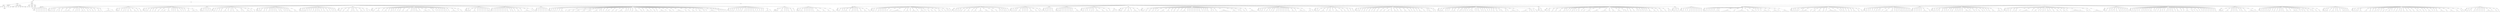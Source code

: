 digraph Tree {
	"t0" [label = "TEI"];
	"t1" [label = "teiHeader"];
	"t2" [label = "fileDesc"];
	"t3" [label = "titleStmt"];
	"t4" [label = "title"];
	"t5" [label = "title"];
	"t6" [label = "author"];
	"t7" [label = "surname"];
	"t8" [label = "publicationStmt"];
	"t9" [label = "p"];
	"t10" [label = "idno"];
	"t11" [label = "sourceDesc"];
	"t12" [label = "genre"];
	"t13" [label = "inspiration"];
	"t14" [label = "structure"];
	"t15" [label = "type"];
	"t16" [label = "periode"];
	"t17" [label = "taille"];
	"t18" [label = "permalien"];
	"t19" [label = "edStmt"];
	"t20" [label = "profileDesc"];
	"t21" [label = "creation"];
	"t22" [label = "date"];
	"t23" [label = "date"];
	"t24" [label = "langUsage"];
	"t25" [label = "language"];
	"t26" [label = "textClass"];
	"t27" [label = "keywords"];
	"t28" [label = "term"];
	"t29" [label = "text"];
	"t30" [label = "body"];
	"t31" [label = "div1"];
	"t32" [label = "head"];
	"t33" [label = "div2"];
	"t34" [label = "head"];
	"t35" [label = "listPerson"];
	"t36" [label = "sp"];
	"t37" [label = "p"];
	"t38" [label = "s"];
	"t39" [label = "sp"];
	"t40" [label = "p"];
	"t41" [label = "s"];
	"t42" [label = "sp"];
	"t43" [label = "p"];
	"t44" [label = "s"];
	"t45" [label = "sp"];
	"t46" [label = "p"];
	"t47" [label = "s"];
	"t48" [label = "sp"];
	"t49" [label = "p"];
	"t50" [label = "s"];
	"t51" [label = "sp"];
	"t52" [label = "p"];
	"t53" [label = "s"];
	"t54" [label = "sp"];
	"t55" [label = "p"];
	"t56" [label = "s"];
	"t57" [label = "div2"];
	"t58" [label = "head"];
	"t59" [label = "listPerson"];
	"t60" [label = "sp"];
	"t61" [label = "p"];
	"t62" [label = "s"];
	"t63" [label = "s"];
	"t64" [label = "sp"];
	"t65" [label = "p"];
	"t66" [label = "s"];
	"t67" [label = "sp"];
	"t68" [label = "p"];
	"t69" [label = "s"];
	"t70" [label = "s"];
	"t71" [label = "sp"];
	"t72" [label = "p"];
	"t73" [label = "s"];
	"t74" [label = "p"];
	"t75" [label = "s"];
	"t76" [label = "s"];
	"t77" [label = "sp"];
	"t78" [label = "p"];
	"t79" [label = "s"];
	"t80" [label = "sp"];
	"t81" [label = "p"];
	"t82" [label = "s"];
	"t83" [label = "sp"];
	"t84" [label = "p"];
	"t85" [label = "s"];
	"t86" [label = "s"];
	"t87" [label = "s"];
	"t88" [label = "s"];
	"t89" [label = "s"];
	"t90" [label = "sp"];
	"t91" [label = "p"];
	"t92" [label = "s"];
	"t93" [label = "sp"];
	"t94" [label = "p"];
	"t95" [label = "s"];
	"t96" [label = "s"];
	"t97" [label = "sp"];
	"t98" [label = "p"];
	"t99" [label = "s"];
	"t100" [label = "sp"];
	"t101" [label = "p"];
	"t102" [label = "s"];
	"t103" [label = "sp"];
	"t104" [label = "p"];
	"t105" [label = "s"];
	"t106" [label = "s"];
	"t107" [label = "s"];
	"t108" [label = "sp"];
	"t109" [label = "p"];
	"t110" [label = "s"];
	"t111" [label = "sp"];
	"t112" [label = "p"];
	"t113" [label = "s"];
	"t114" [label = "s"];
	"t115" [label = "sp"];
	"t116" [label = "p"];
	"t117" [label = "s"];
	"t118" [label = "sp"];
	"t119" [label = "p"];
	"t120" [label = "s"];
	"t121" [label = "s"];
	"t122" [label = "sp"];
	"t123" [label = "p"];
	"t124" [label = "s"];
	"t125" [label = "sp"];
	"t126" [label = "p"];
	"t127" [label = "s"];
	"t128" [label = "s"];
	"t129" [label = "s"];
	"t130" [label = "sp"];
	"t131" [label = "p"];
	"t132" [label = "s"];
	"t133" [label = "sp"];
	"t134" [label = "p"];
	"t135" [label = "s"];
	"t136" [label = "s"];
	"t137" [label = "s"];
	"t138" [label = "s"];
	"t139" [label = "s"];
	"t140" [label = "s"];
	"t141" [label = "p"];
	"t142" [label = "s"];
	"t143" [label = "div2"];
	"t144" [label = "head"];
	"t145" [label = "listPerson"];
	"t146" [label = "sp"];
	"t147" [label = "p"];
	"t148" [label = "s"];
	"t149" [label = "s"];
	"t150" [label = "s"];
	"t151" [label = "sp"];
	"t152" [label = "p"];
	"t153" [label = "s"];
	"t154" [label = "sp"];
	"t155" [label = "p"];
	"t156" [label = "s"];
	"t157" [label = "s"];
	"t158" [label = "sp"];
	"t159" [label = "p"];
	"t160" [label = "s"];
	"t161" [label = "sp"];
	"t162" [label = "p"];
	"t163" [label = "s"];
	"t164" [label = "s"];
	"t165" [label = "sp"];
	"t166" [label = "p"];
	"t167" [label = "s"];
	"t168" [label = "s"];
	"t169" [label = "sp"];
	"t170" [label = "p"];
	"t171" [label = "s"];
	"t172" [label = "s"];
	"t173" [label = "s"];
	"t174" [label = "sp"];
	"t175" [label = "p"];
	"t176" [label = "s"];
	"t177" [label = "sp"];
	"t178" [label = "p"];
	"t179" [label = "s"];
	"t180" [label = "s"];
	"t181" [label = "div2"];
	"t182" [label = "head"];
	"t183" [label = "listPerson"];
	"t184" [label = "sp"];
	"t185" [label = "p"];
	"t186" [label = "s"];
	"t187" [label = "sp"];
	"t188" [label = "p"];
	"t189" [label = "s"];
	"t190" [label = "s"];
	"t191" [label = "sp"];
	"t192" [label = "p"];
	"t193" [label = "s"];
	"t194" [label = "s"];
	"t195" [label = "sp"];
	"t196" [label = "p"];
	"t197" [label = "s"];
	"t198" [label = "sp"];
	"t199" [label = "p"];
	"t200" [label = "s"];
	"t201" [label = "s"];
	"t202" [label = "sp"];
	"t203" [label = "p"];
	"t204" [label = "s"];
	"t205" [label = "s"];
	"t206" [label = "sp"];
	"t207" [label = "p"];
	"t208" [label = "s"];
	"t209" [label = "sp"];
	"t210" [label = "p"];
	"t211" [label = "s"];
	"t212" [label = "s"];
	"t213" [label = "s"];
	"t214" [label = "p"];
	"t215" [label = "s"];
	"t216" [label = "s"];
	"t217" [label = "s"];
	"t218" [label = "sp"];
	"t219" [label = "p"];
	"t220" [label = "s"];
	"t221" [label = "sp"];
	"t222" [label = "p"];
	"t223" [label = "s"];
	"t224" [label = "sp"];
	"t225" [label = "p"];
	"t226" [label = "s"];
	"t227" [label = "sp"];
	"t228" [label = "p"];
	"t229" [label = "s"];
	"t230" [label = "s"];
	"t231" [label = "s"];
	"t232" [label = "sp"];
	"t233" [label = "p"];
	"t234" [label = "s"];
	"t235" [label = "sp"];
	"t236" [label = "p"];
	"t237" [label = "s"];
	"t238" [label = "sp"];
	"t239" [label = "p"];
	"t240" [label = "s"];
	"t241" [label = "sp"];
	"t242" [label = "p"];
	"t243" [label = "s"];
	"t244" [label = "s"];
	"t245" [label = "s"];
	"t246" [label = "p"];
	"t247" [label = "s"];
	"t248" [label = "s"];
	"t249" [label = "s"];
	"t250" [label = "s"];
	"t251" [label = "sp"];
	"t252" [label = "p"];
	"t253" [label = "s"];
	"t254" [label = "div2"];
	"t255" [label = "head"];
	"t256" [label = "listPerson"];
	"t257" [label = "sp"];
	"t258" [label = "p"];
	"t259" [label = "s"];
	"t260" [label = "s"];
	"t261" [label = "s"];
	"t262" [label = "sp"];
	"t263" [label = "p"];
	"t264" [label = "s"];
	"t265" [label = "sp"];
	"t266" [label = "p"];
	"t267" [label = "s"];
	"t268" [label = "s"];
	"t269" [label = "sp"];
	"t270" [label = "p"];
	"t271" [label = "s"];
	"t272" [label = "sp"];
	"t273" [label = "p"];
	"t274" [label = "s"];
	"t275" [label = "div2"];
	"t276" [label = "head"];
	"t277" [label = "listPerson"];
	"t278" [label = "sp"];
	"t279" [label = "p"];
	"t280" [label = "s"];
	"t281" [label = "s"];
	"t282" [label = "sp"];
	"t283" [label = "p"];
	"t284" [label = "s"];
	"t285" [label = "sp"];
	"t286" [label = "p"];
	"t287" [label = "s"];
	"t288" [label = "sp"];
	"t289" [label = "p"];
	"t290" [label = "s"];
	"t291" [label = "s"];
	"t292" [label = "sp"];
	"t293" [label = "p"];
	"t294" [label = "s"];
	"t295" [label = "s"];
	"t296" [label = "s"];
	"t297" [label = "sp"];
	"t298" [label = "p"];
	"t299" [label = "s"];
	"t300" [label = "sp"];
	"t301" [label = "p"];
	"t302" [label = "s"];
	"t303" [label = "s"];
	"t304" [label = "sp"];
	"t305" [label = "p"];
	"t306" [label = "s"];
	"t307" [label = "s"];
	"t308" [label = "sp"];
	"t309" [label = "p"];
	"t310" [label = "s"];
	"t311" [label = "s"];
	"t312" [label = "s"];
	"t313" [label = "sp"];
	"t314" [label = "p"];
	"t315" [label = "s"];
	"t316" [label = "p"];
	"t317" [label = "s"];
	"t318" [label = "s"];
	"t319" [label = "sp"];
	"t320" [label = "p"];
	"t321" [label = "s"];
	"t322" [label = "s"];
	"t323" [label = "s"];
	"t324" [label = "s"];
	"t325" [label = "sp"];
	"t326" [label = "p"];
	"t327" [label = "s"];
	"t328" [label = "sp"];
	"t329" [label = "p"];
	"t330" [label = "s"];
	"t331" [label = "div2"];
	"t332" [label = "head"];
	"t333" [label = "listPerson"];
	"t334" [label = "sp"];
	"t335" [label = "p"];
	"t336" [label = "s"];
	"t337" [label = "sp"];
	"t338" [label = "p"];
	"t339" [label = "s"];
	"t340" [label = "s"];
	"t341" [label = "s"];
	"t342" [label = "sp"];
	"t343" [label = "p"];
	"t344" [label = "s"];
	"t345" [label = "s"];
	"t346" [label = "sp"];
	"t347" [label = "p"];
	"t348" [label = "s"];
	"t349" [label = "sp"];
	"t350" [label = "p"];
	"t351" [label = "s"];
	"t352" [label = "s"];
	"t353" [label = "sp"];
	"t354" [label = "p"];
	"t355" [label = "s"];
	"t356" [label = "sp"];
	"t357" [label = "p"];
	"t358" [label = "s"];
	"t359" [label = "sp"];
	"t360" [label = "p"];
	"t361" [label = "s"];
	"t362" [label = "sp"];
	"t363" [label = "p"];
	"t364" [label = "s"];
	"t365" [label = "s"];
	"t366" [label = "sp"];
	"t367" [label = "p"];
	"t368" [label = "s"];
	"t369" [label = "sp"];
	"t370" [label = "p"];
	"t371" [label = "s"];
	"t372" [label = "s"];
	"t373" [label = "sp"];
	"t374" [label = "p"];
	"t375" [label = "s"];
	"t376" [label = "sp"];
	"t377" [label = "p"];
	"t378" [label = "s"];
	"t379" [label = "sp"];
	"t380" [label = "p"];
	"t381" [label = "s"];
	"t382" [label = "sp"];
	"t383" [label = "p"];
	"t384" [label = "s"];
	"t385" [label = "s"];
	"t386" [label = "s"];
	"t387" [label = "sp"];
	"t388" [label = "p"];
	"t389" [label = "s"];
	"t390" [label = "s"];
	"t391" [label = "s"];
	"t392" [label = "div2"];
	"t393" [label = "head"];
	"t394" [label = "listPerson"];
	"t395" [label = "sp"];
	"t396" [label = "p"];
	"t397" [label = "s"];
	"t398" [label = "sp"];
	"t399" [label = "p"];
	"t400" [label = "s"];
	"t401" [label = "sp"];
	"t402" [label = "p"];
	"t403" [label = "s"];
	"t404" [label = "s"];
	"t405" [label = "s"];
	"t406" [label = "sp"];
	"t407" [label = "p"];
	"t408" [label = "s"];
	"t409" [label = "sp"];
	"t410" [label = "p"];
	"t411" [label = "s"];
	"t412" [label = "sp"];
	"t413" [label = "p"];
	"t414" [label = "s"];
	"t415" [label = "sp"];
	"t416" [label = "p"];
	"t417" [label = "s"];
	"t418" [label = "sp"];
	"t419" [label = "p"];
	"t420" [label = "s"];
	"t421" [label = "s"];
	"t422" [label = "sp"];
	"t423" [label = "p"];
	"t424" [label = "s"];
	"t425" [label = "sp"];
	"t426" [label = "p"];
	"t427" [label = "s"];
	"t428" [label = "s"];
	"t429" [label = "sp"];
	"t430" [label = "p"];
	"t431" [label = "s"];
	"t432" [label = "sp"];
	"t433" [label = "p"];
	"t434" [label = "s"];
	"t435" [label = "s"];
	"t436" [label = "sp"];
	"t437" [label = "p"];
	"t438" [label = "s"];
	"t439" [label = "s"];
	"t440" [label = "sp"];
	"t441" [label = "p"];
	"t442" [label = "s"];
	"t443" [label = "sp"];
	"t444" [label = "p"];
	"t445" [label = "s"];
	"t446" [label = "sp"];
	"t447" [label = "p"];
	"t448" [label = "s"];
	"t449" [label = "sp"];
	"t450" [label = "p"];
	"t451" [label = "s"];
	"t452" [label = "s"];
	"t453" [label = "div2"];
	"t454" [label = "head"];
	"t455" [label = "listPerson"];
	"t456" [label = "sp"];
	"t457" [label = "p"];
	"t458" [label = "s"];
	"t459" [label = "s"];
	"t460" [label = "sp"];
	"t461" [label = "p"];
	"t462" [label = "s"];
	"t463" [label = "s"];
	"t464" [label = "sp"];
	"t465" [label = "p"];
	"t466" [label = "s"];
	"t467" [label = "s"];
	"t468" [label = "s"];
	"t469" [label = "sp"];
	"t470" [label = "p"];
	"t471" [label = "s"];
	"t472" [label = "s"];
	"t473" [label = "sp"];
	"t474" [label = "p"];
	"t475" [label = "s"];
	"t476" [label = "s"];
	"t477" [label = "sp"];
	"t478" [label = "p"];
	"t479" [label = "s"];
	"t480" [label = "s"];
	"t481" [label = "sp"];
	"t482" [label = "p"];
	"t483" [label = "s"];
	"t484" [label = "s"];
	"t485" [label = "s"];
	"t486" [label = "sp"];
	"t487" [label = "p"];
	"t488" [label = "s"];
	"t489" [label = "sp"];
	"t490" [label = "p"];
	"t491" [label = "s"];
	"t492" [label = "s"];
	"t493" [label = "p"];
	"t494" [label = "s"];
	"t495" [label = "div2"];
	"t496" [label = "head"];
	"t497" [label = "listPerson"];
	"t498" [label = "sp"];
	"t499" [label = "p"];
	"t500" [label = "s"];
	"t501" [label = "s"];
	"t502" [label = "sp"];
	"t503" [label = "p"];
	"t504" [label = "s"];
	"t505" [label = "s"];
	"t506" [label = "s"];
	"t507" [label = "s"];
	"t508" [label = "sp"];
	"t509" [label = "p"];
	"t510" [label = "s"];
	"t511" [label = "sp"];
	"t512" [label = "p"];
	"t513" [label = "s"];
	"t514" [label = "s"];
	"t515" [label = "s"];
	"t516" [label = "sp"];
	"t517" [label = "p"];
	"t518" [label = "s"];
	"t519" [label = "sp"];
	"t520" [label = "p"];
	"t521" [label = "s"];
	"t522" [label = "s"];
	"t523" [label = "sp"];
	"t524" [label = "p"];
	"t525" [label = "s"];
	"t526" [label = "sp"];
	"t527" [label = "p"];
	"t528" [label = "s"];
	"t529" [label = "sp"];
	"t530" [label = "p"];
	"t531" [label = "s"];
	"t532" [label = "sp"];
	"t533" [label = "p"];
	"t534" [label = "s"];
	"t535" [label = "s"];
	"t536" [label = "sp"];
	"t537" [label = "p"];
	"t538" [label = "s"];
	"t539" [label = "s"];
	"t540" [label = "sp"];
	"t541" [label = "p"];
	"t542" [label = "s"];
	"t543" [label = "s"];
	"t544" [label = "s"];
	"t545" [label = "sp"];
	"t546" [label = "p"];
	"t547" [label = "s"];
	"t548" [label = "s"];
	"t549" [label = "sp"];
	"t550" [label = "p"];
	"t551" [label = "s"];
	"t552" [label = "sp"];
	"t553" [label = "p"];
	"t554" [label = "s"];
	"t555" [label = "sp"];
	"t556" [label = "p"];
	"t557" [label = "s"];
	"t558" [label = "s"];
	"t559" [label = "s"];
	"t560" [label = "sp"];
	"t561" [label = "p"];
	"t562" [label = "s"];
	"t563" [label = "sp"];
	"t564" [label = "p"];
	"t565" [label = "s"];
	"t566" [label = "s"];
	"t567" [label = "s"];
	"t568" [label = "s"];
	"t569" [label = "s"];
	"t570" [label = "sp"];
	"t571" [label = "p"];
	"t572" [label = "s"];
	"t573" [label = "sp"];
	"t574" [label = "p"];
	"t575" [label = "s"];
	"t576" [label = "s"];
	"t577" [label = "sp"];
	"t578" [label = "p"];
	"t579" [label = "s"];
	"t580" [label = "sp"];
	"t581" [label = "p"];
	"t582" [label = "s"];
	"t583" [label = "sp"];
	"t584" [label = "p"];
	"t585" [label = "s"];
	"t586" [label = "sp"];
	"t587" [label = "p"];
	"t588" [label = "s"];
	"t589" [label = "sp"];
	"t590" [label = "p"];
	"t591" [label = "s"];
	"t592" [label = "sp"];
	"t593" [label = "p"];
	"t594" [label = "s"];
	"t595" [label = "s"];
	"t596" [label = "p"];
	"t597" [label = "s"];
	"t598" [label = "sp"];
	"t599" [label = "p"];
	"t600" [label = "s"];
	"t601" [label = "sp"];
	"t602" [label = "p"];
	"t603" [label = "s"];
	"t604" [label = "s"];
	"t605" [label = "s"];
	"t606" [label = "s"];
	"t607" [label = "s"];
	"t608" [label = "sp"];
	"t609" [label = "p"];
	"t610" [label = "s"];
	"t611" [label = "sp"];
	"t612" [label = "p"];
	"t613" [label = "s"];
	"t614" [label = "s"];
	"t615" [label = "div2"];
	"t616" [label = "head"];
	"t617" [label = "listPerson"];
	"t618" [label = "sp"];
	"t619" [label = "p"];
	"t620" [label = "s"];
	"t621" [label = "sp"];
	"t622" [label = "p"];
	"t623" [label = "s"];
	"t624" [label = "s"];
	"t625" [label = "s"];
	"t626" [label = "s"];
	"t627" [label = "sp"];
	"t628" [label = "p"];
	"t629" [label = "s"];
	"t630" [label = "s"];
	"t631" [label = "s"];
	"t632" [label = "sp"];
	"t633" [label = "p"];
	"t634" [label = "s"];
	"t635" [label = "sp"];
	"t636" [label = "p"];
	"t637" [label = "s"];
	"t638" [label = "sp"];
	"t639" [label = "p"];
	"t640" [label = "s"];
	"t641" [label = "sp"];
	"t642" [label = "p"];
	"t643" [label = "s"];
	"t644" [label = "sp"];
	"t645" [label = "p"];
	"t646" [label = "s"];
	"t647" [label = "sp"];
	"t648" [label = "p"];
	"t649" [label = "s"];
	"t650" [label = "sp"];
	"t651" [label = "p"];
	"t652" [label = "s"];
	"t653" [label = "s"];
	"t654" [label = "s"];
	"t655" [label = "sp"];
	"t656" [label = "p"];
	"t657" [label = "s"];
	"t658" [label = "div2"];
	"t659" [label = "head"];
	"t660" [label = "listPerson"];
	"t661" [label = "sp"];
	"t662" [label = "p"];
	"t663" [label = "s"];
	"t664" [label = "sp"];
	"t665" [label = "p"];
	"t666" [label = "s"];
	"t667" [label = "sp"];
	"t668" [label = "p"];
	"t669" [label = "s"];
	"t670" [label = "sp"];
	"t671" [label = "p"];
	"t672" [label = "s"];
	"t673" [label = "sp"];
	"t674" [label = "p"];
	"t675" [label = "s"];
	"t676" [label = "sp"];
	"t677" [label = "p"];
	"t678" [label = "s"];
	"t679" [label = "sp"];
	"t680" [label = "p"];
	"t681" [label = "s"];
	"t682" [label = "sp"];
	"t683" [label = "p"];
	"t684" [label = "s"];
	"t685" [label = "sp"];
	"t686" [label = "p"];
	"t687" [label = "s"];
	"t688" [label = "s"];
	"t689" [label = "sp"];
	"t690" [label = "p"];
	"t691" [label = "s"];
	"t692" [label = "sp"];
	"t693" [label = "p"];
	"t694" [label = "s"];
	"t695" [label = "s"];
	"t696" [label = "sp"];
	"t697" [label = "p"];
	"t698" [label = "s"];
	"t699" [label = "sp"];
	"t700" [label = "p"];
	"t701" [label = "s"];
	"t702" [label = "s"];
	"t703" [label = "s"];
	"t704" [label = "sp"];
	"t705" [label = "p"];
	"t706" [label = "s"];
	"t707" [label = "sp"];
	"t708" [label = "p"];
	"t709" [label = "s"];
	"t710" [label = "s"];
	"t711" [label = "s"];
	"t712" [label = "s"];
	"t713" [label = "s"];
	"t714" [label = "s"];
	"t715" [label = "sp"];
	"t716" [label = "p"];
	"t717" [label = "s"];
	"t718" [label = "sp"];
	"t719" [label = "p"];
	"t720" [label = "s"];
	"t721" [label = "s"];
	"t722" [label = "div2"];
	"t723" [label = "head"];
	"t724" [label = "listPerson"];
	"t725" [label = "sp"];
	"t726" [label = "p"];
	"t727" [label = "s"];
	"t728" [label = "sp"];
	"t729" [label = "p"];
	"t730" [label = "s"];
	"t731" [label = "sp"];
	"t732" [label = "p"];
	"t733" [label = "s"];
	"t734" [label = "sp"];
	"t735" [label = "p"];
	"t736" [label = "s"];
	"t737" [label = "sp"];
	"t738" [label = "p"];
	"t739" [label = "s"];
	"t740" [label = "sp"];
	"t741" [label = "p"];
	"t742" [label = "s"];
	"t743" [label = "div2"];
	"t744" [label = "head"];
	"t745" [label = "listPerson"];
	"t746" [label = "sp"];
	"t747" [label = "p"];
	"t748" [label = "s"];
	"t749" [label = "s"];
	"t750" [label = "sp"];
	"t751" [label = "p"];
	"t752" [label = "s"];
	"t753" [label = "sp"];
	"t754" [label = "p"];
	"t755" [label = "s"];
	"t756" [label = "s"];
	"t757" [label = "sp"];
	"t758" [label = "p"];
	"t759" [label = "s"];
	"t760" [label = "sp"];
	"t761" [label = "p"];
	"t762" [label = "s"];
	"t763" [label = "sp"];
	"t764" [label = "p"];
	"t765" [label = "s"];
	"t766" [label = "s"];
	"t767" [label = "s"];
	"t768" [label = "sp"];
	"t769" [label = "p"];
	"t770" [label = "s"];
	"t771" [label = "sp"];
	"t772" [label = "p"];
	"t773" [label = "s"];
	"t774" [label = "s"];
	"t775" [label = "s"];
	"t776" [label = "sp"];
	"t777" [label = "p"];
	"t778" [label = "s"];
	"t779" [label = "s"];
	"t780" [label = "sp"];
	"t781" [label = "p"];
	"t782" [label = "s"];
	"t783" [label = "s"];
	"t784" [label = "s"];
	"t785" [label = "s"];
	"t786" [label = "sp"];
	"t787" [label = "p"];
	"t788" [label = "s"];
	"t789" [label = "s"];
	"t790" [label = "s"];
	"t791" [label = "sp"];
	"t792" [label = "p"];
	"t793" [label = "s"];
	"t794" [label = "s"];
	"t795" [label = "s"];
	"t796" [label = "s"];
	"t797" [label = "sp"];
	"t798" [label = "p"];
	"t799" [label = "s"];
	"t800" [label = "s"];
	"t801" [label = "s"];
	"t802" [label = "s"];
	"t803" [label = "sp"];
	"t804" [label = "p"];
	"t805" [label = "s"];
	"t806" [label = "p"];
	"t807" [label = "s"];
	"t808" [label = "sp"];
	"t809" [label = "p"];
	"t810" [label = "s"];
	"t811" [label = "sp"];
	"t812" [label = "p"];
	"t813" [label = "s"];
	"t814" [label = "sp"];
	"t815" [label = "p"];
	"t816" [label = "s"];
	"t817" [label = "s"];
	"t818" [label = "s"];
	"t819" [label = "sp"];
	"t820" [label = "p"];
	"t821" [label = "s"];
	"t822" [label = "s"];
	"t823" [label = "sp"];
	"t824" [label = "p"];
	"t825" [label = "s"];
	"t826" [label = "s"];
	"t827" [label = "sp"];
	"t828" [label = "p"];
	"t829" [label = "s"];
	"t830" [label = "s"];
	"t831" [label = "s"];
	"t832" [label = "s"];
	"t833" [label = "sp"];
	"t834" [label = "p"];
	"t835" [label = "s"];
	"t836" [label = "s"];
	"t837" [label = "sp"];
	"t838" [label = "p"];
	"t839" [label = "s"];
	"t840" [label = "sp"];
	"t841" [label = "p"];
	"t842" [label = "s"];
	"t843" [label = "sp"];
	"t844" [label = "p"];
	"t845" [label = "s"];
	"t846" [label = "s"];
	"t847" [label = "sp"];
	"t848" [label = "p"];
	"t849" [label = "s"];
	"t850" [label = "s"];
	"t851" [label = "s"];
	"t852" [label = "s"];
	"t853" [label = "sp"];
	"t854" [label = "p"];
	"t855" [label = "s"];
	"t856" [label = "s"];
	"t857" [label = "sp"];
	"t858" [label = "p"];
	"t859" [label = "s"];
	"t860" [label = "sp"];
	"t861" [label = "p"];
	"t862" [label = "s"];
	"t863" [label = "s"];
	"t864" [label = "s"];
	"t865" [label = "s"];
	"t866" [label = "sp"];
	"t867" [label = "p"];
	"t868" [label = "s"];
	"t869" [label = "sp"];
	"t870" [label = "p"];
	"t871" [label = "s"];
	"t872" [label = "s"];
	"t873" [label = "sp"];
	"t874" [label = "p"];
	"t875" [label = "s"];
	"t876" [label = "sp"];
	"t877" [label = "p"];
	"t878" [label = "s"];
	"t879" [label = "s"];
	"t880" [label = "s"];
	"t881" [label = "s"];
	"t882" [label = "s"];
	"t883" [label = "sp"];
	"t884" [label = "p"];
	"t885" [label = "s"];
	"t886" [label = "sp"];
	"t887" [label = "p"];
	"t888" [label = "s"];
	"t889" [label = "s"];
	"t890" [label = "s"];
	"t891" [label = "sp"];
	"t892" [label = "p"];
	"t893" [label = "s"];
	"t894" [label = "sp"];
	"t895" [label = "p"];
	"t896" [label = "s"];
	"t897" [label = "s"];
	"t898" [label = "s"];
	"t899" [label = "s"];
	"t900" [label = "s"];
	"t901" [label = "s"];
	"t902" [label = "sp"];
	"t903" [label = "p"];
	"t904" [label = "s"];
	"t905" [label = "s"];
	"t906" [label = "sp"];
	"t907" [label = "p"];
	"t908" [label = "s"];
	"t909" [label = "s"];
	"t910" [label = "sp"];
	"t911" [label = "p"];
	"t912" [label = "s"];
	"t913" [label = "s"];
	"t914" [label = "s"];
	"t915" [label = "sp"];
	"t916" [label = "p"];
	"t917" [label = "s"];
	"t918" [label = "sp"];
	"t919" [label = "p"];
	"t920" [label = "s"];
	"t921" [label = "s"];
	"t922" [label = "s"];
	"t923" [label = "sp"];
	"t924" [label = "p"];
	"t925" [label = "s"];
	"t926" [label = "s"];
	"t927" [label = "sp"];
	"t928" [label = "p"];
	"t929" [label = "s"];
	"t930" [label = "sp"];
	"t931" [label = "p"];
	"t932" [label = "s"];
	"t933" [label = "s"];
	"t934" [label = "s"];
	"t935" [label = "s"];
	"t936" [label = "s"];
	"t937" [label = "s"];
	"t938" [label = "sp"];
	"t939" [label = "p"];
	"t940" [label = "s"];
	"t941" [label = "s"];
	"t942" [label = "sp"];
	"t943" [label = "p"];
	"t944" [label = "s"];
	"t945" [label = "sp"];
	"t946" [label = "p"];
	"t947" [label = "s"];
	"t948" [label = "sp"];
	"t949" [label = "p"];
	"t950" [label = "s"];
	"t951" [label = "sp"];
	"t952" [label = "p"];
	"t953" [label = "s"];
	"t954" [label = "div2"];
	"t955" [label = "head"];
	"t956" [label = "listPerson"];
	"t957" [label = "sp"];
	"t958" [label = "p"];
	"t959" [label = "s"];
	"t960" [label = "sp"];
	"t961" [label = "p"];
	"t962" [label = "s"];
	"t963" [label = "sp"];
	"t964" [label = "p"];
	"t965" [label = "s"];
	"t966" [label = "s"];
	"t967" [label = "sp"];
	"t968" [label = "p"];
	"t969" [label = "s"];
	"t970" [label = "sp"];
	"t971" [label = "p"];
	"t972" [label = "s"];
	"t973" [label = "sp"];
	"t974" [label = "p"];
	"t975" [label = "s"];
	"t976" [label = "sp"];
	"t977" [label = "p"];
	"t978" [label = "s"];
	"t979" [label = "s"];
	"t980" [label = "sp"];
	"t981" [label = "p"];
	"t982" [label = "s"];
	"t983" [label = "s"];
	"t984" [label = "sp"];
	"t985" [label = "p"];
	"t986" [label = "s"];
	"t987" [label = "sp"];
	"t988" [label = "p"];
	"t989" [label = "s"];
	"t990" [label = "sp"];
	"t991" [label = "p"];
	"t992" [label = "s"];
	"t993" [label = "sp"];
	"t994" [label = "p"];
	"t995" [label = "s"];
	"t996" [label = "sp"];
	"t997" [label = "p"];
	"t998" [label = "s"];
	"t999" [label = "s"];
	"t1000" [label = "sp"];
	"t1001" [label = "p"];
	"t1002" [label = "s"];
	"t1003" [label = "sp"];
	"t1004" [label = "p"];
	"t1005" [label = "s"];
	"t1006" [label = "sp"];
	"t1007" [label = "p"];
	"t1008" [label = "s"];
	"t1009" [label = "sp"];
	"t1010" [label = "p"];
	"t1011" [label = "s"];
	"t1012" [label = "sp"];
	"t1013" [label = "p"];
	"t1014" [label = "s"];
	"t1015" [label = "sp"];
	"t1016" [label = "p"];
	"t1017" [label = "s"];
	"t1018" [label = "s"];
	"t1019" [label = "s"];
	"t1020" [label = "s"];
	"t1021" [label = "p"];
	"t1022" [label = "s"];
	"t1023" [label = "div2"];
	"t1024" [label = "head"];
	"t1025" [label = "listPerson"];
	"t1026" [label = "sp"];
	"t1027" [label = "p"];
	"t1028" [label = "s"];
	"t1029" [label = "s"];
	"t1030" [label = "s"];
	"t1031" [label = "s"];
	"t1032" [label = "sp"];
	"t1033" [label = "p"];
	"t1034" [label = "s"];
	"t1035" [label = "s"];
	"t1036" [label = "s"];
	"t1037" [label = "sp"];
	"t1038" [label = "p"];
	"t1039" [label = "s"];
	"t1040" [label = "sp"];
	"t1041" [label = "p"];
	"t1042" [label = "s"];
	"t1043" [label = "sp"];
	"t1044" [label = "p"];
	"t1045" [label = "s"];
	"t1046" [label = "s"];
	"t1047" [label = "sp"];
	"t1048" [label = "p"];
	"t1049" [label = "s"];
	"t1050" [label = "s"];
	"t1051" [label = "sp"];
	"t1052" [label = "p"];
	"t1053" [label = "s"];
	"t1054" [label = "div2"];
	"t1055" [label = "head"];
	"t1056" [label = "listPerson"];
	"t1057" [label = "sp"];
	"t1058" [label = "p"];
	"t1059" [label = "s"];
	"t1060" [label = "s"];
	"t1061" [label = "sp"];
	"t1062" [label = "p"];
	"t1063" [label = "s"];
	"t1064" [label = "s"];
	"t1065" [label = "s"];
	"t1066" [label = "sp"];
	"t1067" [label = "p"];
	"t1068" [label = "s"];
	"t1069" [label = "sp"];
	"t1070" [label = "p"];
	"t1071" [label = "s"];
	"t1072" [label = "sp"];
	"t1073" [label = "p"];
	"t1074" [label = "s"];
	"t1075" [label = "sp"];
	"t1076" [label = "p"];
	"t1077" [label = "s"];
	"t1078" [label = "sp"];
	"t1079" [label = "p"];
	"t1080" [label = "s"];
	"t1081" [label = "sp"];
	"t1082" [label = "p"];
	"t1083" [label = "s"];
	"t1084" [label = "s"];
	"t1085" [label = "sp"];
	"t1086" [label = "p"];
	"t1087" [label = "s"];
	"t1088" [label = "s"];
	"t1089" [label = "s"];
	"t1090" [label = "s"];
	"t1091" [label = "sp"];
	"t1092" [label = "p"];
	"t1093" [label = "s"];
	"t1094" [label = "s"];
	"t1095" [label = "s"];
	"t1096" [label = "sp"];
	"t1097" [label = "p"];
	"t1098" [label = "s"];
	"t1099" [label = "s"];
	"t1100" [label = "s"];
	"t1101" [label = "sp"];
	"t1102" [label = "p"];
	"t1103" [label = "s"];
	"t1104" [label = "s"];
	"t1105" [label = "s"];
	"t1106" [label = "div1"];
	"t1107" [label = "head"];
	"t1108" [label = "div2"];
	"t1109" [label = "head"];
	"t1110" [label = "listPerson"];
	"t1111" [label = "sp"];
	"t1112" [label = "p"];
	"t1113" [label = "s"];
	"t1114" [label = "s"];
	"t1115" [label = "sp"];
	"t1116" [label = "p"];
	"t1117" [label = "s"];
	"t1118" [label = "sp"];
	"t1119" [label = "p"];
	"t1120" [label = "s"];
	"t1121" [label = "sp"];
	"t1122" [label = "p"];
	"t1123" [label = "s"];
	"t1124" [label = "s"];
	"t1125" [label = "s"];
	"t1126" [label = "sp"];
	"t1127" [label = "p"];
	"t1128" [label = "s"];
	"t1129" [label = "sp"];
	"t1130" [label = "p"];
	"t1131" [label = "s"];
	"t1132" [label = "s"];
	"t1133" [label = "sp"];
	"t1134" [label = "p"];
	"t1135" [label = "s"];
	"t1136" [label = "sp"];
	"t1137" [label = "p"];
	"t1138" [label = "s"];
	"t1139" [label = "sp"];
	"t1140" [label = "p"];
	"t1141" [label = "s"];
	"t1142" [label = "s"];
	"t1143" [label = "sp"];
	"t1144" [label = "p"];
	"t1145" [label = "s"];
	"t1146" [label = "s"];
	"t1147" [label = "sp"];
	"t1148" [label = "p"];
	"t1149" [label = "s"];
	"t1150" [label = "s"];
	"t1151" [label = "s"];
	"t1152" [label = "sp"];
	"t1153" [label = "p"];
	"t1154" [label = "s"];
	"t1155" [label = "s"];
	"t1156" [label = "div2"];
	"t1157" [label = "head"];
	"t1158" [label = "listPerson"];
	"t1159" [label = "sp"];
	"t1160" [label = "p"];
	"t1161" [label = "s"];
	"t1162" [label = "s"];
	"t1163" [label = "sp"];
	"t1164" [label = "p"];
	"t1165" [label = "s"];
	"t1166" [label = "sp"];
	"t1167" [label = "p"];
	"t1168" [label = "s"];
	"t1169" [label = "s"];
	"t1170" [label = "sp"];
	"t1171" [label = "p"];
	"t1172" [label = "s"];
	"t1173" [label = "sp"];
	"t1174" [label = "p"];
	"t1175" [label = "s"];
	"t1176" [label = "sp"];
	"t1177" [label = "p"];
	"t1178" [label = "s"];
	"t1179" [label = "sp"];
	"t1180" [label = "p"];
	"t1181" [label = "s"];
	"t1182" [label = "sp"];
	"t1183" [label = "p"];
	"t1184" [label = "s"];
	"t1185" [label = "sp"];
	"t1186" [label = "p"];
	"t1187" [label = "s"];
	"t1188" [label = "sp"];
	"t1189" [label = "p"];
	"t1190" [label = "s"];
	"t1191" [label = "s"];
	"t1192" [label = "s"];
	"t1193" [label = "s"];
	"t1194" [label = "s"];
	"t1195" [label = "s"];
	"t1196" [label = "s"];
	"t1197" [label = "s"];
	"t1198" [label = "sp"];
	"t1199" [label = "p"];
	"t1200" [label = "s"];
	"t1201" [label = "sp"];
	"t1202" [label = "p"];
	"t1203" [label = "s"];
	"t1204" [label = "s"];
	"t1205" [label = "s"];
	"t1206" [label = "sp"];
	"t1207" [label = "p"];
	"t1208" [label = "s"];
	"t1209" [label = "sp"];
	"t1210" [label = "p"];
	"t1211" [label = "s"];
	"t1212" [label = "s"];
	"t1213" [label = "s"];
	"t1214" [label = "s"];
	"t1215" [label = "sp"];
	"t1216" [label = "p"];
	"t1217" [label = "s"];
	"t1218" [label = "sp"];
	"t1219" [label = "p"];
	"t1220" [label = "s"];
	"t1221" [label = "s"];
	"t1222" [label = "s"];
	"t1223" [label = "s"];
	"t1224" [label = "sp"];
	"t1225" [label = "p"];
	"t1226" [label = "s"];
	"t1227" [label = "sp"];
	"t1228" [label = "p"];
	"t1229" [label = "s"];
	"t1230" [label = "s"];
	"t1231" [label = "sp"];
	"t1232" [label = "p"];
	"t1233" [label = "s"];
	"t1234" [label = "s"];
	"t1235" [label = "sp"];
	"t1236" [label = "p"];
	"t1237" [label = "s"];
	"t1238" [label = "s"];
	"t1239" [label = "sp"];
	"t1240" [label = "p"];
	"t1241" [label = "s"];
	"t1242" [label = "s"];
	"t1243" [label = "s"];
	"t1244" [label = "sp"];
	"t1245" [label = "p"];
	"t1246" [label = "s"];
	"t1247" [label = "sp"];
	"t1248" [label = "p"];
	"t1249" [label = "s"];
	"t1250" [label = "s"];
	"t1251" [label = "sp"];
	"t1252" [label = "p"];
	"t1253" [label = "s"];
	"t1254" [label = "p"];
	"t1255" [label = "s"];
	"t1256" [label = "sp"];
	"t1257" [label = "p"];
	"t1258" [label = "s"];
	"t1259" [label = "div2"];
	"t1260" [label = "head"];
	"t1261" [label = "listPerson"];
	"t1262" [label = "sp"];
	"t1263" [label = "p"];
	"t1264" [label = "s"];
	"t1265" [label = "p"];
	"t1266" [label = "s"];
	"t1267" [label = "sp"];
	"t1268" [label = "p"];
	"t1269" [label = "s"];
	"t1270" [label = "sp"];
	"t1271" [label = "p"];
	"t1272" [label = "s"];
	"t1273" [label = "sp"];
	"t1274" [label = "p"];
	"t1275" [label = "s"];
	"t1276" [label = "s"];
	"t1277" [label = "sp"];
	"t1278" [label = "p"];
	"t1279" [label = "s"];
	"t1280" [label = "s"];
	"t1281" [label = "sp"];
	"t1282" [label = "p"];
	"t1283" [label = "s"];
	"t1284" [label = "s"];
	"t1285" [label = "s"];
	"t1286" [label = "sp"];
	"t1287" [label = "p"];
	"t1288" [label = "s"];
	"t1289" [label = "sp"];
	"t1290" [label = "p"];
	"t1291" [label = "s"];
	"t1292" [label = "s"];
	"t1293" [label = "s"];
	"t1294" [label = "sp"];
	"t1295" [label = "p"];
	"t1296" [label = "s"];
	"t1297" [label = "s"];
	"t1298" [label = "s"];
	"t1299" [label = "s"];
	"t1300" [label = "sp"];
	"t1301" [label = "p"];
	"t1302" [label = "s"];
	"t1303" [label = "s"];
	"t1304" [label = "s"];
	"t1305" [label = "s"];
	"t1306" [label = "sp"];
	"t1307" [label = "p"];
	"t1308" [label = "s"];
	"t1309" [label = "s"];
	"t1310" [label = "s"];
	"t1311" [label = "sp"];
	"t1312" [label = "p"];
	"t1313" [label = "s"];
	"t1314" [label = "s"];
	"t1315" [label = "sp"];
	"t1316" [label = "p"];
	"t1317" [label = "s"];
	"t1318" [label = "p"];
	"t1319" [label = "s"];
	"t1320" [label = "sp"];
	"t1321" [label = "p"];
	"t1322" [label = "s"];
	"t1323" [label = "sp"];
	"t1324" [label = "p"];
	"t1325" [label = "s"];
	"t1326" [label = "s"];
	"t1327" [label = "sp"];
	"t1328" [label = "p"];
	"t1329" [label = "s"];
	"t1330" [label = "sp"];
	"t1331" [label = "p"];
	"t1332" [label = "s"];
	"t1333" [label = "div2"];
	"t1334" [label = "head"];
	"t1335" [label = "listPerson"];
	"t1336" [label = "sp"];
	"t1337" [label = "p"];
	"t1338" [label = "s"];
	"t1339" [label = "sp"];
	"t1340" [label = "p"];
	"t1341" [label = "s"];
	"t1342" [label = "sp"];
	"t1343" [label = "p"];
	"t1344" [label = "s"];
	"t1345" [label = "s"];
	"t1346" [label = "sp"];
	"t1347" [label = "p"];
	"t1348" [label = "s"];
	"t1349" [label = "s"];
	"t1350" [label = "s"];
	"t1351" [label = "sp"];
	"t1352" [label = "p"];
	"t1353" [label = "s"];
	"t1354" [label = "sp"];
	"t1355" [label = "p"];
	"t1356" [label = "s"];
	"t1357" [label = "sp"];
	"t1358" [label = "p"];
	"t1359" [label = "s"];
	"t1360" [label = "sp"];
	"t1361" [label = "p"];
	"t1362" [label = "s"];
	"t1363" [label = "sp"];
	"t1364" [label = "p"];
	"t1365" [label = "s"];
	"t1366" [label = "s"];
	"t1367" [label = "s"];
	"t1368" [label = "s"];
	"t1369" [label = "sp"];
	"t1370" [label = "p"];
	"t1371" [label = "s"];
	"t1372" [label = "s"];
	"t1373" [label = "sp"];
	"t1374" [label = "p"];
	"t1375" [label = "s"];
	"t1376" [label = "s"];
	"t1377" [label = "sp"];
	"t1378" [label = "p"];
	"t1379" [label = "s"];
	"t1380" [label = "div2"];
	"t1381" [label = "head"];
	"t1382" [label = "listPerson"];
	"t1383" [label = "sp"];
	"t1384" [label = "p"];
	"t1385" [label = "s"];
	"t1386" [label = "sp"];
	"t1387" [label = "p"];
	"t1388" [label = "s"];
	"t1389" [label = "s"];
	"t1390" [label = "sp"];
	"t1391" [label = "p"];
	"t1392" [label = "s"];
	"t1393" [label = "sp"];
	"t1394" [label = "p"];
	"t1395" [label = "s"];
	"t1396" [label = "sp"];
	"t1397" [label = "p"];
	"t1398" [label = "s"];
	"t1399" [label = "s"];
	"t1400" [label = "div2"];
	"t1401" [label = "head"];
	"t1402" [label = "listPerson"];
	"t1403" [label = "sp"];
	"t1404" [label = "p"];
	"t1405" [label = "s"];
	"t1406" [label = "sp"];
	"t1407" [label = "p"];
	"t1408" [label = "s"];
	"t1409" [label = "s"];
	"t1410" [label = "s"];
	"t1411" [label = "sp"];
	"t1412" [label = "p"];
	"t1413" [label = "s"];
	"t1414" [label = "sp"];
	"t1415" [label = "p"];
	"t1416" [label = "s"];
	"t1417" [label = "sp"];
	"t1418" [label = "p"];
	"t1419" [label = "s"];
	"t1420" [label = "sp"];
	"t1421" [label = "p"];
	"t1422" [label = "s"];
	"t1423" [label = "sp"];
	"t1424" [label = "p"];
	"t1425" [label = "s"];
	"t1426" [label = "sp"];
	"t1427" [label = "p"];
	"t1428" [label = "s"];
	"t1429" [label = "s"];
	"t1430" [label = "sp"];
	"t1431" [label = "p"];
	"t1432" [label = "s"];
	"t1433" [label = "sp"];
	"t1434" [label = "p"];
	"t1435" [label = "s"];
	"t1436" [label = "s"];
	"t1437" [label = "s"];
	"t1438" [label = "s"];
	"t1439" [label = "div2"];
	"t1440" [label = "head"];
	"t1441" [label = "listPerson"];
	"t1442" [label = "sp"];
	"t1443" [label = "p"];
	"t1444" [label = "s"];
	"t1445" [label = "s"];
	"t1446" [label = "sp"];
	"t1447" [label = "p"];
	"t1448" [label = "s"];
	"t1449" [label = "sp"];
	"t1450" [label = "p"];
	"t1451" [label = "s"];
	"t1452" [label = "sp"];
	"t1453" [label = "p"];
	"t1454" [label = "s"];
	"t1455" [label = "sp"];
	"t1456" [label = "p"];
	"t1457" [label = "s"];
	"t1458" [label = "s"];
	"t1459" [label = "sp"];
	"t1460" [label = "p"];
	"t1461" [label = "s"];
	"t1462" [label = "sp"];
	"t1463" [label = "p"];
	"t1464" [label = "s"];
	"t1465" [label = "s"];
	"t1466" [label = "s"];
	"t1467" [label = "s"];
	"t1468" [label = "sp"];
	"t1469" [label = "p"];
	"t1470" [label = "s"];
	"t1471" [label = "s"];
	"t1472" [label = "s"];
	"t1473" [label = "sp"];
	"t1474" [label = "p"];
	"t1475" [label = "s"];
	"t1476" [label = "s"];
	"t1477" [label = "sp"];
	"t1478" [label = "p"];
	"t1479" [label = "s"];
	"t1480" [label = "sp"];
	"t1481" [label = "p"];
	"t1482" [label = "s"];
	"t1483" [label = "s"];
	"t1484" [label = "p"];
	"t1485" [label = "s"];
	"t1486" [label = "p"];
	"t1487" [label = "s"];
	"t1488" [label = "div2"];
	"t1489" [label = "head"];
	"t1490" [label = "listPerson"];
	"t1491" [label = "sp"];
	"t1492" [label = "p"];
	"t1493" [label = "s"];
	"t1494" [label = "s"];
	"t1495" [label = "s"];
	"t1496" [label = "sp"];
	"t1497" [label = "p"];
	"t1498" [label = "s"];
	"t1499" [label = "s"];
	"t1500" [label = "sp"];
	"t1501" [label = "p"];
	"t1502" [label = "s"];
	"t1503" [label = "s"];
	"t1504" [label = "s"];
	"t1505" [label = "sp"];
	"t1506" [label = "p"];
	"t1507" [label = "s"];
	"t1508" [label = "sp"];
	"t1509" [label = "p"];
	"t1510" [label = "s"];
	"t1511" [label = "s"];
	"t1512" [label = "s"];
	"t1513" [label = "s"];
	"t1514" [label = "sp"];
	"t1515" [label = "p"];
	"t1516" [label = "s"];
	"t1517" [label = "div2"];
	"t1518" [label = "head"];
	"t1519" [label = "listPerson"];
	"t1520" [label = "sp"];
	"t1521" [label = "p"];
	"t1522" [label = "s"];
	"t1523" [label = "s"];
	"t1524" [label = "sp"];
	"t1525" [label = "p"];
	"t1526" [label = "s"];
	"t1527" [label = "s"];
	"t1528" [label = "sp"];
	"t1529" [label = "p"];
	"t1530" [label = "s"];
	"t1531" [label = "s"];
	"t1532" [label = "sp"];
	"t1533" [label = "p"];
	"t1534" [label = "s"];
	"t1535" [label = "s"];
	"t1536" [label = "sp"];
	"t1537" [label = "p"];
	"t1538" [label = "s"];
	"t1539" [label = "sp"];
	"t1540" [label = "p"];
	"t1541" [label = "s"];
	"t1542" [label = "s"];
	"t1543" [label = "sp"];
	"t1544" [label = "p"];
	"t1545" [label = "s"];
	"t1546" [label = "s"];
	"t1547" [label = "s"];
	"t1548" [label = "s"];
	"t1549" [label = "sp"];
	"t1550" [label = "p"];
	"t1551" [label = "s"];
	"t1552" [label = "s"];
	"t1553" [label = "s"];
	"t1554" [label = "sp"];
	"t1555" [label = "p"];
	"t1556" [label = "s"];
	"t1557" [label = "sp"];
	"t1558" [label = "p"];
	"t1559" [label = "s"];
	"t1560" [label = "s"];
	"t1561" [label = "sp"];
	"t1562" [label = "p"];
	"t1563" [label = "s"];
	"t1564" [label = "s"];
	"t1565" [label = "sp"];
	"t1566" [label = "p"];
	"t1567" [label = "s"];
	"t1568" [label = "sp"];
	"t1569" [label = "p"];
	"t1570" [label = "s"];
	"t1571" [label = "s"];
	"t1572" [label = "s"];
	"t1573" [label = "s"];
	"t1574" [label = "sp"];
	"t1575" [label = "p"];
	"t1576" [label = "s"];
	"t1577" [label = "sp"];
	"t1578" [label = "p"];
	"t1579" [label = "s"];
	"t1580" [label = "sp"];
	"t1581" [label = "p"];
	"t1582" [label = "s"];
	"t1583" [label = "sp"];
	"t1584" [label = "p"];
	"t1585" [label = "s"];
	"t1586" [label = "sp"];
	"t1587" [label = "p"];
	"t1588" [label = "s"];
	"t1589" [label = "sp"];
	"t1590" [label = "p"];
	"t1591" [label = "s"];
	"t1592" [label = "sp"];
	"t1593" [label = "p"];
	"t1594" [label = "s"];
	"t1595" [label = "sp"];
	"t1596" [label = "p"];
	"t1597" [label = "s"];
	"t1598" [label = "s"];
	"t1599" [label = "sp"];
	"t1600" [label = "p"];
	"t1601" [label = "s"];
	"t1602" [label = "sp"];
	"t1603" [label = "p"];
	"t1604" [label = "s"];
	"t1605" [label = "sp"];
	"t1606" [label = "p"];
	"t1607" [label = "s"];
	"t1608" [label = "sp"];
	"t1609" [label = "p"];
	"t1610" [label = "s"];
	"t1611" [label = "s"];
	"t1612" [label = "sp"];
	"t1613" [label = "p"];
	"t1614" [label = "s"];
	"t1615" [label = "s"];
	"t1616" [label = "p"];
	"t1617" [label = "s"];
	"t1618" [label = "sp"];
	"t1619" [label = "p"];
	"t1620" [label = "s"];
	"t1621" [label = "s"];
	"t1622" [label = "sp"];
	"t1623" [label = "p"];
	"t1624" [label = "s"];
	"t1625" [label = "s"];
	"t1626" [label = "s"];
	"t1627" [label = "s"];
	"t1628" [label = "s"];
	"t1629" [label = "s"];
	"t1630" [label = "s"];
	"t1631" [label = "s"];
	"t1632" [label = "sp"];
	"t1633" [label = "p"];
	"t1634" [label = "s"];
	"t1635" [label = "s"];
	"t1636" [label = "s"];
	"t1637" [label = "s"];
	"t1638" [label = "sp"];
	"t1639" [label = "p"];
	"t1640" [label = "s"];
	"t1641" [label = "sp"];
	"t1642" [label = "p"];
	"t1643" [label = "s"];
	"t1644" [label = "s"];
	"t1645" [label = "sp"];
	"t1646" [label = "p"];
	"t1647" [label = "s"];
	"t1648" [label = "s"];
	"t1649" [label = "sp"];
	"t1650" [label = "p"];
	"t1651" [label = "s"];
	"t1652" [label = "sp"];
	"t1653" [label = "p"];
	"t1654" [label = "s"];
	"t1655" [label = "s"];
	"t1656" [label = "s"];
	"t1657" [label = "s"];
	"t1658" [label = "s"];
	"t1659" [label = "s"];
	"t1660" [label = "div2"];
	"t1661" [label = "head"];
	"t1662" [label = "listPerson"];
	"t1663" [label = "sp"];
	"t1664" [label = "p"];
	"t1665" [label = "s"];
	"t1666" [label = "sp"];
	"t1667" [label = "p"];
	"t1668" [label = "s"];
	"t1669" [label = "s"];
	"t1670" [label = "sp"];
	"t1671" [label = "p"];
	"t1672" [label = "s"];
	"t1673" [label = "sp"];
	"t1674" [label = "p"];
	"t1675" [label = "s"];
	"t1676" [label = "s"];
	"t1677" [label = "sp"];
	"t1678" [label = "p"];
	"t1679" [label = "s"];
	"t1680" [label = "sp"];
	"t1681" [label = "p"];
	"t1682" [label = "s"];
	"t1683" [label = "sp"];
	"t1684" [label = "p"];
	"t1685" [label = "s"];
	"t1686" [label = "s"];
	"t1687" [label = "sp"];
	"t1688" [label = "p"];
	"t1689" [label = "s"];
	"t1690" [label = "s"];
	"t1691" [label = "sp"];
	"t1692" [label = "p"];
	"t1693" [label = "s"];
	"t1694" [label = "sp"];
	"t1695" [label = "p"];
	"t1696" [label = "s"];
	"t1697" [label = "sp"];
	"t1698" [label = "p"];
	"t1699" [label = "s"];
	"t1700" [label = "sp"];
	"t1701" [label = "p"];
	"t1702" [label = "s"];
	"t1703" [label = "sp"];
	"t1704" [label = "p"];
	"t1705" [label = "s"];
	"t1706" [label = "sp"];
	"t1707" [label = "p"];
	"t1708" [label = "s"];
	"t1709" [label = "sp"];
	"t1710" [label = "p"];
	"t1711" [label = "s"];
	"t1712" [label = "s"];
	"t1713" [label = "sp"];
	"t1714" [label = "p"];
	"t1715" [label = "s"];
	"t1716" [label = "s"];
	"t1717" [label = "s"];
	"t1718" [label = "sp"];
	"t1719" [label = "p"];
	"t1720" [label = "s"];
	"t1721" [label = "sp"];
	"t1722" [label = "p"];
	"t1723" [label = "s"];
	"t1724" [label = "s"];
	"t1725" [label = "s"];
	"t1726" [label = "s"];
	"t1727" [label = "s"];
	"t1728" [label = "sp"];
	"t1729" [label = "p"];
	"t1730" [label = "s"];
	"t1731" [label = "sp"];
	"t1732" [label = "p"];
	"t1733" [label = "s"];
	"t1734" [label = "s"];
	"t1735" [label = "s"];
	"t1736" [label = "p"];
	"t1737" [label = "s"];
	"t1738" [label = "div2"];
	"t1739" [label = "head"];
	"t1740" [label = "listPerson"];
	"t1741" [label = "sp"];
	"t1742" [label = "p"];
	"t1743" [label = "s"];
	"t1744" [label = "sp"];
	"t1745" [label = "p"];
	"t1746" [label = "s"];
	"t1747" [label = "s"];
	"t1748" [label = "sp"];
	"t1749" [label = "p"];
	"t1750" [label = "s"];
	"t1751" [label = "s"];
	"t1752" [label = "s"];
	"t1753" [label = "s"];
	"t1754" [label = "sp"];
	"t1755" [label = "p"];
	"t1756" [label = "s"];
	"t1757" [label = "sp"];
	"t1758" [label = "p"];
	"t1759" [label = "s"];
	"t1760" [label = "s"];
	"t1761" [label = "s"];
	"t1762" [label = "sp"];
	"t1763" [label = "p"];
	"t1764" [label = "s"];
	"t1765" [label = "sp"];
	"t1766" [label = "p"];
	"t1767" [label = "s"];
	"t1768" [label = "s"];
	"t1769" [label = "s"];
	"t1770" [label = "s"];
	"t1771" [label = "sp"];
	"t1772" [label = "p"];
	"t1773" [label = "s"];
	"t1774" [label = "s"];
	"t1775" [label = "sp"];
	"t1776" [label = "p"];
	"t1777" [label = "s"];
	"t1778" [label = "s"];
	"t1779" [label = "sp"];
	"t1780" [label = "p"];
	"t1781" [label = "s"];
	"t1782" [label = "s"];
	"t1783" [label = "sp"];
	"t1784" [label = "p"];
	"t1785" [label = "s"];
	"t1786" [label = "sp"];
	"t1787" [label = "p"];
	"t1788" [label = "s"];
	"t1789" [label = "s"];
	"t1790" [label = "div2"];
	"t1791" [label = "head"];
	"t1792" [label = "listPerson"];
	"t1793" [label = "sp"];
	"t1794" [label = "p"];
	"t1795" [label = "s"];
	"t1796" [label = "sp"];
	"t1797" [label = "p"];
	"t1798" [label = "s"];
	"t1799" [label = "s"];
	"t1800" [label = "sp"];
	"t1801" [label = "p"];
	"t1802" [label = "s"];
	"t1803" [label = "sp"];
	"t1804" [label = "p"];
	"t1805" [label = "s"];
	"t1806" [label = "s"];
	"t1807" [label = "sp"];
	"t1808" [label = "p"];
	"t1809" [label = "s"];
	"t1810" [label = "sp"];
	"t1811" [label = "p"];
	"t1812" [label = "s"];
	"t1813" [label = "s"];
	"t1814" [label = "sp"];
	"t1815" [label = "p"];
	"t1816" [label = "s"];
	"t1817" [label = "sp"];
	"t1818" [label = "p"];
	"t1819" [label = "s"];
	"t1820" [label = "s"];
	"t1821" [label = "sp"];
	"t1822" [label = "p"];
	"t1823" [label = "s"];
	"t1824" [label = "s"];
	"t1825" [label = "sp"];
	"t1826" [label = "p"];
	"t1827" [label = "s"];
	"t1828" [label = "s"];
	"t1829" [label = "sp"];
	"t1830" [label = "p"];
	"t1831" [label = "s"];
	"t1832" [label = "s"];
	"t1833" [label = "sp"];
	"t1834" [label = "p"];
	"t1835" [label = "s"];
	"t1836" [label = "s"];
	"t1837" [label = "s"];
	"t1838" [label = "p"];
	"t1839" [label = "s"];
	"t1840" [label = "s"];
	"t1841" [label = "sp"];
	"t1842" [label = "p"];
	"t1843" [label = "s"];
	"t1844" [label = "s"];
	"t1845" [label = "s"];
	"t1846" [label = "sp"];
	"t1847" [label = "p"];
	"t1848" [label = "s"];
	"t1849" [label = "sp"];
	"t1850" [label = "p"];
	"t1851" [label = "s"];
	"t1852" [label = "s"];
	"t1853" [label = "sp"];
	"t1854" [label = "p"];
	"t1855" [label = "s"];
	"t1856" [label = "s"];
	"t1857" [label = "s"];
	"t1858" [label = "sp"];
	"t1859" [label = "p"];
	"t1860" [label = "s"];
	"t1861" [label = "s"];
	"t1862" [label = "sp"];
	"t1863" [label = "p"];
	"t1864" [label = "s"];
	"t1865" [label = "sp"];
	"t1866" [label = "p"];
	"t1867" [label = "s"];
	"t1868" [label = "s"];
	"t1869" [label = "sp"];
	"t1870" [label = "p"];
	"t1871" [label = "s"];
	"t1872" [label = "sp"];
	"t1873" [label = "p"];
	"t1874" [label = "s"];
	"t1875" [label = "s"];
	"t1876" [label = "s"];
	"t1877" [label = "sp"];
	"t1878" [label = "p"];
	"t1879" [label = "s"];
	"t1880" [label = "s"];
	"t1881" [label = "sp"];
	"t1882" [label = "p"];
	"t1883" [label = "s"];
	"t1884" [label = "sp"];
	"t1885" [label = "p"];
	"t1886" [label = "s"];
	"t1887" [label = "s"];
	"t1888" [label = "s"];
	"t1889" [label = "sp"];
	"t1890" [label = "p"];
	"t1891" [label = "s"];
	"t1892" [label = "sp"];
	"t1893" [label = "p"];
	"t1894" [label = "s"];
	"t1895" [label = "div2"];
	"t1896" [label = "head"];
	"t1897" [label = "listPerson"];
	"t1898" [label = "sp"];
	"t1899" [label = "p"];
	"t1900" [label = "s"];
	"t1901" [label = "sp"];
	"t1902" [label = "p"];
	"t1903" [label = "s"];
	"t1904" [label = "s"];
	"t1905" [label = "s"];
	"t1906" [label = "s"];
	"t1907" [label = "sp"];
	"t1908" [label = "p"];
	"t1909" [label = "s"];
	"t1910" [label = "sp"];
	"t1911" [label = "p"];
	"t1912" [label = "s"];
	"t1913" [label = "sp"];
	"t1914" [label = "p"];
	"t1915" [label = "s"];
	"t1916" [label = "sp"];
	"t1917" [label = "p"];
	"t1918" [label = "s"];
	"t1919" [label = "sp"];
	"t1920" [label = "p"];
	"t1921" [label = "s"];
	"t1922" [label = "s"];
	"t1923" [label = "s"];
	"t1924" [label = "sp"];
	"t1925" [label = "p"];
	"t1926" [label = "s"];
	"t1927" [label = "sp"];
	"t1928" [label = "p"];
	"t1929" [label = "s"];
	"t1930" [label = "s"];
	"t1931" [label = "p"];
	"t1932" [label = "s"];
	"t1933" [label = "sp"];
	"t1934" [label = "p"];
	"t1935" [label = "s"];
	"t1936" [label = "sp"];
	"t1937" [label = "p"];
	"t1938" [label = "s"];
	"t1939" [label = "sp"];
	"t1940" [label = "p"];
	"t1941" [label = "s"];
	"t1942" [label = "sp"];
	"t1943" [label = "p"];
	"t1944" [label = "s"];
	"t1945" [label = "p"];
	"t1946" [label = "s"];
	"t1947" [label = "s"];
	"t1948" [label = "s"];
	"t1949" [label = "sp"];
	"t1950" [label = "p"];
	"t1951" [label = "s"];
	"t1952" [label = "sp"];
	"t1953" [label = "p"];
	"t1954" [label = "s"];
	"t1955" [label = "sp"];
	"t1956" [label = "p"];
	"t1957" [label = "s"];
	"t1958" [label = "s"];
	"t1959" [label = "sp"];
	"t1960" [label = "p"];
	"t1961" [label = "s"];
	"t1962" [label = "sp"];
	"t1963" [label = "p"];
	"t1964" [label = "s"];
	"t1965" [label = "sp"];
	"t1966" [label = "p"];
	"t1967" [label = "s"];
	"t1968" [label = "s"];
	"t1969" [label = "sp"];
	"t1970" [label = "p"];
	"t1971" [label = "s"];
	"t1972" [label = "sp"];
	"t1973" [label = "p"];
	"t1974" [label = "s"];
	"t1975" [label = "sp"];
	"t1976" [label = "p"];
	"t1977" [label = "s"];
	"t1978" [label = "sp"];
	"t1979" [label = "p"];
	"t1980" [label = "s"];
	"t1981" [label = "s"];
	"t1982" [label = "p"];
	"t1983" [label = "s"];
	"t1984" [label = "s"];
	"t1985" [label = "sp"];
	"t1986" [label = "p"];
	"t1987" [label = "s"];
	"t1988" [label = "sp"];
	"t1989" [label = "p"];
	"t1990" [label = "s"];
	"t1991" [label = "s"];
	"t1992" [label = "sp"];
	"t1993" [label = "p"];
	"t1994" [label = "s"];
	"t1995" [label = "s"];
	"t1996" [label = "p"];
	"t1997" [label = "s"];
	"t1998" [label = "sp"];
	"t1999" [label = "p"];
	"t2000" [label = "s"];
	"t2001" [label = "s"];
	"t2002" [label = "s"];
	"t2003" [label = "s"];
	"t2004" [label = "s"];
	"t2005" [label = "s"];
	"t2006" [label = "sp"];
	"t2007" [label = "p"];
	"t2008" [label = "s"];
	"t2009" [label = "sp"];
	"t2010" [label = "p"];
	"t2011" [label = "s"];
	"t2012" [label = "s"];
	"t2013" [label = "s"];
	"t2014" [label = "s"];
	"t2015" [label = "s"];
	"t2016" [label = "p"];
	"t2017" [label = "s"];
	"t2018" [label = "p"];
	"t2019" [label = "s"];
	"t2020" [label = "s"];
	"t2021" [label = "p"];
	"t2022" [label = "s"];
	"t2023" [label = "sp"];
	"t2024" [label = "p"];
	"t2025" [label = "s"];
	"t2026" [label = "s"];
	"t2027" [label = "div2"];
	"t2028" [label = "head"];
	"t2029" [label = "listPerson"];
	"t2030" [label = "sp"];
	"t2031" [label = "p"];
	"t2032" [label = "s"];
	"t2033" [label = "s"];
	"t2034" [label = "s"];
	"t2035" [label = "s"];
	"t2036" [label = "div2"];
	"t2037" [label = "head"];
	"t2038" [label = "listPerson"];
	"t2039" [label = "sp"];
	"t2040" [label = "p"];
	"t2041" [label = "s"];
	"t2042" [label = "p"];
	"t2043" [label = "s"];
	"t2044" [label = "s"];
	"t2045" [label = "sp"];
	"t2046" [label = "p"];
	"t2047" [label = "s"];
	"t2048" [label = "s"];
	"t2049" [label = "sp"];
	"t2050" [label = "p"];
	"t2051" [label = "s"];
	"t2052" [label = "s"];
	"t2053" [label = "sp"];
	"t2054" [label = "p"];
	"t2055" [label = "s"];
	"t2056" [label = "s"];
	"t2057" [label = "s"];
	"t2058" [label = "sp"];
	"t2059" [label = "p"];
	"t2060" [label = "s"];
	"t2061" [label = "s"];
	"t2062" [label = "sp"];
	"t2063" [label = "p"];
	"t2064" [label = "s"];
	"t2065" [label = "sp"];
	"t2066" [label = "p"];
	"t2067" [label = "s"];
	"t2068" [label = "sp"];
	"t2069" [label = "p"];
	"t2070" [label = "s"];
	"t2071" [label = "sp"];
	"t2072" [label = "p"];
	"t2073" [label = "s"];
	"t2074" [label = "s"];
	"t2075" [label = "sp"];
	"t2076" [label = "p"];
	"t2077" [label = "s"];
	"t2078" [label = "sp"];
	"t2079" [label = "p"];
	"t2080" [label = "s"];
	"t2081" [label = "p"];
	"t2082" [label = "s"];
	"t2083" [label = "s"];
	"t2084" [label = "sp"];
	"t2085" [label = "p"];
	"t2086" [label = "s"];
	"t2087" [label = "sp"];
	"t2088" [label = "p"];
	"t2089" [label = "s"];
	"t2090" [label = "s"];
	"t2091" [label = "sp"];
	"t2092" [label = "p"];
	"t2093" [label = "s"];
	"t2094" [label = "s"];
	"t2095" [label = "s"];
	"t2096" [label = "s"];
	"t2097" [label = "sp"];
	"t2098" [label = "p"];
	"t2099" [label = "s"];
	"t2100" [label = "s"];
	"t2101" [label = "s"];
	"t2102" [label = "s"];
	"t2103" [label = "s"];
	"t2104" [label = "sp"];
	"t2105" [label = "p"];
	"t2106" [label = "s"];
	"t2107" [label = "s"];
	"t2108" [label = "s"];
	"t2109" [label = "s"];
	"t2110" [label = "s"];
	"t2111" [label = "sp"];
	"t2112" [label = "p"];
	"t2113" [label = "s"];
	"t2114" [label = "s"];
	"t2115" [label = "sp"];
	"t2116" [label = "p"];
	"t2117" [label = "s"];
	"t2118" [label = "s"];
	"t2119" [label = "s"];
	"t2120" [label = "sp"];
	"t2121" [label = "p"];
	"t2122" [label = "s"];
	"t2123" [label = "s"];
	"t2124" [label = "s"];
	"t2125" [label = "s"];
	"t2126" [label = "sp"];
	"t2127" [label = "p"];
	"t2128" [label = "s"];
	"t2129" [label = "sp"];
	"t2130" [label = "p"];
	"t2131" [label = "s"];
	"t2132" [label = "s"];
	"t2133" [label = "sp"];
	"t2134" [label = "p"];
	"t2135" [label = "s"];
	"t2136" [label = "sp"];
	"t2137" [label = "p"];
	"t2138" [label = "s"];
	"t2139" [label = "s"];
	"t2140" [label = "sp"];
	"t2141" [label = "p"];
	"t2142" [label = "s"];
	"t2143" [label = "s"];
	"t2144" [label = "sp"];
	"t2145" [label = "p"];
	"t2146" [label = "s"];
	"t2147" [label = "p"];
	"t2148" [label = "s"];
	"t2149" [label = "sp"];
	"t2150" [label = "p"];
	"t2151" [label = "s"];
	"t2152" [label = "sp"];
	"t2153" [label = "p"];
	"t2154" [label = "s"];
	"t2155" [label = "p"];
	"t2156" [label = "s"];
	"t2157" [label = "sp"];
	"t2158" [label = "p"];
	"t2159" [label = "s"];
	"t2160" [label = "sp"];
	"t2161" [label = "p"];
	"t2162" [label = "s"];
	"t2163" [label = "sp"];
	"t2164" [label = "p"];
	"t2165" [label = "s"];
	"t2166" [label = "s"];
	"t2167" [label = "s"];
	"t2168" [label = "sp"];
	"t2169" [label = "p"];
	"t2170" [label = "s"];
	"t2171" [label = "s"];
	"t2172" [label = "s"];
	"t2173" [label = "sp"];
	"t2174" [label = "p"];
	"t2175" [label = "s"];
	"t2176" [label = "sp"];
	"t2177" [label = "p"];
	"t2178" [label = "s"];
	"t2179" [label = "s"];
	"t2180" [label = "s"];
	"t2181" [label = "sp"];
	"t2182" [label = "p"];
	"t2183" [label = "s"];
	"t2184" [label = "s"];
	"t2185" [label = "sp"];
	"t2186" [label = "p"];
	"t2187" [label = "s"];
	"t2188" [label = "s"];
	"t2189" [label = "p"];
	"t2190" [label = "s"];
	"t2191" [label = "div2"];
	"t2192" [label = "head"];
	"t2193" [label = "listPerson"];
	"t2194" [label = "sp"];
	"t2195" [label = "p"];
	"t2196" [label = "s"];
	"t2197" [label = "s"];
	"t2198" [label = "sp"];
	"t2199" [label = "p"];
	"t2200" [label = "s"];
	"t2201" [label = "s"];
	"t2202" [label = "sp"];
	"t2203" [label = "p"];
	"t2204" [label = "s"];
	"t2205" [label = "div2"];
	"t2206" [label = "head"];
	"t2207" [label = "listPerson"];
	"t2208" [label = "sp"];
	"t2209" [label = "p"];
	"t2210" [label = "s"];
	"t2211" [label = "s"];
	"t2212" [label = "sp"];
	"t2213" [label = "p"];
	"t2214" [label = "s"];
	"t2215" [label = "sp"];
	"t2216" [label = "p"];
	"t2217" [label = "s"];
	"t2218" [label = "sp"];
	"t2219" [label = "p"];
	"t2220" [label = "s"];
	"t2221" [label = "s"];
	"t2222" [label = "sp"];
	"t2223" [label = "p"];
	"t2224" [label = "s"];
	"t2225" [label = "sp"];
	"t2226" [label = "p"];
	"t2227" [label = "s"];
	"t2228" [label = "sp"];
	"t2229" [label = "p"];
	"t2230" [label = "s"];
	"t2231" [label = "sp"];
	"t2232" [label = "p"];
	"t2233" [label = "s"];
	"t2234" [label = "sp"];
	"t2235" [label = "p"];
	"t2236" [label = "s"];
	"t2237" [label = "sp"];
	"t2238" [label = "p"];
	"t2239" [label = "s"];
	"t2240" [label = "sp"];
	"t2241" [label = "p"];
	"t2242" [label = "s"];
	"t2243" [label = "div1"];
	"t2244" [label = "head"];
	"t2245" [label = "div2"];
	"t2246" [label = "head"];
	"t2247" [label = "listPerson"];
	"t2248" [label = "sp"];
	"t2249" [label = "p"];
	"t2250" [label = "s"];
	"t2251" [label = "s"];
	"t2252" [label = "sp"];
	"t2253" [label = "p"];
	"t2254" [label = "s"];
	"t2255" [label = "sp"];
	"t2256" [label = "p"];
	"t2257" [label = "s"];
	"t2258" [label = "sp"];
	"t2259" [label = "p"];
	"t2260" [label = "s"];
	"t2261" [label = "sp"];
	"t2262" [label = "p"];
	"t2263" [label = "s"];
	"t2264" [label = "sp"];
	"t2265" [label = "p"];
	"t2266" [label = "s"];
	"t2267" [label = "sp"];
	"t2268" [label = "p"];
	"t2269" [label = "s"];
	"t2270" [label = "sp"];
	"t2271" [label = "p"];
	"t2272" [label = "s"];
	"t2273" [label = "s"];
	"t2274" [label = "s"];
	"t2275" [label = "sp"];
	"t2276" [label = "p"];
	"t2277" [label = "s"];
	"t2278" [label = "s"];
	"t2279" [label = "s"];
	"t2280" [label = "s"];
	"t2281" [label = "s"];
	"t2282" [label = "s"];
	"t2283" [label = "s"];
	"t2284" [label = "sp"];
	"t2285" [label = "p"];
	"t2286" [label = "s"];
	"t2287" [label = "s"];
	"t2288" [label = "sp"];
	"t2289" [label = "p"];
	"t2290" [label = "s"];
	"t2291" [label = "s"];
	"t2292" [label = "s"];
	"t2293" [label = "s"];
	"t2294" [label = "s"];
	"t2295" [label = "s"];
	"t2296" [label = "s"];
	"t2297" [label = "sp"];
	"t2298" [label = "p"];
	"t2299" [label = "s"];
	"t2300" [label = "s"];
	"t2301" [label = "sp"];
	"t2302" [label = "p"];
	"t2303" [label = "s"];
	"t2304" [label = "s"];
	"t2305" [label = "s"];
	"t2306" [label = "s"];
	"t2307" [label = "sp"];
	"t2308" [label = "p"];
	"t2309" [label = "s"];
	"t2310" [label = "sp"];
	"t2311" [label = "p"];
	"t2312" [label = "s"];
	"t2313" [label = "sp"];
	"t2314" [label = "p"];
	"t2315" [label = "s"];
	"t2316" [label = "sp"];
	"t2317" [label = "p"];
	"t2318" [label = "s"];
	"t2319" [label = "s"];
	"t2320" [label = "s"];
	"t2321" [label = "s"];
	"t2322" [label = "s"];
	"t2323" [label = "sp"];
	"t2324" [label = "p"];
	"t2325" [label = "s"];
	"t2326" [label = "sp"];
	"t2327" [label = "p"];
	"t2328" [label = "s"];
	"t2329" [label = "s"];
	"t2330" [label = "s"];
	"t2331" [label = "s"];
	"t2332" [label = "s"];
	"t2333" [label = "sp"];
	"t2334" [label = "p"];
	"t2335" [label = "s"];
	"t2336" [label = "sp"];
	"t2337" [label = "p"];
	"t2338" [label = "s"];
	"t2339" [label = "s"];
	"t2340" [label = "s"];
	"t2341" [label = "s"];
	"t2342" [label = "s"];
	"t2343" [label = "div2"];
	"t2344" [label = "head"];
	"t2345" [label = "listPerson"];
	"t2346" [label = "sp"];
	"t2347" [label = "p"];
	"t2348" [label = "s"];
	"t2349" [label = "sp"];
	"t2350" [label = "p"];
	"t2351" [label = "s"];
	"t2352" [label = "sp"];
	"t2353" [label = "p"];
	"t2354" [label = "s"];
	"t2355" [label = "sp"];
	"t2356" [label = "p"];
	"t2357" [label = "s"];
	"t2358" [label = "s"];
	"t2359" [label = "sp"];
	"t2360" [label = "p"];
	"t2361" [label = "s"];
	"t2362" [label = "sp"];
	"t2363" [label = "p"];
	"t2364" [label = "s"];
	"t2365" [label = "s"];
	"t2366" [label = "s"];
	"t2367" [label = "s"];
	"t2368" [label = "s"];
	"t2369" [label = "s"];
	"t2370" [label = "sp"];
	"t2371" [label = "p"];
	"t2372" [label = "s"];
	"t2373" [label = "sp"];
	"t2374" [label = "p"];
	"t2375" [label = "s"];
	"t2376" [label = "s"];
	"t2377" [label = "s"];
	"t2378" [label = "sp"];
	"t2379" [label = "p"];
	"t2380" [label = "s"];
	"t2381" [label = "s"];
	"t2382" [label = "s"];
	"t2383" [label = "sp"];
	"t2384" [label = "p"];
	"t2385" [label = "s"];
	"t2386" [label = "s"];
	"t2387" [label = "sp"];
	"t2388" [label = "p"];
	"t2389" [label = "s"];
	"t2390" [label = "sp"];
	"t2391" [label = "p"];
	"t2392" [label = "s"];
	"t2393" [label = "s"];
	"t2394" [label = "s"];
	"t2395" [label = "s"];
	"t2396" [label = "s"];
	"t2397" [label = "s"];
	"t2398" [label = "s"];
	"t2399" [label = "sp"];
	"t2400" [label = "p"];
	"t2401" [label = "s"];
	"t2402" [label = "sp"];
	"t2403" [label = "p"];
	"t2404" [label = "s"];
	"t2405" [label = "sp"];
	"t2406" [label = "p"];
	"t2407" [label = "s"];
	"t2408" [label = "sp"];
	"t2409" [label = "p"];
	"t2410" [label = "s"];
	"t2411" [label = "s"];
	"t2412" [label = "sp"];
	"t2413" [label = "p"];
	"t2414" [label = "s"];
	"t2415" [label = "sp"];
	"t2416" [label = "p"];
	"t2417" [label = "s"];
	"t2418" [label = "s"];
	"t2419" [label = "sp"];
	"t2420" [label = "p"];
	"t2421" [label = "s"];
	"t2422" [label = "sp"];
	"t2423" [label = "p"];
	"t2424" [label = "s"];
	"t2425" [label = "s"];
	"t2426" [label = "s"];
	"t2427" [label = "sp"];
	"t2428" [label = "p"];
	"t2429" [label = "s"];
	"t2430" [label = "s"];
	"t2431" [label = "sp"];
	"t2432" [label = "p"];
	"t2433" [label = "s"];
	"t2434" [label = "s"];
	"t2435" [label = "div2"];
	"t2436" [label = "head"];
	"t2437" [label = "listPerson"];
	"t2438" [label = "sp"];
	"t2439" [label = "p"];
	"t2440" [label = "s"];
	"t2441" [label = "s"];
	"t2442" [label = "sp"];
	"t2443" [label = "p"];
	"t2444" [label = "s"];
	"t2445" [label = "sp"];
	"t2446" [label = "p"];
	"t2447" [label = "s"];
	"t2448" [label = "sp"];
	"t2449" [label = "p"];
	"t2450" [label = "s"];
	"t2451" [label = "sp"];
	"t2452" [label = "p"];
	"t2453" [label = "s"];
	"t2454" [label = "sp"];
	"t2455" [label = "p"];
	"t2456" [label = "s"];
	"t2457" [label = "s"];
	"t2458" [label = "sp"];
	"t2459" [label = "p"];
	"t2460" [label = "s"];
	"t2461" [label = "p"];
	"t2462" [label = "s"];
	"t2463" [label = "sp"];
	"t2464" [label = "p"];
	"t2465" [label = "s"];
	"t2466" [label = "sp"];
	"t2467" [label = "p"];
	"t2468" [label = "s"];
	"t2469" [label = "s"];
	"t2470" [label = "s"];
	"t2471" [label = "s"];
	"t2472" [label = "sp"];
	"t2473" [label = "p"];
	"t2474" [label = "s"];
	"t2475" [label = "s"];
	"t2476" [label = "s"];
	"t2477" [label = "sp"];
	"t2478" [label = "p"];
	"t2479" [label = "s"];
	"t2480" [label = "sp"];
	"t2481" [label = "p"];
	"t2482" [label = "s"];
	"t2483" [label = "s"];
	"t2484" [label = "sp"];
	"t2485" [label = "p"];
	"t2486" [label = "s"];
	"t2487" [label = "sp"];
	"t2488" [label = "p"];
	"t2489" [label = "s"];
	"t2490" [label = "s"];
	"t2491" [label = "sp"];
	"t2492" [label = "p"];
	"t2493" [label = "s"];
	"t2494" [label = "sp"];
	"t2495" [label = "p"];
	"t2496" [label = "s"];
	"t2497" [label = "sp"];
	"t2498" [label = "p"];
	"t2499" [label = "s"];
	"t2500" [label = "sp"];
	"t2501" [label = "p"];
	"t2502" [label = "s"];
	"t2503" [label = "sp"];
	"t2504" [label = "p"];
	"t2505" [label = "s"];
	"t2506" [label = "sp"];
	"t2507" [label = "p"];
	"t2508" [label = "s"];
	"t2509" [label = "div2"];
	"t2510" [label = "head"];
	"t2511" [label = "listPerson"];
	"t2512" [label = "sp"];
	"t2513" [label = "p"];
	"t2514" [label = "s"];
	"t2515" [label = "sp"];
	"t2516" [label = "p"];
	"t2517" [label = "s"];
	"t2518" [label = "sp"];
	"t2519" [label = "p"];
	"t2520" [label = "s"];
	"t2521" [label = "sp"];
	"t2522" [label = "p"];
	"t2523" [label = "s"];
	"t2524" [label = "sp"];
	"t2525" [label = "p"];
	"t2526" [label = "s"];
	"t2527" [label = "sp"];
	"t2528" [label = "p"];
	"t2529" [label = "s"];
	"t2530" [label = "s"];
	"t2531" [label = "s"];
	"t2532" [label = "s"];
	"t2533" [label = "sp"];
	"t2534" [label = "p"];
	"t2535" [label = "s"];
	"t2536" [label = "s"];
	"t2537" [label = "div2"];
	"t2538" [label = "head"];
	"t2539" [label = "listPerson"];
	"t2540" [label = "sp"];
	"t2541" [label = "p"];
	"t2542" [label = "s"];
	"t2543" [label = "s"];
	"t2544" [label = "sp"];
	"t2545" [label = "p"];
	"t2546" [label = "s"];
	"t2547" [label = "sp"];
	"t2548" [label = "p"];
	"t2549" [label = "s"];
	"t2550" [label = "p"];
	"t2551" [label = "s"];
	"t2552" [label = "sp"];
	"t2553" [label = "p"];
	"t2554" [label = "s"];
	"t2555" [label = "s"];
	"t2556" [label = "sp"];
	"t2557" [label = "p"];
	"t2558" [label = "s"];
	"t2559" [label = "sp"];
	"t2560" [label = "p"];
	"t2561" [label = "s"];
	"t2562" [label = "sp"];
	"t2563" [label = "p"];
	"t2564" [label = "s"];
	"t2565" [label = "sp"];
	"t2566" [label = "p"];
	"t2567" [label = "s"];
	"t2568" [label = "sp"];
	"t2569" [label = "p"];
	"t2570" [label = "s"];
	"t2571" [label = "s"];
	"t2572" [label = "sp"];
	"t2573" [label = "p"];
	"t2574" [label = "s"];
	"t2575" [label = "sp"];
	"t2576" [label = "p"];
	"t2577" [label = "s"];
	"t2578" [label = "sp"];
	"t2579" [label = "p"];
	"t2580" [label = "s"];
	"t2581" [label = "s"];
	"t2582" [label = "sp"];
	"t2583" [label = "p"];
	"t2584" [label = "s"];
	"t2585" [label = "sp"];
	"t2586" [label = "p"];
	"t2587" [label = "s"];
	"t2588" [label = "sp"];
	"t2589" [label = "p"];
	"t2590" [label = "s"];
	"t2591" [label = "s"];
	"t2592" [label = "s"];
	"t2593" [label = "s"];
	"t2594" [label = "s"];
	"t2595" [label = "sp"];
	"t2596" [label = "p"];
	"t2597" [label = "s"];
	"t2598" [label = "sp"];
	"t2599" [label = "p"];
	"t2600" [label = "s"];
	"t2601" [label = "s"];
	"t2602" [label = "sp"];
	"t2603" [label = "p"];
	"t2604" [label = "s"];
	"t2605" [label = "sp"];
	"t2606" [label = "p"];
	"t2607" [label = "s"];
	"t2608" [label = "s"];
	"t2609" [label = "sp"];
	"t2610" [label = "p"];
	"t2611" [label = "s"];
	"t2612" [label = "s"];
	"t2613" [label = "sp"];
	"t2614" [label = "p"];
	"t2615" [label = "s"];
	"t2616" [label = "sp"];
	"t2617" [label = "p"];
	"t2618" [label = "s"];
	"t2619" [label = "sp"];
	"t2620" [label = "p"];
	"t2621" [label = "s"];
	"t2622" [label = "s"];
	"t2623" [label = "sp"];
	"t2624" [label = "p"];
	"t2625" [label = "s"];
	"t2626" [label = "s"];
	"t2627" [label = "s"];
	"t2628" [label = "sp"];
	"t2629" [label = "p"];
	"t2630" [label = "s"];
	"t2631" [label = "s"];
	"t2632" [label = "s"];
	"t2633" [label = "s"];
	"t2634" [label = "sp"];
	"t2635" [label = "p"];
	"t2636" [label = "s"];
	"t2637" [label = "div2"];
	"t2638" [label = "head"];
	"t2639" [label = "listPerson"];
	"t2640" [label = "sp"];
	"t2641" [label = "p"];
	"t2642" [label = "s"];
	"t2643" [label = "s"];
	"t2644" [label = "sp"];
	"t2645" [label = "p"];
	"t2646" [label = "s"];
	"t2647" [label = "sp"];
	"t2648" [label = "p"];
	"t2649" [label = "s"];
	"t2650" [label = "sp"];
	"t2651" [label = "p"];
	"t2652" [label = "s"];
	"t2653" [label = "sp"];
	"t2654" [label = "p"];
	"t2655" [label = "s"];
	"t2656" [label = "s"];
	"t2657" [label = "s"];
	"t2658" [label = "sp"];
	"t2659" [label = "p"];
	"t2660" [label = "s"];
	"t2661" [label = "sp"];
	"t2662" [label = "p"];
	"t2663" [label = "s"];
	"t2664" [label = "s"];
	"t2665" [label = "s"];
	"t2666" [label = "s"];
	"t2667" [label = "s"];
	"t2668" [label = "s"];
	"t2669" [label = "s"];
	"t2670" [label = "sp"];
	"t2671" [label = "p"];
	"t2672" [label = "s"];
	"t2673" [label = "sp"];
	"t2674" [label = "p"];
	"t2675" [label = "s"];
	"t2676" [label = "s"];
	"t2677" [label = "s"];
	"t2678" [label = "sp"];
	"t2679" [label = "p"];
	"t2680" [label = "s"];
	"t2681" [label = "sp"];
	"t2682" [label = "p"];
	"t2683" [label = "s"];
	"t2684" [label = "p"];
	"t2685" [label = "s"];
	"t2686" [label = "s"];
	"t2687" [label = "sp"];
	"t2688" [label = "p"];
	"t2689" [label = "s"];
	"t2690" [label = "sp"];
	"t2691" [label = "p"];
	"t2692" [label = "s"];
	"t2693" [label = "s"];
	"t2694" [label = "s"];
	"t2695" [label = "sp"];
	"t2696" [label = "p"];
	"t2697" [label = "s"];
	"t2698" [label = "sp"];
	"t2699" [label = "p"];
	"t2700" [label = "s"];
	"t2701" [label = "s"];
	"t2702" [label = "sp"];
	"t2703" [label = "p"];
	"t2704" [label = "s"];
	"t2705" [label = "s"];
	"t2706" [label = "s"];
	"t2707" [label = "sp"];
	"t2708" [label = "p"];
	"t2709" [label = "s"];
	"t2710" [label = "sp"];
	"t2711" [label = "p"];
	"t2712" [label = "s"];
	"t2713" [label = "s"];
	"t2714" [label = "s"];
	"t2715" [label = "sp"];
	"t2716" [label = "p"];
	"t2717" [label = "s"];
	"t2718" [label = "sp"];
	"t2719" [label = "p"];
	"t2720" [label = "s"];
	"t2721" [label = "s"];
	"t2722" [label = "s"];
	"t2723" [label = "s"];
	"t2724" [label = "s"];
	"t2725" [label = "s"];
	"t2726" [label = "s"];
	"t2727" [label = "s"];
	"t2728" [label = "s"];
	"t2729" [label = "sp"];
	"t2730" [label = "p"];
	"t2731" [label = "s"];
	"t2732" [label = "sp"];
	"t2733" [label = "p"];
	"t2734" [label = "s"];
	"t2735" [label = "s"];
	"t2736" [label = "s"];
	"t2737" [label = "sp"];
	"t2738" [label = "p"];
	"t2739" [label = "s"];
	"t2740" [label = "sp"];
	"t2741" [label = "p"];
	"t2742" [label = "s"];
	"t2743" [label = "s"];
	"t2744" [label = "s"];
	"t2745" [label = "s"];
	"t2746" [label = "s"];
	"t2747" [label = "s"];
	"t2748" [label = "s"];
	"t2749" [label = "div2"];
	"t2750" [label = "head"];
	"t2751" [label = "listPerson"];
	"t2752" [label = "sp"];
	"t2753" [label = "p"];
	"t2754" [label = "s"];
	"t2755" [label = "s"];
	"t2756" [label = "sp"];
	"t2757" [label = "p"];
	"t2758" [label = "s"];
	"t2759" [label = "s"];
	"t2760" [label = "sp"];
	"t2761" [label = "p"];
	"t2762" [label = "s"];
	"t2763" [label = "sp"];
	"t2764" [label = "p"];
	"t2765" [label = "s"];
	"t2766" [label = "p"];
	"t2767" [label = "s"];
	"t2768" [label = "sp"];
	"t2769" [label = "p"];
	"t2770" [label = "s"];
	"t2771" [label = "s"];
	"t2772" [label = "sp"];
	"t2773" [label = "p"];
	"t2774" [label = "s"];
	"t2775" [label = "s"];
	"t2776" [label = "sp"];
	"t2777" [label = "p"];
	"t2778" [label = "s"];
	"t2779" [label = "sp"];
	"t2780" [label = "p"];
	"t2781" [label = "s"];
	"t2782" [label = "sp"];
	"t2783" [label = "p"];
	"t2784" [label = "s"];
	"t2785" [label = "sp"];
	"t2786" [label = "p"];
	"t2787" [label = "s"];
	"t2788" [label = "sp"];
	"t2789" [label = "p"];
	"t2790" [label = "s"];
	"t2791" [label = "div2"];
	"t2792" [label = "head"];
	"t2793" [label = "listPerson"];
	"t2794" [label = "sp"];
	"t2795" [label = "p"];
	"t2796" [label = "s"];
	"t2797" [label = "sp"];
	"t2798" [label = "p"];
	"t2799" [label = "s"];
	"t2800" [label = "sp"];
	"t2801" [label = "p"];
	"t2802" [label = "s"];
	"t2803" [label = "s"];
	"t2804" [label = "sp"];
	"t2805" [label = "p"];
	"t2806" [label = "s"];
	"t2807" [label = "sp"];
	"t2808" [label = "p"];
	"t2809" [label = "s"];
	"t2810" [label = "sp"];
	"t2811" [label = "p"];
	"t2812" [label = "s"];
	"t2813" [label = "sp"];
	"t2814" [label = "p"];
	"t2815" [label = "s"];
	"t2816" [label = "sp"];
	"t2817" [label = "p"];
	"t2818" [label = "s"];
	"t2819" [label = "sp"];
	"t2820" [label = "p"];
	"t2821" [label = "s"];
	"t2822" [label = "sp"];
	"t2823" [label = "p"];
	"t2824" [label = "s"];
	"t2825" [label = "sp"];
	"t2826" [label = "p"];
	"t2827" [label = "s"];
	"t2828" [label = "s"];
	"t2829" [label = "s"];
	"t2830" [label = "sp"];
	"t2831" [label = "p"];
	"t2832" [label = "s"];
	"t2833" [label = "sp"];
	"t2834" [label = "p"];
	"t2835" [label = "s"];
	"t2836" [label = "sp"];
	"t2837" [label = "p"];
	"t2838" [label = "s"];
	"t2839" [label = "sp"];
	"t2840" [label = "p"];
	"t2841" [label = "s"];
	"t2842" [label = "s"];
	"t2843" [label = "sp"];
	"t2844" [label = "p"];
	"t2845" [label = "s"];
	"t2846" [label = "sp"];
	"t2847" [label = "p"];
	"t2848" [label = "s"];
	"t2849" [label = "sp"];
	"t2850" [label = "p"];
	"t2851" [label = "s"];
	"t2852" [label = "s"];
	"t2853" [label = "sp"];
	"t2854" [label = "p"];
	"t2855" [label = "s"];
	"t2856" [label = "sp"];
	"t2857" [label = "p"];
	"t2858" [label = "s"];
	"t2859" [label = "sp"];
	"t2860" [label = "p"];
	"t2861" [label = "s"];
	"t2862" [label = "s"];
	"t2863" [label = "sp"];
	"t2864" [label = "p"];
	"t2865" [label = "s"];
	"t2866" [label = "sp"];
	"t2867" [label = "p"];
	"t2868" [label = "s"];
	"t2869" [label = "s"];
	"t2870" [label = "s"];
	"t2871" [label = "sp"];
	"t2872" [label = "p"];
	"t2873" [label = "s"];
	"t2874" [label = "sp"];
	"t2875" [label = "p"];
	"t2876" [label = "s"];
	"t2877" [label = "sp"];
	"t2878" [label = "p"];
	"t2879" [label = "s"];
	"t2880" [label = "s"];
	"t2881" [label = "s"];
	"t2882" [label = "s"];
	"t2883" [label = "p"];
	"t2884" [label = "s"];
	"t2885" [label = "s"];
	"t2886" [label = "sp"];
	"t2887" [label = "p"];
	"t2888" [label = "s"];
	"t2889" [label = "sp"];
	"t2890" [label = "p"];
	"t2891" [label = "s"];
	"t2892" [label = "s"];
	"t2893" [label = "sp"];
	"t2894" [label = "p"];
	"t2895" [label = "s"];
	"t2896" [label = "sp"];
	"t2897" [label = "p"];
	"t2898" [label = "s"];
	"t2899" [label = "sp"];
	"t2900" [label = "p"];
	"t2901" [label = "s"];
	"t2902" [label = "sp"];
	"t2903" [label = "p"];
	"t2904" [label = "s"];
	"t2905" [label = "sp"];
	"t2906" [label = "p"];
	"t2907" [label = "s"];
	"t2908" [label = "sp"];
	"t2909" [label = "p"];
	"t2910" [label = "s"];
	"t2911" [label = "sp"];
	"t2912" [label = "p"];
	"t2913" [label = "s"];
	"t2914" [label = "sp"];
	"t2915" [label = "p"];
	"t2916" [label = "s"];
	"t2917" [label = "sp"];
	"t2918" [label = "p"];
	"t2919" [label = "s"];
	"t2920" [label = "sp"];
	"t2921" [label = "p"];
	"t2922" [label = "s"];
	"t2923" [label = "s"];
	"t2924" [label = "div2"];
	"t2925" [label = "head"];
	"t2926" [label = "listPerson"];
	"t2927" [label = "sp"];
	"t2928" [label = "p"];
	"t2929" [label = "s"];
	"t2930" [label = "s"];
	"t2931" [label = "s"];
	"t2932" [label = "s"];
	"t2933" [label = "sp"];
	"t2934" [label = "p"];
	"t2935" [label = "s"];
	"t2936" [label = "s"];
	"t2937" [label = "s"];
	"t2938" [label = "sp"];
	"t2939" [label = "p"];
	"t2940" [label = "s"];
	"t2941" [label = "s"];
	"t2942" [label = "sp"];
	"t2943" [label = "p"];
	"t2944" [label = "s"];
	"t2945" [label = "sp"];
	"t2946" [label = "p"];
	"t2947" [label = "s"];
	"t2948" [label = "sp"];
	"t2949" [label = "p"];
	"t2950" [label = "s"];
	"t2951" [label = "s"];
	"t2952" [label = "sp"];
	"t2953" [label = "p"];
	"t2954" [label = "s"];
	"t2955" [label = "sp"];
	"t2956" [label = "p"];
	"t2957" [label = "s"];
	"t2958" [label = "s"];
	"t2959" [label = "sp"];
	"t2960" [label = "p"];
	"t2961" [label = "s"];
	"t2962" [label = "s"];
	"t2963" [label = "sp"];
	"t2964" [label = "p"];
	"t2965" [label = "s"];
	"t2966" [label = "s"];
	"t2967" [label = "s"];
	"t2968" [label = "s"];
	"t2969" [label = "s"];
	"t2970" [label = "s"];
	"t2971" [label = "sp"];
	"t2972" [label = "p"];
	"t2973" [label = "s"];
	"t2974" [label = "div2"];
	"t2975" [label = "head"];
	"t2976" [label = "listPerson"];
	"t2977" [label = "sp"];
	"t2978" [label = "p"];
	"t2979" [label = "s"];
	"t2980" [label = "sp"];
	"t2981" [label = "p"];
	"t2982" [label = "s"];
	"t2983" [label = "sp"];
	"t2984" [label = "p"];
	"t2985" [label = "s"];
	"t2986" [label = "sp"];
	"t2987" [label = "p"];
	"t2988" [label = "s"];
	"t2989" [label = "sp"];
	"t2990" [label = "p"];
	"t2991" [label = "s"];
	"t2992" [label = "sp"];
	"t2993" [label = "p"];
	"t2994" [label = "s"];
	"t2995" [label = "s"];
	"t2996" [label = "sp"];
	"t2997" [label = "p"];
	"t2998" [label = "s"];
	"t2999" [label = "sp"];
	"t3000" [label = "p"];
	"t3001" [label = "s"];
	"t3002" [label = "s"];
	"t3003" [label = "sp"];
	"t3004" [label = "p"];
	"t3005" [label = "s"];
	"t3006" [label = "sp"];
	"t3007" [label = "p"];
	"t3008" [label = "s"];
	"t3009" [label = "s"];
	"t3010" [label = "sp"];
	"t3011" [label = "p"];
	"t3012" [label = "s"];
	"t3013" [label = "sp"];
	"t3014" [label = "p"];
	"t3015" [label = "s"];
	"t3016" [label = "s"];
	"t3017" [label = "sp"];
	"t3018" [label = "p"];
	"t3019" [label = "s"];
	"t3020" [label = "s"];
	"t3021" [label = "s"];
	"t3022" [label = "sp"];
	"t3023" [label = "p"];
	"t3024" [label = "s"];
	"t3025" [label = "sp"];
	"t3026" [label = "p"];
	"t3027" [label = "s"];
	"t3028" [label = "s"];
	"t3029" [label = "s"];
	"t3030" [label = "s"];
	"t3031" [label = "sp"];
	"t3032" [label = "p"];
	"t3033" [label = "s"];
	"t3034" [label = "sp"];
	"t3035" [label = "p"];
	"t3036" [label = "s"];
	"t3037" [label = "sp"];
	"t3038" [label = "p"];
	"t3039" [label = "s"];
	"t3040" [label = "sp"];
	"t3041" [label = "p"];
	"t3042" [label = "s"];
	"t3043" [label = "s"];
	"t3044" [label = "sp"];
	"t3045" [label = "p"];
	"t3046" [label = "s"];
	"t3047" [label = "s"];
	"t3048" [label = "sp"];
	"t3049" [label = "p"];
	"t3050" [label = "s"];
	"t3051" [label = "sp"];
	"t3052" [label = "p"];
	"t3053" [label = "s"];
	"t3054" [label = "s"];
	"t3055" [label = "sp"];
	"t3056" [label = "p"];
	"t3057" [label = "s"];
	"t3058" [label = "s"];
	"t3059" [label = "sp"];
	"t3060" [label = "p"];
	"t3061" [label = "s"];
	"t3062" [label = "s"];
	"t3063" [label = "div2"];
	"t3064" [label = "head"];
	"t3065" [label = "listPerson"];
	"t3066" [label = "sp"];
	"t3067" [label = "p"];
	"t3068" [label = "s"];
	"t3069" [label = "sp"];
	"t3070" [label = "p"];
	"t3071" [label = "s"];
	"t3072" [label = "s"];
	"t3073" [label = "s"];
	"t3074" [label = "sp"];
	"t3075" [label = "p"];
	"t3076" [label = "s"];
	"t3077" [label = "sp"];
	"t3078" [label = "p"];
	"t3079" [label = "s"];
	"t3080" [label = "s"];
	"t3081" [label = "s"];
	"t3082" [label = "sp"];
	"t3083" [label = "p"];
	"t3084" [label = "s"];
	"t3085" [label = "sp"];
	"t3086" [label = "p"];
	"t3087" [label = "s"];
	"t3088" [label = "s"];
	"t3089" [label = "sp"];
	"t3090" [label = "p"];
	"t3091" [label = "s"];
	"t3092" [label = "sp"];
	"t3093" [label = "p"];
	"t3094" [label = "s"];
	"t3095" [label = "s"];
	"t3096" [label = "s"];
	"t3097" [label = "sp"];
	"t3098" [label = "p"];
	"t3099" [label = "s"];
	"t3100" [label = "sp"];
	"t3101" [label = "p"];
	"t3102" [label = "s"];
	"t3103" [label = "sp"];
	"t3104" [label = "p"];
	"t3105" [label = "s"];
	"t3106" [label = "div2"];
	"t3107" [label = "head"];
	"t3108" [label = "listPerson"];
	"t3109" [label = "sp"];
	"t3110" [label = "p"];
	"t3111" [label = "s"];
	"t3112" [label = "sp"];
	"t3113" [label = "p"];
	"t3114" [label = "s"];
	"t3115" [label = "sp"];
	"t3116" [label = "p"];
	"t3117" [label = "s"];
	"t3118" [label = "s"];
	"t3119" [label = "p"];
	"t3120" [label = "s"];
	"t3121" [label = "s"];
	"t3122" [label = "s"];
	"t3123" [label = "sp"];
	"t3124" [label = "p"];
	"t3125" [label = "s"];
	"t3126" [label = "s"];
	"t3127" [label = "s"];
	"t3128" [label = "sp"];
	"t3129" [label = "p"];
	"t3130" [label = "s"];
	"t3131" [label = "s"];
	"t3132" [label = "sp"];
	"t3133" [label = "p"];
	"t3134" [label = "s"];
	"t3135" [label = "sp"];
	"t3136" [label = "p"];
	"t3137" [label = "s"];
	"t3138" [label = "s"];
	"t3139" [label = "sp"];
	"t3140" [label = "p"];
	"t3141" [label = "s"];
	"t3142" [label = "sp"];
	"t3143" [label = "p"];
	"t3144" [label = "s"];
	"t3145" [label = "sp"];
	"t3146" [label = "p"];
	"t3147" [label = "s"];
	"t3148" [label = "sp"];
	"t3149" [label = "p"];
	"t3150" [label = "s"];
	"t3151" [label = "s"];
	"t3152" [label = "sp"];
	"t3153" [label = "p"];
	"t3154" [label = "s"];
	"t3155" [label = "sp"];
	"t3156" [label = "p"];
	"t3157" [label = "s"];
	"t3158" [label = "s"];
	"t3159" [label = "s"];
	"t3160" [label = "p"];
	"t3161" [label = "s"];
	"t3162" [label = "sp"];
	"t3163" [label = "p"];
	"t3164" [label = "s"];
	"t3165" [label = "sp"];
	"t3166" [label = "p"];
	"t3167" [label = "s"];
	"t3168" [label = "s"];
	"t3169" [label = "sp"];
	"t3170" [label = "p"];
	"t3171" [label = "s"];
	"t3172" [label = "sp"];
	"t3173" [label = "p"];
	"t3174" [label = "s"];
	"t3175" [label = "s"];
	"t3176" [label = "sp"];
	"t3177" [label = "p"];
	"t3178" [label = "s"];
	"t3179" [label = "s"];
	"t3180" [label = "sp"];
	"t3181" [label = "p"];
	"t3182" [label = "s"];
	"t3183" [label = "s"];
	"t3184" [label = "sp"];
	"t3185" [label = "p"];
	"t3186" [label = "s"];
	"t3187" [label = "s"];
	"t3188" [label = "sp"];
	"t3189" [label = "p"];
	"t3190" [label = "s"];
	"t3191" [label = "s"];
	"t3192" [label = "sp"];
	"t3193" [label = "p"];
	"t3194" [label = "s"];
	"t3195" [label = "s"];
	"t3196" [label = "s"];
	"t3197" [label = "sp"];
	"t3198" [label = "p"];
	"t3199" [label = "s"];
	"t3200" [label = "sp"];
	"t3201" [label = "p"];
	"t3202" [label = "s"];
	"t3203" [label = "s"];
	"t3204" [label = "sp"];
	"t3205" [label = "p"];
	"t3206" [label = "s"];
	"t3207" [label = "sp"];
	"t3208" [label = "p"];
	"t3209" [label = "s"];
	"t3210" [label = "s"];
	"t3211" [label = "s"];
	"t3212" [label = "sp"];
	"t3213" [label = "p"];
	"t3214" [label = "s"];
	"t3215" [label = "sp"];
	"t3216" [label = "p"];
	"t3217" [label = "s"];
	"t3218" [label = "sp"];
	"t3219" [label = "p"];
	"t3220" [label = "s"];
	"t3221" [label = "s"];
	"t3222" [label = "sp"];
	"t3223" [label = "p"];
	"t3224" [label = "s"];
	"t3225" [label = "s"];
	"t3226" [label = "s"];
	"t3227" [label = "s"];
	"t3228" [label = "sp"];
	"t3229" [label = "p"];
	"t3230" [label = "s"];
	"t3231" [label = "s"];
	"t3232" [label = "sp"];
	"t3233" [label = "p"];
	"t3234" [label = "s"];
	"t3235" [label = "s"];
	"t3236" [label = "s"];
	"t3237" [label = "s"];
	"t3238" [label = "sp"];
	"t3239" [label = "p"];
	"t3240" [label = "s"];
	"t3241" [label = "s"];
	"t3242" [label = "s"];
	"t3243" [label = "sp"];
	"t3244" [label = "p"];
	"t3245" [label = "s"];
	"t3246" [label = "s"];
	"t3247" [label = "sp"];
	"t3248" [label = "p"];
	"t3249" [label = "s"];
	"t3250" [label = "div2"];
	"t3251" [label = "head"];
	"t3252" [label = "listPerson"];
	"t3253" [label = "sp"];
	"t3254" [label = "p"];
	"t3255" [label = "s"];
	"t3256" [label = "s"];
	"t3257" [label = "sp"];
	"t3258" [label = "p"];
	"t3259" [label = "s"];
	"t3260" [label = "p"];
	"t3261" [label = "s"];
	"t3262" [label = "sp"];
	"t3263" [label = "p"];
	"t3264" [label = "s"];
	"t3265" [label = "s"];
	"t3266" [label = "sp"];
	"t3267" [label = "p"];
	"t3268" [label = "s"];
	"t3269" [label = "p"];
	"t3270" [label = "s"];
	"t3271" [label = "sp"];
	"t3272" [label = "p"];
	"t3273" [label = "s"];
	"t3274" [label = "sp"];
	"t3275" [label = "p"];
	"t3276" [label = "s"];
	"t3277" [label = "sp"];
	"t3278" [label = "p"];
	"t3279" [label = "s"];
	"t3280" [label = "sp"];
	"t3281" [label = "p"];
	"t3282" [label = "s"];
	"t3283" [label = "sp"];
	"t3284" [label = "p"];
	"t3285" [label = "s"];
	"t3286" [label = "s"];
	"t3287" [label = "s"];
	"t3288" [label = "s"];
	"t3289" [label = "s"];
	"t3290" [label = "sp"];
	"t3291" [label = "p"];
	"t3292" [label = "s"];
	"t3293" [label = "sp"];
	"t3294" [label = "p"];
	"t3295" [label = "s"];
	"t3296" [label = "s"];
	"t3297" [label = "sp"];
	"t3298" [label = "p"];
	"t3299" [label = "s"];
	"t0" -> "t1";
	"t1" -> "t2";
	"t2" -> "t3";
	"t3" -> "t4";
	"t3" -> "t5";
	"t3" -> "t6";
	"t6" -> "t7";
	"t2" -> "t8";
	"t8" -> "t9";
	"t8" -> "t10";
	"t2" -> "t11";
	"t11" -> "t12";
	"t11" -> "t13";
	"t11" -> "t14";
	"t11" -> "t15";
	"t11" -> "t16";
	"t11" -> "t17";
	"t11" -> "t18";
	"t2" -> "t19";
	"t1" -> "t20";
	"t20" -> "t21";
	"t21" -> "t22";
	"t21" -> "t23";
	"t20" -> "t24";
	"t24" -> "t25";
	"t20" -> "t26";
	"t26" -> "t27";
	"t27" -> "t28";
	"t0" -> "t29";
	"t29" -> "t30";
	"t30" -> "t31";
	"t31" -> "t32";
	"t31" -> "t33";
	"t33" -> "t34";
	"t34" -> "t35";
	"t33" -> "t36";
	"t36" -> "t37";
	"t37" -> "t38";
	"t33" -> "t39";
	"t39" -> "t40";
	"t40" -> "t41";
	"t33" -> "t42";
	"t42" -> "t43";
	"t43" -> "t44";
	"t33" -> "t45";
	"t45" -> "t46";
	"t46" -> "t47";
	"t33" -> "t48";
	"t48" -> "t49";
	"t49" -> "t50";
	"t33" -> "t51";
	"t51" -> "t52";
	"t52" -> "t53";
	"t33" -> "t54";
	"t54" -> "t55";
	"t55" -> "t56";
	"t31" -> "t57";
	"t57" -> "t58";
	"t58" -> "t59";
	"t57" -> "t60";
	"t60" -> "t61";
	"t61" -> "t62";
	"t61" -> "t63";
	"t57" -> "t64";
	"t64" -> "t65";
	"t65" -> "t66";
	"t57" -> "t67";
	"t67" -> "t68";
	"t68" -> "t69";
	"t68" -> "t70";
	"t57" -> "t71";
	"t71" -> "t72";
	"t72" -> "t73";
	"t71" -> "t74";
	"t74" -> "t75";
	"t74" -> "t76";
	"t57" -> "t77";
	"t77" -> "t78";
	"t78" -> "t79";
	"t57" -> "t80";
	"t80" -> "t81";
	"t81" -> "t82";
	"t57" -> "t83";
	"t83" -> "t84";
	"t84" -> "t85";
	"t84" -> "t86";
	"t84" -> "t87";
	"t84" -> "t88";
	"t84" -> "t89";
	"t57" -> "t90";
	"t90" -> "t91";
	"t91" -> "t92";
	"t57" -> "t93";
	"t93" -> "t94";
	"t94" -> "t95";
	"t94" -> "t96";
	"t57" -> "t97";
	"t97" -> "t98";
	"t98" -> "t99";
	"t57" -> "t100";
	"t100" -> "t101";
	"t101" -> "t102";
	"t57" -> "t103";
	"t103" -> "t104";
	"t104" -> "t105";
	"t104" -> "t106";
	"t104" -> "t107";
	"t57" -> "t108";
	"t108" -> "t109";
	"t109" -> "t110";
	"t57" -> "t111";
	"t111" -> "t112";
	"t112" -> "t113";
	"t112" -> "t114";
	"t57" -> "t115";
	"t115" -> "t116";
	"t116" -> "t117";
	"t57" -> "t118";
	"t118" -> "t119";
	"t119" -> "t120";
	"t119" -> "t121";
	"t57" -> "t122";
	"t122" -> "t123";
	"t123" -> "t124";
	"t57" -> "t125";
	"t125" -> "t126";
	"t126" -> "t127";
	"t126" -> "t128";
	"t126" -> "t129";
	"t57" -> "t130";
	"t130" -> "t131";
	"t131" -> "t132";
	"t57" -> "t133";
	"t133" -> "t134";
	"t134" -> "t135";
	"t134" -> "t136";
	"t134" -> "t137";
	"t134" -> "t138";
	"t134" -> "t139";
	"t134" -> "t140";
	"t133" -> "t141";
	"t141" -> "t142";
	"t31" -> "t143";
	"t143" -> "t144";
	"t144" -> "t145";
	"t143" -> "t146";
	"t146" -> "t147";
	"t147" -> "t148";
	"t147" -> "t149";
	"t147" -> "t150";
	"t143" -> "t151";
	"t151" -> "t152";
	"t152" -> "t153";
	"t143" -> "t154";
	"t154" -> "t155";
	"t155" -> "t156";
	"t155" -> "t157";
	"t143" -> "t158";
	"t158" -> "t159";
	"t159" -> "t160";
	"t143" -> "t161";
	"t161" -> "t162";
	"t162" -> "t163";
	"t162" -> "t164";
	"t143" -> "t165";
	"t165" -> "t166";
	"t166" -> "t167";
	"t166" -> "t168";
	"t143" -> "t169";
	"t169" -> "t170";
	"t170" -> "t171";
	"t170" -> "t172";
	"t170" -> "t173";
	"t143" -> "t174";
	"t174" -> "t175";
	"t175" -> "t176";
	"t143" -> "t177";
	"t177" -> "t178";
	"t178" -> "t179";
	"t178" -> "t180";
	"t31" -> "t181";
	"t181" -> "t182";
	"t182" -> "t183";
	"t181" -> "t184";
	"t184" -> "t185";
	"t185" -> "t186";
	"t181" -> "t187";
	"t187" -> "t188";
	"t188" -> "t189";
	"t188" -> "t190";
	"t181" -> "t191";
	"t191" -> "t192";
	"t192" -> "t193";
	"t192" -> "t194";
	"t181" -> "t195";
	"t195" -> "t196";
	"t196" -> "t197";
	"t181" -> "t198";
	"t198" -> "t199";
	"t199" -> "t200";
	"t199" -> "t201";
	"t181" -> "t202";
	"t202" -> "t203";
	"t203" -> "t204";
	"t203" -> "t205";
	"t181" -> "t206";
	"t206" -> "t207";
	"t207" -> "t208";
	"t181" -> "t209";
	"t209" -> "t210";
	"t210" -> "t211";
	"t210" -> "t212";
	"t210" -> "t213";
	"t209" -> "t214";
	"t214" -> "t215";
	"t214" -> "t216";
	"t214" -> "t217";
	"t181" -> "t218";
	"t218" -> "t219";
	"t219" -> "t220";
	"t181" -> "t221";
	"t221" -> "t222";
	"t222" -> "t223";
	"t181" -> "t224";
	"t224" -> "t225";
	"t225" -> "t226";
	"t181" -> "t227";
	"t227" -> "t228";
	"t228" -> "t229";
	"t228" -> "t230";
	"t228" -> "t231";
	"t181" -> "t232";
	"t232" -> "t233";
	"t233" -> "t234";
	"t181" -> "t235";
	"t235" -> "t236";
	"t236" -> "t237";
	"t181" -> "t238";
	"t238" -> "t239";
	"t239" -> "t240";
	"t181" -> "t241";
	"t241" -> "t242";
	"t242" -> "t243";
	"t242" -> "t244";
	"t242" -> "t245";
	"t241" -> "t246";
	"t246" -> "t247";
	"t246" -> "t248";
	"t246" -> "t249";
	"t246" -> "t250";
	"t181" -> "t251";
	"t251" -> "t252";
	"t252" -> "t253";
	"t31" -> "t254";
	"t254" -> "t255";
	"t255" -> "t256";
	"t254" -> "t257";
	"t257" -> "t258";
	"t258" -> "t259";
	"t258" -> "t260";
	"t258" -> "t261";
	"t254" -> "t262";
	"t262" -> "t263";
	"t263" -> "t264";
	"t254" -> "t265";
	"t265" -> "t266";
	"t266" -> "t267";
	"t266" -> "t268";
	"t254" -> "t269";
	"t269" -> "t270";
	"t270" -> "t271";
	"t254" -> "t272";
	"t272" -> "t273";
	"t273" -> "t274";
	"t31" -> "t275";
	"t275" -> "t276";
	"t276" -> "t277";
	"t275" -> "t278";
	"t278" -> "t279";
	"t279" -> "t280";
	"t279" -> "t281";
	"t275" -> "t282";
	"t282" -> "t283";
	"t283" -> "t284";
	"t275" -> "t285";
	"t285" -> "t286";
	"t286" -> "t287";
	"t275" -> "t288";
	"t288" -> "t289";
	"t289" -> "t290";
	"t289" -> "t291";
	"t275" -> "t292";
	"t292" -> "t293";
	"t293" -> "t294";
	"t293" -> "t295";
	"t293" -> "t296";
	"t275" -> "t297";
	"t297" -> "t298";
	"t298" -> "t299";
	"t275" -> "t300";
	"t300" -> "t301";
	"t301" -> "t302";
	"t301" -> "t303";
	"t275" -> "t304";
	"t304" -> "t305";
	"t305" -> "t306";
	"t305" -> "t307";
	"t275" -> "t308";
	"t308" -> "t309";
	"t309" -> "t310";
	"t309" -> "t311";
	"t309" -> "t312";
	"t275" -> "t313";
	"t313" -> "t314";
	"t314" -> "t315";
	"t313" -> "t316";
	"t316" -> "t317";
	"t316" -> "t318";
	"t275" -> "t319";
	"t319" -> "t320";
	"t320" -> "t321";
	"t320" -> "t322";
	"t320" -> "t323";
	"t320" -> "t324";
	"t275" -> "t325";
	"t325" -> "t326";
	"t326" -> "t327";
	"t275" -> "t328";
	"t328" -> "t329";
	"t329" -> "t330";
	"t31" -> "t331";
	"t331" -> "t332";
	"t332" -> "t333";
	"t331" -> "t334";
	"t334" -> "t335";
	"t335" -> "t336";
	"t331" -> "t337";
	"t337" -> "t338";
	"t338" -> "t339";
	"t338" -> "t340";
	"t338" -> "t341";
	"t331" -> "t342";
	"t342" -> "t343";
	"t343" -> "t344";
	"t343" -> "t345";
	"t331" -> "t346";
	"t346" -> "t347";
	"t347" -> "t348";
	"t331" -> "t349";
	"t349" -> "t350";
	"t350" -> "t351";
	"t350" -> "t352";
	"t331" -> "t353";
	"t353" -> "t354";
	"t354" -> "t355";
	"t331" -> "t356";
	"t356" -> "t357";
	"t357" -> "t358";
	"t331" -> "t359";
	"t359" -> "t360";
	"t360" -> "t361";
	"t331" -> "t362";
	"t362" -> "t363";
	"t363" -> "t364";
	"t363" -> "t365";
	"t331" -> "t366";
	"t366" -> "t367";
	"t367" -> "t368";
	"t331" -> "t369";
	"t369" -> "t370";
	"t370" -> "t371";
	"t370" -> "t372";
	"t331" -> "t373";
	"t373" -> "t374";
	"t374" -> "t375";
	"t331" -> "t376";
	"t376" -> "t377";
	"t377" -> "t378";
	"t331" -> "t379";
	"t379" -> "t380";
	"t380" -> "t381";
	"t331" -> "t382";
	"t382" -> "t383";
	"t383" -> "t384";
	"t383" -> "t385";
	"t383" -> "t386";
	"t331" -> "t387";
	"t387" -> "t388";
	"t388" -> "t389";
	"t388" -> "t390";
	"t388" -> "t391";
	"t31" -> "t392";
	"t392" -> "t393";
	"t393" -> "t394";
	"t392" -> "t395";
	"t395" -> "t396";
	"t396" -> "t397";
	"t392" -> "t398";
	"t398" -> "t399";
	"t399" -> "t400";
	"t392" -> "t401";
	"t401" -> "t402";
	"t402" -> "t403";
	"t402" -> "t404";
	"t402" -> "t405";
	"t392" -> "t406";
	"t406" -> "t407";
	"t407" -> "t408";
	"t392" -> "t409";
	"t409" -> "t410";
	"t410" -> "t411";
	"t392" -> "t412";
	"t412" -> "t413";
	"t413" -> "t414";
	"t392" -> "t415";
	"t415" -> "t416";
	"t416" -> "t417";
	"t392" -> "t418";
	"t418" -> "t419";
	"t419" -> "t420";
	"t419" -> "t421";
	"t392" -> "t422";
	"t422" -> "t423";
	"t423" -> "t424";
	"t392" -> "t425";
	"t425" -> "t426";
	"t426" -> "t427";
	"t426" -> "t428";
	"t392" -> "t429";
	"t429" -> "t430";
	"t430" -> "t431";
	"t392" -> "t432";
	"t432" -> "t433";
	"t433" -> "t434";
	"t433" -> "t435";
	"t392" -> "t436";
	"t436" -> "t437";
	"t437" -> "t438";
	"t437" -> "t439";
	"t392" -> "t440";
	"t440" -> "t441";
	"t441" -> "t442";
	"t392" -> "t443";
	"t443" -> "t444";
	"t444" -> "t445";
	"t392" -> "t446";
	"t446" -> "t447";
	"t447" -> "t448";
	"t392" -> "t449";
	"t449" -> "t450";
	"t450" -> "t451";
	"t450" -> "t452";
	"t31" -> "t453";
	"t453" -> "t454";
	"t454" -> "t455";
	"t453" -> "t456";
	"t456" -> "t457";
	"t457" -> "t458";
	"t457" -> "t459";
	"t453" -> "t460";
	"t460" -> "t461";
	"t461" -> "t462";
	"t461" -> "t463";
	"t453" -> "t464";
	"t464" -> "t465";
	"t465" -> "t466";
	"t465" -> "t467";
	"t465" -> "t468";
	"t453" -> "t469";
	"t469" -> "t470";
	"t470" -> "t471";
	"t470" -> "t472";
	"t453" -> "t473";
	"t473" -> "t474";
	"t474" -> "t475";
	"t474" -> "t476";
	"t453" -> "t477";
	"t477" -> "t478";
	"t478" -> "t479";
	"t478" -> "t480";
	"t453" -> "t481";
	"t481" -> "t482";
	"t482" -> "t483";
	"t482" -> "t484";
	"t482" -> "t485";
	"t453" -> "t486";
	"t486" -> "t487";
	"t487" -> "t488";
	"t453" -> "t489";
	"t489" -> "t490";
	"t490" -> "t491";
	"t490" -> "t492";
	"t489" -> "t493";
	"t493" -> "t494";
	"t31" -> "t495";
	"t495" -> "t496";
	"t496" -> "t497";
	"t495" -> "t498";
	"t498" -> "t499";
	"t499" -> "t500";
	"t499" -> "t501";
	"t495" -> "t502";
	"t502" -> "t503";
	"t503" -> "t504";
	"t503" -> "t505";
	"t503" -> "t506";
	"t503" -> "t507";
	"t495" -> "t508";
	"t508" -> "t509";
	"t509" -> "t510";
	"t495" -> "t511";
	"t511" -> "t512";
	"t512" -> "t513";
	"t512" -> "t514";
	"t512" -> "t515";
	"t495" -> "t516";
	"t516" -> "t517";
	"t517" -> "t518";
	"t495" -> "t519";
	"t519" -> "t520";
	"t520" -> "t521";
	"t520" -> "t522";
	"t495" -> "t523";
	"t523" -> "t524";
	"t524" -> "t525";
	"t495" -> "t526";
	"t526" -> "t527";
	"t527" -> "t528";
	"t495" -> "t529";
	"t529" -> "t530";
	"t530" -> "t531";
	"t495" -> "t532";
	"t532" -> "t533";
	"t533" -> "t534";
	"t533" -> "t535";
	"t495" -> "t536";
	"t536" -> "t537";
	"t537" -> "t538";
	"t537" -> "t539";
	"t495" -> "t540";
	"t540" -> "t541";
	"t541" -> "t542";
	"t541" -> "t543";
	"t541" -> "t544";
	"t495" -> "t545";
	"t545" -> "t546";
	"t546" -> "t547";
	"t546" -> "t548";
	"t495" -> "t549";
	"t549" -> "t550";
	"t550" -> "t551";
	"t495" -> "t552";
	"t552" -> "t553";
	"t553" -> "t554";
	"t495" -> "t555";
	"t555" -> "t556";
	"t556" -> "t557";
	"t556" -> "t558";
	"t556" -> "t559";
	"t495" -> "t560";
	"t560" -> "t561";
	"t561" -> "t562";
	"t495" -> "t563";
	"t563" -> "t564";
	"t564" -> "t565";
	"t564" -> "t566";
	"t564" -> "t567";
	"t564" -> "t568";
	"t564" -> "t569";
	"t495" -> "t570";
	"t570" -> "t571";
	"t571" -> "t572";
	"t495" -> "t573";
	"t573" -> "t574";
	"t574" -> "t575";
	"t574" -> "t576";
	"t495" -> "t577";
	"t577" -> "t578";
	"t578" -> "t579";
	"t495" -> "t580";
	"t580" -> "t581";
	"t581" -> "t582";
	"t495" -> "t583";
	"t583" -> "t584";
	"t584" -> "t585";
	"t495" -> "t586";
	"t586" -> "t587";
	"t587" -> "t588";
	"t495" -> "t589";
	"t589" -> "t590";
	"t590" -> "t591";
	"t495" -> "t592";
	"t592" -> "t593";
	"t593" -> "t594";
	"t593" -> "t595";
	"t592" -> "t596";
	"t596" -> "t597";
	"t495" -> "t598";
	"t598" -> "t599";
	"t599" -> "t600";
	"t495" -> "t601";
	"t601" -> "t602";
	"t602" -> "t603";
	"t602" -> "t604";
	"t602" -> "t605";
	"t602" -> "t606";
	"t602" -> "t607";
	"t495" -> "t608";
	"t608" -> "t609";
	"t609" -> "t610";
	"t495" -> "t611";
	"t611" -> "t612";
	"t612" -> "t613";
	"t612" -> "t614";
	"t31" -> "t615";
	"t615" -> "t616";
	"t616" -> "t617";
	"t615" -> "t618";
	"t618" -> "t619";
	"t619" -> "t620";
	"t615" -> "t621";
	"t621" -> "t622";
	"t622" -> "t623";
	"t622" -> "t624";
	"t622" -> "t625";
	"t622" -> "t626";
	"t615" -> "t627";
	"t627" -> "t628";
	"t628" -> "t629";
	"t628" -> "t630";
	"t628" -> "t631";
	"t615" -> "t632";
	"t632" -> "t633";
	"t633" -> "t634";
	"t615" -> "t635";
	"t635" -> "t636";
	"t636" -> "t637";
	"t615" -> "t638";
	"t638" -> "t639";
	"t639" -> "t640";
	"t615" -> "t641";
	"t641" -> "t642";
	"t642" -> "t643";
	"t615" -> "t644";
	"t644" -> "t645";
	"t645" -> "t646";
	"t615" -> "t647";
	"t647" -> "t648";
	"t648" -> "t649";
	"t615" -> "t650";
	"t650" -> "t651";
	"t651" -> "t652";
	"t651" -> "t653";
	"t651" -> "t654";
	"t615" -> "t655";
	"t655" -> "t656";
	"t656" -> "t657";
	"t31" -> "t658";
	"t658" -> "t659";
	"t659" -> "t660";
	"t658" -> "t661";
	"t661" -> "t662";
	"t662" -> "t663";
	"t658" -> "t664";
	"t664" -> "t665";
	"t665" -> "t666";
	"t658" -> "t667";
	"t667" -> "t668";
	"t668" -> "t669";
	"t658" -> "t670";
	"t670" -> "t671";
	"t671" -> "t672";
	"t658" -> "t673";
	"t673" -> "t674";
	"t674" -> "t675";
	"t658" -> "t676";
	"t676" -> "t677";
	"t677" -> "t678";
	"t658" -> "t679";
	"t679" -> "t680";
	"t680" -> "t681";
	"t658" -> "t682";
	"t682" -> "t683";
	"t683" -> "t684";
	"t658" -> "t685";
	"t685" -> "t686";
	"t686" -> "t687";
	"t686" -> "t688";
	"t658" -> "t689";
	"t689" -> "t690";
	"t690" -> "t691";
	"t658" -> "t692";
	"t692" -> "t693";
	"t693" -> "t694";
	"t693" -> "t695";
	"t658" -> "t696";
	"t696" -> "t697";
	"t697" -> "t698";
	"t658" -> "t699";
	"t699" -> "t700";
	"t700" -> "t701";
	"t700" -> "t702";
	"t700" -> "t703";
	"t658" -> "t704";
	"t704" -> "t705";
	"t705" -> "t706";
	"t658" -> "t707";
	"t707" -> "t708";
	"t708" -> "t709";
	"t708" -> "t710";
	"t708" -> "t711";
	"t708" -> "t712";
	"t708" -> "t713";
	"t708" -> "t714";
	"t658" -> "t715";
	"t715" -> "t716";
	"t716" -> "t717";
	"t658" -> "t718";
	"t718" -> "t719";
	"t719" -> "t720";
	"t719" -> "t721";
	"t31" -> "t722";
	"t722" -> "t723";
	"t723" -> "t724";
	"t722" -> "t725";
	"t725" -> "t726";
	"t726" -> "t727";
	"t722" -> "t728";
	"t728" -> "t729";
	"t729" -> "t730";
	"t722" -> "t731";
	"t731" -> "t732";
	"t732" -> "t733";
	"t722" -> "t734";
	"t734" -> "t735";
	"t735" -> "t736";
	"t722" -> "t737";
	"t737" -> "t738";
	"t738" -> "t739";
	"t722" -> "t740";
	"t740" -> "t741";
	"t741" -> "t742";
	"t31" -> "t743";
	"t743" -> "t744";
	"t744" -> "t745";
	"t743" -> "t746";
	"t746" -> "t747";
	"t747" -> "t748";
	"t747" -> "t749";
	"t743" -> "t750";
	"t750" -> "t751";
	"t751" -> "t752";
	"t743" -> "t753";
	"t753" -> "t754";
	"t754" -> "t755";
	"t754" -> "t756";
	"t743" -> "t757";
	"t757" -> "t758";
	"t758" -> "t759";
	"t743" -> "t760";
	"t760" -> "t761";
	"t761" -> "t762";
	"t743" -> "t763";
	"t763" -> "t764";
	"t764" -> "t765";
	"t764" -> "t766";
	"t764" -> "t767";
	"t743" -> "t768";
	"t768" -> "t769";
	"t769" -> "t770";
	"t743" -> "t771";
	"t771" -> "t772";
	"t772" -> "t773";
	"t772" -> "t774";
	"t772" -> "t775";
	"t743" -> "t776";
	"t776" -> "t777";
	"t777" -> "t778";
	"t777" -> "t779";
	"t743" -> "t780";
	"t780" -> "t781";
	"t781" -> "t782";
	"t781" -> "t783";
	"t781" -> "t784";
	"t781" -> "t785";
	"t743" -> "t786";
	"t786" -> "t787";
	"t787" -> "t788";
	"t787" -> "t789";
	"t787" -> "t790";
	"t743" -> "t791";
	"t791" -> "t792";
	"t792" -> "t793";
	"t792" -> "t794";
	"t792" -> "t795";
	"t792" -> "t796";
	"t743" -> "t797";
	"t797" -> "t798";
	"t798" -> "t799";
	"t798" -> "t800";
	"t798" -> "t801";
	"t798" -> "t802";
	"t743" -> "t803";
	"t803" -> "t804";
	"t804" -> "t805";
	"t803" -> "t806";
	"t806" -> "t807";
	"t743" -> "t808";
	"t808" -> "t809";
	"t809" -> "t810";
	"t743" -> "t811";
	"t811" -> "t812";
	"t812" -> "t813";
	"t743" -> "t814";
	"t814" -> "t815";
	"t815" -> "t816";
	"t815" -> "t817";
	"t815" -> "t818";
	"t743" -> "t819";
	"t819" -> "t820";
	"t820" -> "t821";
	"t820" -> "t822";
	"t743" -> "t823";
	"t823" -> "t824";
	"t824" -> "t825";
	"t824" -> "t826";
	"t743" -> "t827";
	"t827" -> "t828";
	"t828" -> "t829";
	"t828" -> "t830";
	"t828" -> "t831";
	"t828" -> "t832";
	"t743" -> "t833";
	"t833" -> "t834";
	"t834" -> "t835";
	"t834" -> "t836";
	"t743" -> "t837";
	"t837" -> "t838";
	"t838" -> "t839";
	"t743" -> "t840";
	"t840" -> "t841";
	"t841" -> "t842";
	"t743" -> "t843";
	"t843" -> "t844";
	"t844" -> "t845";
	"t844" -> "t846";
	"t743" -> "t847";
	"t847" -> "t848";
	"t848" -> "t849";
	"t848" -> "t850";
	"t848" -> "t851";
	"t848" -> "t852";
	"t743" -> "t853";
	"t853" -> "t854";
	"t854" -> "t855";
	"t854" -> "t856";
	"t743" -> "t857";
	"t857" -> "t858";
	"t858" -> "t859";
	"t743" -> "t860";
	"t860" -> "t861";
	"t861" -> "t862";
	"t861" -> "t863";
	"t861" -> "t864";
	"t861" -> "t865";
	"t743" -> "t866";
	"t866" -> "t867";
	"t867" -> "t868";
	"t743" -> "t869";
	"t869" -> "t870";
	"t870" -> "t871";
	"t870" -> "t872";
	"t743" -> "t873";
	"t873" -> "t874";
	"t874" -> "t875";
	"t743" -> "t876";
	"t876" -> "t877";
	"t877" -> "t878";
	"t877" -> "t879";
	"t877" -> "t880";
	"t877" -> "t881";
	"t877" -> "t882";
	"t743" -> "t883";
	"t883" -> "t884";
	"t884" -> "t885";
	"t743" -> "t886";
	"t886" -> "t887";
	"t887" -> "t888";
	"t887" -> "t889";
	"t887" -> "t890";
	"t743" -> "t891";
	"t891" -> "t892";
	"t892" -> "t893";
	"t743" -> "t894";
	"t894" -> "t895";
	"t895" -> "t896";
	"t895" -> "t897";
	"t895" -> "t898";
	"t895" -> "t899";
	"t895" -> "t900";
	"t895" -> "t901";
	"t743" -> "t902";
	"t902" -> "t903";
	"t903" -> "t904";
	"t903" -> "t905";
	"t743" -> "t906";
	"t906" -> "t907";
	"t907" -> "t908";
	"t907" -> "t909";
	"t743" -> "t910";
	"t910" -> "t911";
	"t911" -> "t912";
	"t911" -> "t913";
	"t911" -> "t914";
	"t743" -> "t915";
	"t915" -> "t916";
	"t916" -> "t917";
	"t743" -> "t918";
	"t918" -> "t919";
	"t919" -> "t920";
	"t919" -> "t921";
	"t919" -> "t922";
	"t743" -> "t923";
	"t923" -> "t924";
	"t924" -> "t925";
	"t924" -> "t926";
	"t743" -> "t927";
	"t927" -> "t928";
	"t928" -> "t929";
	"t743" -> "t930";
	"t930" -> "t931";
	"t931" -> "t932";
	"t931" -> "t933";
	"t931" -> "t934";
	"t931" -> "t935";
	"t931" -> "t936";
	"t931" -> "t937";
	"t743" -> "t938";
	"t938" -> "t939";
	"t939" -> "t940";
	"t939" -> "t941";
	"t743" -> "t942";
	"t942" -> "t943";
	"t943" -> "t944";
	"t743" -> "t945";
	"t945" -> "t946";
	"t946" -> "t947";
	"t743" -> "t948";
	"t948" -> "t949";
	"t949" -> "t950";
	"t743" -> "t951";
	"t951" -> "t952";
	"t952" -> "t953";
	"t31" -> "t954";
	"t954" -> "t955";
	"t955" -> "t956";
	"t954" -> "t957";
	"t957" -> "t958";
	"t958" -> "t959";
	"t954" -> "t960";
	"t960" -> "t961";
	"t961" -> "t962";
	"t954" -> "t963";
	"t963" -> "t964";
	"t964" -> "t965";
	"t964" -> "t966";
	"t954" -> "t967";
	"t967" -> "t968";
	"t968" -> "t969";
	"t954" -> "t970";
	"t970" -> "t971";
	"t971" -> "t972";
	"t954" -> "t973";
	"t973" -> "t974";
	"t974" -> "t975";
	"t954" -> "t976";
	"t976" -> "t977";
	"t977" -> "t978";
	"t977" -> "t979";
	"t954" -> "t980";
	"t980" -> "t981";
	"t981" -> "t982";
	"t981" -> "t983";
	"t954" -> "t984";
	"t984" -> "t985";
	"t985" -> "t986";
	"t954" -> "t987";
	"t987" -> "t988";
	"t988" -> "t989";
	"t954" -> "t990";
	"t990" -> "t991";
	"t991" -> "t992";
	"t954" -> "t993";
	"t993" -> "t994";
	"t994" -> "t995";
	"t954" -> "t996";
	"t996" -> "t997";
	"t997" -> "t998";
	"t997" -> "t999";
	"t954" -> "t1000";
	"t1000" -> "t1001";
	"t1001" -> "t1002";
	"t954" -> "t1003";
	"t1003" -> "t1004";
	"t1004" -> "t1005";
	"t954" -> "t1006";
	"t1006" -> "t1007";
	"t1007" -> "t1008";
	"t954" -> "t1009";
	"t1009" -> "t1010";
	"t1010" -> "t1011";
	"t954" -> "t1012";
	"t1012" -> "t1013";
	"t1013" -> "t1014";
	"t954" -> "t1015";
	"t1015" -> "t1016";
	"t1016" -> "t1017";
	"t1016" -> "t1018";
	"t1016" -> "t1019";
	"t1016" -> "t1020";
	"t1015" -> "t1021";
	"t1021" -> "t1022";
	"t31" -> "t1023";
	"t1023" -> "t1024";
	"t1024" -> "t1025";
	"t1023" -> "t1026";
	"t1026" -> "t1027";
	"t1027" -> "t1028";
	"t1027" -> "t1029";
	"t1027" -> "t1030";
	"t1027" -> "t1031";
	"t1023" -> "t1032";
	"t1032" -> "t1033";
	"t1033" -> "t1034";
	"t1033" -> "t1035";
	"t1033" -> "t1036";
	"t1023" -> "t1037";
	"t1037" -> "t1038";
	"t1038" -> "t1039";
	"t1023" -> "t1040";
	"t1040" -> "t1041";
	"t1041" -> "t1042";
	"t1023" -> "t1043";
	"t1043" -> "t1044";
	"t1044" -> "t1045";
	"t1044" -> "t1046";
	"t1023" -> "t1047";
	"t1047" -> "t1048";
	"t1048" -> "t1049";
	"t1048" -> "t1050";
	"t1023" -> "t1051";
	"t1051" -> "t1052";
	"t1052" -> "t1053";
	"t31" -> "t1054";
	"t1054" -> "t1055";
	"t1055" -> "t1056";
	"t1054" -> "t1057";
	"t1057" -> "t1058";
	"t1058" -> "t1059";
	"t1058" -> "t1060";
	"t1054" -> "t1061";
	"t1061" -> "t1062";
	"t1062" -> "t1063";
	"t1062" -> "t1064";
	"t1062" -> "t1065";
	"t1054" -> "t1066";
	"t1066" -> "t1067";
	"t1067" -> "t1068";
	"t1054" -> "t1069";
	"t1069" -> "t1070";
	"t1070" -> "t1071";
	"t1054" -> "t1072";
	"t1072" -> "t1073";
	"t1073" -> "t1074";
	"t1054" -> "t1075";
	"t1075" -> "t1076";
	"t1076" -> "t1077";
	"t1054" -> "t1078";
	"t1078" -> "t1079";
	"t1079" -> "t1080";
	"t1054" -> "t1081";
	"t1081" -> "t1082";
	"t1082" -> "t1083";
	"t1082" -> "t1084";
	"t1054" -> "t1085";
	"t1085" -> "t1086";
	"t1086" -> "t1087";
	"t1086" -> "t1088";
	"t1086" -> "t1089";
	"t1086" -> "t1090";
	"t1054" -> "t1091";
	"t1091" -> "t1092";
	"t1092" -> "t1093";
	"t1092" -> "t1094";
	"t1092" -> "t1095";
	"t1054" -> "t1096";
	"t1096" -> "t1097";
	"t1097" -> "t1098";
	"t1097" -> "t1099";
	"t1097" -> "t1100";
	"t1054" -> "t1101";
	"t1101" -> "t1102";
	"t1102" -> "t1103";
	"t1102" -> "t1104";
	"t1102" -> "t1105";
	"t30" -> "t1106";
	"t1106" -> "t1107";
	"t1106" -> "t1108";
	"t1108" -> "t1109";
	"t1109" -> "t1110";
	"t1108" -> "t1111";
	"t1111" -> "t1112";
	"t1112" -> "t1113";
	"t1112" -> "t1114";
	"t1108" -> "t1115";
	"t1115" -> "t1116";
	"t1116" -> "t1117";
	"t1108" -> "t1118";
	"t1118" -> "t1119";
	"t1119" -> "t1120";
	"t1108" -> "t1121";
	"t1121" -> "t1122";
	"t1122" -> "t1123";
	"t1122" -> "t1124";
	"t1122" -> "t1125";
	"t1108" -> "t1126";
	"t1126" -> "t1127";
	"t1127" -> "t1128";
	"t1108" -> "t1129";
	"t1129" -> "t1130";
	"t1130" -> "t1131";
	"t1130" -> "t1132";
	"t1108" -> "t1133";
	"t1133" -> "t1134";
	"t1134" -> "t1135";
	"t1108" -> "t1136";
	"t1136" -> "t1137";
	"t1137" -> "t1138";
	"t1108" -> "t1139";
	"t1139" -> "t1140";
	"t1140" -> "t1141";
	"t1140" -> "t1142";
	"t1108" -> "t1143";
	"t1143" -> "t1144";
	"t1144" -> "t1145";
	"t1144" -> "t1146";
	"t1108" -> "t1147";
	"t1147" -> "t1148";
	"t1148" -> "t1149";
	"t1148" -> "t1150";
	"t1148" -> "t1151";
	"t1108" -> "t1152";
	"t1152" -> "t1153";
	"t1153" -> "t1154";
	"t1153" -> "t1155";
	"t1106" -> "t1156";
	"t1156" -> "t1157";
	"t1157" -> "t1158";
	"t1156" -> "t1159";
	"t1159" -> "t1160";
	"t1160" -> "t1161";
	"t1160" -> "t1162";
	"t1156" -> "t1163";
	"t1163" -> "t1164";
	"t1164" -> "t1165";
	"t1156" -> "t1166";
	"t1166" -> "t1167";
	"t1167" -> "t1168";
	"t1167" -> "t1169";
	"t1156" -> "t1170";
	"t1170" -> "t1171";
	"t1171" -> "t1172";
	"t1156" -> "t1173";
	"t1173" -> "t1174";
	"t1174" -> "t1175";
	"t1156" -> "t1176";
	"t1176" -> "t1177";
	"t1177" -> "t1178";
	"t1156" -> "t1179";
	"t1179" -> "t1180";
	"t1180" -> "t1181";
	"t1156" -> "t1182";
	"t1182" -> "t1183";
	"t1183" -> "t1184";
	"t1156" -> "t1185";
	"t1185" -> "t1186";
	"t1186" -> "t1187";
	"t1156" -> "t1188";
	"t1188" -> "t1189";
	"t1189" -> "t1190";
	"t1189" -> "t1191";
	"t1189" -> "t1192";
	"t1189" -> "t1193";
	"t1189" -> "t1194";
	"t1189" -> "t1195";
	"t1189" -> "t1196";
	"t1189" -> "t1197";
	"t1156" -> "t1198";
	"t1198" -> "t1199";
	"t1199" -> "t1200";
	"t1156" -> "t1201";
	"t1201" -> "t1202";
	"t1202" -> "t1203";
	"t1202" -> "t1204";
	"t1202" -> "t1205";
	"t1156" -> "t1206";
	"t1206" -> "t1207";
	"t1207" -> "t1208";
	"t1156" -> "t1209";
	"t1209" -> "t1210";
	"t1210" -> "t1211";
	"t1210" -> "t1212";
	"t1210" -> "t1213";
	"t1210" -> "t1214";
	"t1156" -> "t1215";
	"t1215" -> "t1216";
	"t1216" -> "t1217";
	"t1156" -> "t1218";
	"t1218" -> "t1219";
	"t1219" -> "t1220";
	"t1219" -> "t1221";
	"t1219" -> "t1222";
	"t1219" -> "t1223";
	"t1156" -> "t1224";
	"t1224" -> "t1225";
	"t1225" -> "t1226";
	"t1156" -> "t1227";
	"t1227" -> "t1228";
	"t1228" -> "t1229";
	"t1228" -> "t1230";
	"t1156" -> "t1231";
	"t1231" -> "t1232";
	"t1232" -> "t1233";
	"t1232" -> "t1234";
	"t1156" -> "t1235";
	"t1235" -> "t1236";
	"t1236" -> "t1237";
	"t1236" -> "t1238";
	"t1156" -> "t1239";
	"t1239" -> "t1240";
	"t1240" -> "t1241";
	"t1240" -> "t1242";
	"t1240" -> "t1243";
	"t1156" -> "t1244";
	"t1244" -> "t1245";
	"t1245" -> "t1246";
	"t1156" -> "t1247";
	"t1247" -> "t1248";
	"t1248" -> "t1249";
	"t1248" -> "t1250";
	"t1156" -> "t1251";
	"t1251" -> "t1252";
	"t1252" -> "t1253";
	"t1251" -> "t1254";
	"t1254" -> "t1255";
	"t1156" -> "t1256";
	"t1256" -> "t1257";
	"t1257" -> "t1258";
	"t1106" -> "t1259";
	"t1259" -> "t1260";
	"t1260" -> "t1261";
	"t1259" -> "t1262";
	"t1262" -> "t1263";
	"t1263" -> "t1264";
	"t1262" -> "t1265";
	"t1265" -> "t1266";
	"t1259" -> "t1267";
	"t1267" -> "t1268";
	"t1268" -> "t1269";
	"t1259" -> "t1270";
	"t1270" -> "t1271";
	"t1271" -> "t1272";
	"t1259" -> "t1273";
	"t1273" -> "t1274";
	"t1274" -> "t1275";
	"t1274" -> "t1276";
	"t1259" -> "t1277";
	"t1277" -> "t1278";
	"t1278" -> "t1279";
	"t1278" -> "t1280";
	"t1259" -> "t1281";
	"t1281" -> "t1282";
	"t1282" -> "t1283";
	"t1282" -> "t1284";
	"t1282" -> "t1285";
	"t1259" -> "t1286";
	"t1286" -> "t1287";
	"t1287" -> "t1288";
	"t1259" -> "t1289";
	"t1289" -> "t1290";
	"t1290" -> "t1291";
	"t1290" -> "t1292";
	"t1290" -> "t1293";
	"t1259" -> "t1294";
	"t1294" -> "t1295";
	"t1295" -> "t1296";
	"t1295" -> "t1297";
	"t1295" -> "t1298";
	"t1295" -> "t1299";
	"t1259" -> "t1300";
	"t1300" -> "t1301";
	"t1301" -> "t1302";
	"t1301" -> "t1303";
	"t1301" -> "t1304";
	"t1301" -> "t1305";
	"t1259" -> "t1306";
	"t1306" -> "t1307";
	"t1307" -> "t1308";
	"t1307" -> "t1309";
	"t1307" -> "t1310";
	"t1259" -> "t1311";
	"t1311" -> "t1312";
	"t1312" -> "t1313";
	"t1312" -> "t1314";
	"t1259" -> "t1315";
	"t1315" -> "t1316";
	"t1316" -> "t1317";
	"t1315" -> "t1318";
	"t1318" -> "t1319";
	"t1259" -> "t1320";
	"t1320" -> "t1321";
	"t1321" -> "t1322";
	"t1259" -> "t1323";
	"t1323" -> "t1324";
	"t1324" -> "t1325";
	"t1324" -> "t1326";
	"t1259" -> "t1327";
	"t1327" -> "t1328";
	"t1328" -> "t1329";
	"t1259" -> "t1330";
	"t1330" -> "t1331";
	"t1331" -> "t1332";
	"t1106" -> "t1333";
	"t1333" -> "t1334";
	"t1334" -> "t1335";
	"t1333" -> "t1336";
	"t1336" -> "t1337";
	"t1337" -> "t1338";
	"t1333" -> "t1339";
	"t1339" -> "t1340";
	"t1340" -> "t1341";
	"t1333" -> "t1342";
	"t1342" -> "t1343";
	"t1343" -> "t1344";
	"t1343" -> "t1345";
	"t1333" -> "t1346";
	"t1346" -> "t1347";
	"t1347" -> "t1348";
	"t1347" -> "t1349";
	"t1347" -> "t1350";
	"t1333" -> "t1351";
	"t1351" -> "t1352";
	"t1352" -> "t1353";
	"t1333" -> "t1354";
	"t1354" -> "t1355";
	"t1355" -> "t1356";
	"t1333" -> "t1357";
	"t1357" -> "t1358";
	"t1358" -> "t1359";
	"t1333" -> "t1360";
	"t1360" -> "t1361";
	"t1361" -> "t1362";
	"t1333" -> "t1363";
	"t1363" -> "t1364";
	"t1364" -> "t1365";
	"t1364" -> "t1366";
	"t1364" -> "t1367";
	"t1364" -> "t1368";
	"t1333" -> "t1369";
	"t1369" -> "t1370";
	"t1370" -> "t1371";
	"t1370" -> "t1372";
	"t1333" -> "t1373";
	"t1373" -> "t1374";
	"t1374" -> "t1375";
	"t1374" -> "t1376";
	"t1333" -> "t1377";
	"t1377" -> "t1378";
	"t1378" -> "t1379";
	"t1106" -> "t1380";
	"t1380" -> "t1381";
	"t1381" -> "t1382";
	"t1380" -> "t1383";
	"t1383" -> "t1384";
	"t1384" -> "t1385";
	"t1380" -> "t1386";
	"t1386" -> "t1387";
	"t1387" -> "t1388";
	"t1387" -> "t1389";
	"t1380" -> "t1390";
	"t1390" -> "t1391";
	"t1391" -> "t1392";
	"t1380" -> "t1393";
	"t1393" -> "t1394";
	"t1394" -> "t1395";
	"t1380" -> "t1396";
	"t1396" -> "t1397";
	"t1397" -> "t1398";
	"t1397" -> "t1399";
	"t1106" -> "t1400";
	"t1400" -> "t1401";
	"t1401" -> "t1402";
	"t1400" -> "t1403";
	"t1403" -> "t1404";
	"t1404" -> "t1405";
	"t1400" -> "t1406";
	"t1406" -> "t1407";
	"t1407" -> "t1408";
	"t1407" -> "t1409";
	"t1407" -> "t1410";
	"t1400" -> "t1411";
	"t1411" -> "t1412";
	"t1412" -> "t1413";
	"t1400" -> "t1414";
	"t1414" -> "t1415";
	"t1415" -> "t1416";
	"t1400" -> "t1417";
	"t1417" -> "t1418";
	"t1418" -> "t1419";
	"t1400" -> "t1420";
	"t1420" -> "t1421";
	"t1421" -> "t1422";
	"t1400" -> "t1423";
	"t1423" -> "t1424";
	"t1424" -> "t1425";
	"t1400" -> "t1426";
	"t1426" -> "t1427";
	"t1427" -> "t1428";
	"t1427" -> "t1429";
	"t1400" -> "t1430";
	"t1430" -> "t1431";
	"t1431" -> "t1432";
	"t1400" -> "t1433";
	"t1433" -> "t1434";
	"t1434" -> "t1435";
	"t1434" -> "t1436";
	"t1434" -> "t1437";
	"t1434" -> "t1438";
	"t1106" -> "t1439";
	"t1439" -> "t1440";
	"t1440" -> "t1441";
	"t1439" -> "t1442";
	"t1442" -> "t1443";
	"t1443" -> "t1444";
	"t1443" -> "t1445";
	"t1439" -> "t1446";
	"t1446" -> "t1447";
	"t1447" -> "t1448";
	"t1439" -> "t1449";
	"t1449" -> "t1450";
	"t1450" -> "t1451";
	"t1439" -> "t1452";
	"t1452" -> "t1453";
	"t1453" -> "t1454";
	"t1439" -> "t1455";
	"t1455" -> "t1456";
	"t1456" -> "t1457";
	"t1456" -> "t1458";
	"t1439" -> "t1459";
	"t1459" -> "t1460";
	"t1460" -> "t1461";
	"t1439" -> "t1462";
	"t1462" -> "t1463";
	"t1463" -> "t1464";
	"t1463" -> "t1465";
	"t1463" -> "t1466";
	"t1463" -> "t1467";
	"t1439" -> "t1468";
	"t1468" -> "t1469";
	"t1469" -> "t1470";
	"t1469" -> "t1471";
	"t1469" -> "t1472";
	"t1439" -> "t1473";
	"t1473" -> "t1474";
	"t1474" -> "t1475";
	"t1474" -> "t1476";
	"t1439" -> "t1477";
	"t1477" -> "t1478";
	"t1478" -> "t1479";
	"t1439" -> "t1480";
	"t1480" -> "t1481";
	"t1481" -> "t1482";
	"t1481" -> "t1483";
	"t1480" -> "t1484";
	"t1484" -> "t1485";
	"t1480" -> "t1486";
	"t1486" -> "t1487";
	"t1106" -> "t1488";
	"t1488" -> "t1489";
	"t1489" -> "t1490";
	"t1488" -> "t1491";
	"t1491" -> "t1492";
	"t1492" -> "t1493";
	"t1492" -> "t1494";
	"t1492" -> "t1495";
	"t1488" -> "t1496";
	"t1496" -> "t1497";
	"t1497" -> "t1498";
	"t1497" -> "t1499";
	"t1488" -> "t1500";
	"t1500" -> "t1501";
	"t1501" -> "t1502";
	"t1501" -> "t1503";
	"t1501" -> "t1504";
	"t1488" -> "t1505";
	"t1505" -> "t1506";
	"t1506" -> "t1507";
	"t1488" -> "t1508";
	"t1508" -> "t1509";
	"t1509" -> "t1510";
	"t1509" -> "t1511";
	"t1509" -> "t1512";
	"t1509" -> "t1513";
	"t1488" -> "t1514";
	"t1514" -> "t1515";
	"t1515" -> "t1516";
	"t1106" -> "t1517";
	"t1517" -> "t1518";
	"t1518" -> "t1519";
	"t1517" -> "t1520";
	"t1520" -> "t1521";
	"t1521" -> "t1522";
	"t1521" -> "t1523";
	"t1517" -> "t1524";
	"t1524" -> "t1525";
	"t1525" -> "t1526";
	"t1525" -> "t1527";
	"t1517" -> "t1528";
	"t1528" -> "t1529";
	"t1529" -> "t1530";
	"t1529" -> "t1531";
	"t1517" -> "t1532";
	"t1532" -> "t1533";
	"t1533" -> "t1534";
	"t1533" -> "t1535";
	"t1517" -> "t1536";
	"t1536" -> "t1537";
	"t1537" -> "t1538";
	"t1517" -> "t1539";
	"t1539" -> "t1540";
	"t1540" -> "t1541";
	"t1540" -> "t1542";
	"t1517" -> "t1543";
	"t1543" -> "t1544";
	"t1544" -> "t1545";
	"t1544" -> "t1546";
	"t1544" -> "t1547";
	"t1544" -> "t1548";
	"t1517" -> "t1549";
	"t1549" -> "t1550";
	"t1550" -> "t1551";
	"t1550" -> "t1552";
	"t1550" -> "t1553";
	"t1517" -> "t1554";
	"t1554" -> "t1555";
	"t1555" -> "t1556";
	"t1517" -> "t1557";
	"t1557" -> "t1558";
	"t1558" -> "t1559";
	"t1558" -> "t1560";
	"t1517" -> "t1561";
	"t1561" -> "t1562";
	"t1562" -> "t1563";
	"t1562" -> "t1564";
	"t1517" -> "t1565";
	"t1565" -> "t1566";
	"t1566" -> "t1567";
	"t1517" -> "t1568";
	"t1568" -> "t1569";
	"t1569" -> "t1570";
	"t1569" -> "t1571";
	"t1569" -> "t1572";
	"t1569" -> "t1573";
	"t1517" -> "t1574";
	"t1574" -> "t1575";
	"t1575" -> "t1576";
	"t1517" -> "t1577";
	"t1577" -> "t1578";
	"t1578" -> "t1579";
	"t1517" -> "t1580";
	"t1580" -> "t1581";
	"t1581" -> "t1582";
	"t1517" -> "t1583";
	"t1583" -> "t1584";
	"t1584" -> "t1585";
	"t1517" -> "t1586";
	"t1586" -> "t1587";
	"t1587" -> "t1588";
	"t1517" -> "t1589";
	"t1589" -> "t1590";
	"t1590" -> "t1591";
	"t1517" -> "t1592";
	"t1592" -> "t1593";
	"t1593" -> "t1594";
	"t1517" -> "t1595";
	"t1595" -> "t1596";
	"t1596" -> "t1597";
	"t1596" -> "t1598";
	"t1517" -> "t1599";
	"t1599" -> "t1600";
	"t1600" -> "t1601";
	"t1517" -> "t1602";
	"t1602" -> "t1603";
	"t1603" -> "t1604";
	"t1517" -> "t1605";
	"t1605" -> "t1606";
	"t1606" -> "t1607";
	"t1517" -> "t1608";
	"t1608" -> "t1609";
	"t1609" -> "t1610";
	"t1609" -> "t1611";
	"t1517" -> "t1612";
	"t1612" -> "t1613";
	"t1613" -> "t1614";
	"t1613" -> "t1615";
	"t1612" -> "t1616";
	"t1616" -> "t1617";
	"t1517" -> "t1618";
	"t1618" -> "t1619";
	"t1619" -> "t1620";
	"t1619" -> "t1621";
	"t1517" -> "t1622";
	"t1622" -> "t1623";
	"t1623" -> "t1624";
	"t1623" -> "t1625";
	"t1623" -> "t1626";
	"t1623" -> "t1627";
	"t1623" -> "t1628";
	"t1623" -> "t1629";
	"t1623" -> "t1630";
	"t1623" -> "t1631";
	"t1517" -> "t1632";
	"t1632" -> "t1633";
	"t1633" -> "t1634";
	"t1633" -> "t1635";
	"t1633" -> "t1636";
	"t1633" -> "t1637";
	"t1517" -> "t1638";
	"t1638" -> "t1639";
	"t1639" -> "t1640";
	"t1517" -> "t1641";
	"t1641" -> "t1642";
	"t1642" -> "t1643";
	"t1642" -> "t1644";
	"t1517" -> "t1645";
	"t1645" -> "t1646";
	"t1646" -> "t1647";
	"t1646" -> "t1648";
	"t1517" -> "t1649";
	"t1649" -> "t1650";
	"t1650" -> "t1651";
	"t1517" -> "t1652";
	"t1652" -> "t1653";
	"t1653" -> "t1654";
	"t1653" -> "t1655";
	"t1653" -> "t1656";
	"t1653" -> "t1657";
	"t1653" -> "t1658";
	"t1653" -> "t1659";
	"t1106" -> "t1660";
	"t1660" -> "t1661";
	"t1661" -> "t1662";
	"t1660" -> "t1663";
	"t1663" -> "t1664";
	"t1664" -> "t1665";
	"t1660" -> "t1666";
	"t1666" -> "t1667";
	"t1667" -> "t1668";
	"t1667" -> "t1669";
	"t1660" -> "t1670";
	"t1670" -> "t1671";
	"t1671" -> "t1672";
	"t1660" -> "t1673";
	"t1673" -> "t1674";
	"t1674" -> "t1675";
	"t1674" -> "t1676";
	"t1660" -> "t1677";
	"t1677" -> "t1678";
	"t1678" -> "t1679";
	"t1660" -> "t1680";
	"t1680" -> "t1681";
	"t1681" -> "t1682";
	"t1660" -> "t1683";
	"t1683" -> "t1684";
	"t1684" -> "t1685";
	"t1684" -> "t1686";
	"t1660" -> "t1687";
	"t1687" -> "t1688";
	"t1688" -> "t1689";
	"t1688" -> "t1690";
	"t1660" -> "t1691";
	"t1691" -> "t1692";
	"t1692" -> "t1693";
	"t1660" -> "t1694";
	"t1694" -> "t1695";
	"t1695" -> "t1696";
	"t1660" -> "t1697";
	"t1697" -> "t1698";
	"t1698" -> "t1699";
	"t1660" -> "t1700";
	"t1700" -> "t1701";
	"t1701" -> "t1702";
	"t1660" -> "t1703";
	"t1703" -> "t1704";
	"t1704" -> "t1705";
	"t1660" -> "t1706";
	"t1706" -> "t1707";
	"t1707" -> "t1708";
	"t1660" -> "t1709";
	"t1709" -> "t1710";
	"t1710" -> "t1711";
	"t1710" -> "t1712";
	"t1660" -> "t1713";
	"t1713" -> "t1714";
	"t1714" -> "t1715";
	"t1714" -> "t1716";
	"t1714" -> "t1717";
	"t1660" -> "t1718";
	"t1718" -> "t1719";
	"t1719" -> "t1720";
	"t1660" -> "t1721";
	"t1721" -> "t1722";
	"t1722" -> "t1723";
	"t1722" -> "t1724";
	"t1722" -> "t1725";
	"t1722" -> "t1726";
	"t1722" -> "t1727";
	"t1660" -> "t1728";
	"t1728" -> "t1729";
	"t1729" -> "t1730";
	"t1660" -> "t1731";
	"t1731" -> "t1732";
	"t1732" -> "t1733";
	"t1732" -> "t1734";
	"t1732" -> "t1735";
	"t1731" -> "t1736";
	"t1736" -> "t1737";
	"t1106" -> "t1738";
	"t1738" -> "t1739";
	"t1739" -> "t1740";
	"t1738" -> "t1741";
	"t1741" -> "t1742";
	"t1742" -> "t1743";
	"t1738" -> "t1744";
	"t1744" -> "t1745";
	"t1745" -> "t1746";
	"t1745" -> "t1747";
	"t1738" -> "t1748";
	"t1748" -> "t1749";
	"t1749" -> "t1750";
	"t1749" -> "t1751";
	"t1749" -> "t1752";
	"t1749" -> "t1753";
	"t1738" -> "t1754";
	"t1754" -> "t1755";
	"t1755" -> "t1756";
	"t1738" -> "t1757";
	"t1757" -> "t1758";
	"t1758" -> "t1759";
	"t1758" -> "t1760";
	"t1758" -> "t1761";
	"t1738" -> "t1762";
	"t1762" -> "t1763";
	"t1763" -> "t1764";
	"t1738" -> "t1765";
	"t1765" -> "t1766";
	"t1766" -> "t1767";
	"t1766" -> "t1768";
	"t1766" -> "t1769";
	"t1766" -> "t1770";
	"t1738" -> "t1771";
	"t1771" -> "t1772";
	"t1772" -> "t1773";
	"t1772" -> "t1774";
	"t1738" -> "t1775";
	"t1775" -> "t1776";
	"t1776" -> "t1777";
	"t1776" -> "t1778";
	"t1738" -> "t1779";
	"t1779" -> "t1780";
	"t1780" -> "t1781";
	"t1780" -> "t1782";
	"t1738" -> "t1783";
	"t1783" -> "t1784";
	"t1784" -> "t1785";
	"t1738" -> "t1786";
	"t1786" -> "t1787";
	"t1787" -> "t1788";
	"t1787" -> "t1789";
	"t1106" -> "t1790";
	"t1790" -> "t1791";
	"t1791" -> "t1792";
	"t1790" -> "t1793";
	"t1793" -> "t1794";
	"t1794" -> "t1795";
	"t1790" -> "t1796";
	"t1796" -> "t1797";
	"t1797" -> "t1798";
	"t1797" -> "t1799";
	"t1790" -> "t1800";
	"t1800" -> "t1801";
	"t1801" -> "t1802";
	"t1790" -> "t1803";
	"t1803" -> "t1804";
	"t1804" -> "t1805";
	"t1804" -> "t1806";
	"t1790" -> "t1807";
	"t1807" -> "t1808";
	"t1808" -> "t1809";
	"t1790" -> "t1810";
	"t1810" -> "t1811";
	"t1811" -> "t1812";
	"t1811" -> "t1813";
	"t1790" -> "t1814";
	"t1814" -> "t1815";
	"t1815" -> "t1816";
	"t1790" -> "t1817";
	"t1817" -> "t1818";
	"t1818" -> "t1819";
	"t1818" -> "t1820";
	"t1790" -> "t1821";
	"t1821" -> "t1822";
	"t1822" -> "t1823";
	"t1822" -> "t1824";
	"t1790" -> "t1825";
	"t1825" -> "t1826";
	"t1826" -> "t1827";
	"t1826" -> "t1828";
	"t1790" -> "t1829";
	"t1829" -> "t1830";
	"t1830" -> "t1831";
	"t1830" -> "t1832";
	"t1790" -> "t1833";
	"t1833" -> "t1834";
	"t1834" -> "t1835";
	"t1834" -> "t1836";
	"t1834" -> "t1837";
	"t1833" -> "t1838";
	"t1838" -> "t1839";
	"t1838" -> "t1840";
	"t1790" -> "t1841";
	"t1841" -> "t1842";
	"t1842" -> "t1843";
	"t1842" -> "t1844";
	"t1842" -> "t1845";
	"t1790" -> "t1846";
	"t1846" -> "t1847";
	"t1847" -> "t1848";
	"t1790" -> "t1849";
	"t1849" -> "t1850";
	"t1850" -> "t1851";
	"t1850" -> "t1852";
	"t1790" -> "t1853";
	"t1853" -> "t1854";
	"t1854" -> "t1855";
	"t1854" -> "t1856";
	"t1854" -> "t1857";
	"t1790" -> "t1858";
	"t1858" -> "t1859";
	"t1859" -> "t1860";
	"t1859" -> "t1861";
	"t1790" -> "t1862";
	"t1862" -> "t1863";
	"t1863" -> "t1864";
	"t1790" -> "t1865";
	"t1865" -> "t1866";
	"t1866" -> "t1867";
	"t1866" -> "t1868";
	"t1790" -> "t1869";
	"t1869" -> "t1870";
	"t1870" -> "t1871";
	"t1790" -> "t1872";
	"t1872" -> "t1873";
	"t1873" -> "t1874";
	"t1873" -> "t1875";
	"t1873" -> "t1876";
	"t1790" -> "t1877";
	"t1877" -> "t1878";
	"t1878" -> "t1879";
	"t1878" -> "t1880";
	"t1790" -> "t1881";
	"t1881" -> "t1882";
	"t1882" -> "t1883";
	"t1790" -> "t1884";
	"t1884" -> "t1885";
	"t1885" -> "t1886";
	"t1885" -> "t1887";
	"t1885" -> "t1888";
	"t1790" -> "t1889";
	"t1889" -> "t1890";
	"t1890" -> "t1891";
	"t1790" -> "t1892";
	"t1892" -> "t1893";
	"t1893" -> "t1894";
	"t1106" -> "t1895";
	"t1895" -> "t1896";
	"t1896" -> "t1897";
	"t1895" -> "t1898";
	"t1898" -> "t1899";
	"t1899" -> "t1900";
	"t1895" -> "t1901";
	"t1901" -> "t1902";
	"t1902" -> "t1903";
	"t1902" -> "t1904";
	"t1902" -> "t1905";
	"t1902" -> "t1906";
	"t1895" -> "t1907";
	"t1907" -> "t1908";
	"t1908" -> "t1909";
	"t1895" -> "t1910";
	"t1910" -> "t1911";
	"t1911" -> "t1912";
	"t1895" -> "t1913";
	"t1913" -> "t1914";
	"t1914" -> "t1915";
	"t1895" -> "t1916";
	"t1916" -> "t1917";
	"t1917" -> "t1918";
	"t1895" -> "t1919";
	"t1919" -> "t1920";
	"t1920" -> "t1921";
	"t1920" -> "t1922";
	"t1920" -> "t1923";
	"t1895" -> "t1924";
	"t1924" -> "t1925";
	"t1925" -> "t1926";
	"t1895" -> "t1927";
	"t1927" -> "t1928";
	"t1928" -> "t1929";
	"t1928" -> "t1930";
	"t1927" -> "t1931";
	"t1931" -> "t1932";
	"t1895" -> "t1933";
	"t1933" -> "t1934";
	"t1934" -> "t1935";
	"t1895" -> "t1936";
	"t1936" -> "t1937";
	"t1937" -> "t1938";
	"t1895" -> "t1939";
	"t1939" -> "t1940";
	"t1940" -> "t1941";
	"t1895" -> "t1942";
	"t1942" -> "t1943";
	"t1943" -> "t1944";
	"t1942" -> "t1945";
	"t1945" -> "t1946";
	"t1945" -> "t1947";
	"t1945" -> "t1948";
	"t1895" -> "t1949";
	"t1949" -> "t1950";
	"t1950" -> "t1951";
	"t1895" -> "t1952";
	"t1952" -> "t1953";
	"t1953" -> "t1954";
	"t1895" -> "t1955";
	"t1955" -> "t1956";
	"t1956" -> "t1957";
	"t1956" -> "t1958";
	"t1895" -> "t1959";
	"t1959" -> "t1960";
	"t1960" -> "t1961";
	"t1895" -> "t1962";
	"t1962" -> "t1963";
	"t1963" -> "t1964";
	"t1895" -> "t1965";
	"t1965" -> "t1966";
	"t1966" -> "t1967";
	"t1966" -> "t1968";
	"t1895" -> "t1969";
	"t1969" -> "t1970";
	"t1970" -> "t1971";
	"t1895" -> "t1972";
	"t1972" -> "t1973";
	"t1973" -> "t1974";
	"t1895" -> "t1975";
	"t1975" -> "t1976";
	"t1976" -> "t1977";
	"t1895" -> "t1978";
	"t1978" -> "t1979";
	"t1979" -> "t1980";
	"t1979" -> "t1981";
	"t1978" -> "t1982";
	"t1982" -> "t1983";
	"t1982" -> "t1984";
	"t1895" -> "t1985";
	"t1985" -> "t1986";
	"t1986" -> "t1987";
	"t1895" -> "t1988";
	"t1988" -> "t1989";
	"t1989" -> "t1990";
	"t1989" -> "t1991";
	"t1895" -> "t1992";
	"t1992" -> "t1993";
	"t1993" -> "t1994";
	"t1993" -> "t1995";
	"t1992" -> "t1996";
	"t1996" -> "t1997";
	"t1895" -> "t1998";
	"t1998" -> "t1999";
	"t1999" -> "t2000";
	"t1999" -> "t2001";
	"t1999" -> "t2002";
	"t1999" -> "t2003";
	"t1999" -> "t2004";
	"t1999" -> "t2005";
	"t1895" -> "t2006";
	"t2006" -> "t2007";
	"t2007" -> "t2008";
	"t1895" -> "t2009";
	"t2009" -> "t2010";
	"t2010" -> "t2011";
	"t2010" -> "t2012";
	"t2010" -> "t2013";
	"t2010" -> "t2014";
	"t2010" -> "t2015";
	"t2009" -> "t2016";
	"t2016" -> "t2017";
	"t2009" -> "t2018";
	"t2018" -> "t2019";
	"t2018" -> "t2020";
	"t2009" -> "t2021";
	"t2021" -> "t2022";
	"t1895" -> "t2023";
	"t2023" -> "t2024";
	"t2024" -> "t2025";
	"t2024" -> "t2026";
	"t1106" -> "t2027";
	"t2027" -> "t2028";
	"t2028" -> "t2029";
	"t2027" -> "t2030";
	"t2030" -> "t2031";
	"t2031" -> "t2032";
	"t2031" -> "t2033";
	"t2031" -> "t2034";
	"t2031" -> "t2035";
	"t1106" -> "t2036";
	"t2036" -> "t2037";
	"t2037" -> "t2038";
	"t2036" -> "t2039";
	"t2039" -> "t2040";
	"t2040" -> "t2041";
	"t2039" -> "t2042";
	"t2042" -> "t2043";
	"t2042" -> "t2044";
	"t2036" -> "t2045";
	"t2045" -> "t2046";
	"t2046" -> "t2047";
	"t2046" -> "t2048";
	"t2036" -> "t2049";
	"t2049" -> "t2050";
	"t2050" -> "t2051";
	"t2050" -> "t2052";
	"t2036" -> "t2053";
	"t2053" -> "t2054";
	"t2054" -> "t2055";
	"t2054" -> "t2056";
	"t2054" -> "t2057";
	"t2036" -> "t2058";
	"t2058" -> "t2059";
	"t2059" -> "t2060";
	"t2059" -> "t2061";
	"t2036" -> "t2062";
	"t2062" -> "t2063";
	"t2063" -> "t2064";
	"t2036" -> "t2065";
	"t2065" -> "t2066";
	"t2066" -> "t2067";
	"t2036" -> "t2068";
	"t2068" -> "t2069";
	"t2069" -> "t2070";
	"t2036" -> "t2071";
	"t2071" -> "t2072";
	"t2072" -> "t2073";
	"t2072" -> "t2074";
	"t2036" -> "t2075";
	"t2075" -> "t2076";
	"t2076" -> "t2077";
	"t2036" -> "t2078";
	"t2078" -> "t2079";
	"t2079" -> "t2080";
	"t2078" -> "t2081";
	"t2081" -> "t2082";
	"t2081" -> "t2083";
	"t2036" -> "t2084";
	"t2084" -> "t2085";
	"t2085" -> "t2086";
	"t2036" -> "t2087";
	"t2087" -> "t2088";
	"t2088" -> "t2089";
	"t2088" -> "t2090";
	"t2036" -> "t2091";
	"t2091" -> "t2092";
	"t2092" -> "t2093";
	"t2092" -> "t2094";
	"t2092" -> "t2095";
	"t2092" -> "t2096";
	"t2036" -> "t2097";
	"t2097" -> "t2098";
	"t2098" -> "t2099";
	"t2098" -> "t2100";
	"t2098" -> "t2101";
	"t2098" -> "t2102";
	"t2098" -> "t2103";
	"t2036" -> "t2104";
	"t2104" -> "t2105";
	"t2105" -> "t2106";
	"t2105" -> "t2107";
	"t2105" -> "t2108";
	"t2105" -> "t2109";
	"t2105" -> "t2110";
	"t2036" -> "t2111";
	"t2111" -> "t2112";
	"t2112" -> "t2113";
	"t2112" -> "t2114";
	"t2036" -> "t2115";
	"t2115" -> "t2116";
	"t2116" -> "t2117";
	"t2116" -> "t2118";
	"t2116" -> "t2119";
	"t2036" -> "t2120";
	"t2120" -> "t2121";
	"t2121" -> "t2122";
	"t2121" -> "t2123";
	"t2121" -> "t2124";
	"t2121" -> "t2125";
	"t2036" -> "t2126";
	"t2126" -> "t2127";
	"t2127" -> "t2128";
	"t2036" -> "t2129";
	"t2129" -> "t2130";
	"t2130" -> "t2131";
	"t2130" -> "t2132";
	"t2036" -> "t2133";
	"t2133" -> "t2134";
	"t2134" -> "t2135";
	"t2036" -> "t2136";
	"t2136" -> "t2137";
	"t2137" -> "t2138";
	"t2137" -> "t2139";
	"t2036" -> "t2140";
	"t2140" -> "t2141";
	"t2141" -> "t2142";
	"t2141" -> "t2143";
	"t2036" -> "t2144";
	"t2144" -> "t2145";
	"t2145" -> "t2146";
	"t2144" -> "t2147";
	"t2147" -> "t2148";
	"t2036" -> "t2149";
	"t2149" -> "t2150";
	"t2150" -> "t2151";
	"t2036" -> "t2152";
	"t2152" -> "t2153";
	"t2153" -> "t2154";
	"t2152" -> "t2155";
	"t2155" -> "t2156";
	"t2036" -> "t2157";
	"t2157" -> "t2158";
	"t2158" -> "t2159";
	"t2036" -> "t2160";
	"t2160" -> "t2161";
	"t2161" -> "t2162";
	"t2036" -> "t2163";
	"t2163" -> "t2164";
	"t2164" -> "t2165";
	"t2164" -> "t2166";
	"t2164" -> "t2167";
	"t2036" -> "t2168";
	"t2168" -> "t2169";
	"t2169" -> "t2170";
	"t2169" -> "t2171";
	"t2169" -> "t2172";
	"t2036" -> "t2173";
	"t2173" -> "t2174";
	"t2174" -> "t2175";
	"t2036" -> "t2176";
	"t2176" -> "t2177";
	"t2177" -> "t2178";
	"t2177" -> "t2179";
	"t2177" -> "t2180";
	"t2036" -> "t2181";
	"t2181" -> "t2182";
	"t2182" -> "t2183";
	"t2182" -> "t2184";
	"t2036" -> "t2185";
	"t2185" -> "t2186";
	"t2186" -> "t2187";
	"t2186" -> "t2188";
	"t2185" -> "t2189";
	"t2189" -> "t2190";
	"t1106" -> "t2191";
	"t2191" -> "t2192";
	"t2192" -> "t2193";
	"t2191" -> "t2194";
	"t2194" -> "t2195";
	"t2195" -> "t2196";
	"t2195" -> "t2197";
	"t2191" -> "t2198";
	"t2198" -> "t2199";
	"t2199" -> "t2200";
	"t2199" -> "t2201";
	"t2191" -> "t2202";
	"t2202" -> "t2203";
	"t2203" -> "t2204";
	"t1106" -> "t2205";
	"t2205" -> "t2206";
	"t2206" -> "t2207";
	"t2205" -> "t2208";
	"t2208" -> "t2209";
	"t2209" -> "t2210";
	"t2209" -> "t2211";
	"t2205" -> "t2212";
	"t2212" -> "t2213";
	"t2213" -> "t2214";
	"t2205" -> "t2215";
	"t2215" -> "t2216";
	"t2216" -> "t2217";
	"t2205" -> "t2218";
	"t2218" -> "t2219";
	"t2219" -> "t2220";
	"t2219" -> "t2221";
	"t2205" -> "t2222";
	"t2222" -> "t2223";
	"t2223" -> "t2224";
	"t2205" -> "t2225";
	"t2225" -> "t2226";
	"t2226" -> "t2227";
	"t2205" -> "t2228";
	"t2228" -> "t2229";
	"t2229" -> "t2230";
	"t2205" -> "t2231";
	"t2231" -> "t2232";
	"t2232" -> "t2233";
	"t2205" -> "t2234";
	"t2234" -> "t2235";
	"t2235" -> "t2236";
	"t2205" -> "t2237";
	"t2237" -> "t2238";
	"t2238" -> "t2239";
	"t2205" -> "t2240";
	"t2240" -> "t2241";
	"t2241" -> "t2242";
	"t30" -> "t2243";
	"t2243" -> "t2244";
	"t2243" -> "t2245";
	"t2245" -> "t2246";
	"t2246" -> "t2247";
	"t2245" -> "t2248";
	"t2248" -> "t2249";
	"t2249" -> "t2250";
	"t2249" -> "t2251";
	"t2245" -> "t2252";
	"t2252" -> "t2253";
	"t2253" -> "t2254";
	"t2245" -> "t2255";
	"t2255" -> "t2256";
	"t2256" -> "t2257";
	"t2245" -> "t2258";
	"t2258" -> "t2259";
	"t2259" -> "t2260";
	"t2245" -> "t2261";
	"t2261" -> "t2262";
	"t2262" -> "t2263";
	"t2245" -> "t2264";
	"t2264" -> "t2265";
	"t2265" -> "t2266";
	"t2245" -> "t2267";
	"t2267" -> "t2268";
	"t2268" -> "t2269";
	"t2245" -> "t2270";
	"t2270" -> "t2271";
	"t2271" -> "t2272";
	"t2271" -> "t2273";
	"t2271" -> "t2274";
	"t2245" -> "t2275";
	"t2275" -> "t2276";
	"t2276" -> "t2277";
	"t2276" -> "t2278";
	"t2276" -> "t2279";
	"t2276" -> "t2280";
	"t2276" -> "t2281";
	"t2276" -> "t2282";
	"t2276" -> "t2283";
	"t2245" -> "t2284";
	"t2284" -> "t2285";
	"t2285" -> "t2286";
	"t2285" -> "t2287";
	"t2245" -> "t2288";
	"t2288" -> "t2289";
	"t2289" -> "t2290";
	"t2289" -> "t2291";
	"t2289" -> "t2292";
	"t2289" -> "t2293";
	"t2289" -> "t2294";
	"t2289" -> "t2295";
	"t2289" -> "t2296";
	"t2245" -> "t2297";
	"t2297" -> "t2298";
	"t2298" -> "t2299";
	"t2298" -> "t2300";
	"t2245" -> "t2301";
	"t2301" -> "t2302";
	"t2302" -> "t2303";
	"t2302" -> "t2304";
	"t2302" -> "t2305";
	"t2302" -> "t2306";
	"t2245" -> "t2307";
	"t2307" -> "t2308";
	"t2308" -> "t2309";
	"t2245" -> "t2310";
	"t2310" -> "t2311";
	"t2311" -> "t2312";
	"t2245" -> "t2313";
	"t2313" -> "t2314";
	"t2314" -> "t2315";
	"t2245" -> "t2316";
	"t2316" -> "t2317";
	"t2317" -> "t2318";
	"t2317" -> "t2319";
	"t2317" -> "t2320";
	"t2317" -> "t2321";
	"t2317" -> "t2322";
	"t2245" -> "t2323";
	"t2323" -> "t2324";
	"t2324" -> "t2325";
	"t2245" -> "t2326";
	"t2326" -> "t2327";
	"t2327" -> "t2328";
	"t2327" -> "t2329";
	"t2327" -> "t2330";
	"t2327" -> "t2331";
	"t2327" -> "t2332";
	"t2245" -> "t2333";
	"t2333" -> "t2334";
	"t2334" -> "t2335";
	"t2245" -> "t2336";
	"t2336" -> "t2337";
	"t2337" -> "t2338";
	"t2337" -> "t2339";
	"t2337" -> "t2340";
	"t2337" -> "t2341";
	"t2337" -> "t2342";
	"t2243" -> "t2343";
	"t2343" -> "t2344";
	"t2344" -> "t2345";
	"t2343" -> "t2346";
	"t2346" -> "t2347";
	"t2347" -> "t2348";
	"t2343" -> "t2349";
	"t2349" -> "t2350";
	"t2350" -> "t2351";
	"t2343" -> "t2352";
	"t2352" -> "t2353";
	"t2353" -> "t2354";
	"t2343" -> "t2355";
	"t2355" -> "t2356";
	"t2356" -> "t2357";
	"t2356" -> "t2358";
	"t2343" -> "t2359";
	"t2359" -> "t2360";
	"t2360" -> "t2361";
	"t2343" -> "t2362";
	"t2362" -> "t2363";
	"t2363" -> "t2364";
	"t2363" -> "t2365";
	"t2363" -> "t2366";
	"t2363" -> "t2367";
	"t2363" -> "t2368";
	"t2363" -> "t2369";
	"t2343" -> "t2370";
	"t2370" -> "t2371";
	"t2371" -> "t2372";
	"t2343" -> "t2373";
	"t2373" -> "t2374";
	"t2374" -> "t2375";
	"t2374" -> "t2376";
	"t2374" -> "t2377";
	"t2343" -> "t2378";
	"t2378" -> "t2379";
	"t2379" -> "t2380";
	"t2379" -> "t2381";
	"t2379" -> "t2382";
	"t2343" -> "t2383";
	"t2383" -> "t2384";
	"t2384" -> "t2385";
	"t2384" -> "t2386";
	"t2343" -> "t2387";
	"t2387" -> "t2388";
	"t2388" -> "t2389";
	"t2343" -> "t2390";
	"t2390" -> "t2391";
	"t2391" -> "t2392";
	"t2391" -> "t2393";
	"t2391" -> "t2394";
	"t2391" -> "t2395";
	"t2391" -> "t2396";
	"t2391" -> "t2397";
	"t2391" -> "t2398";
	"t2343" -> "t2399";
	"t2399" -> "t2400";
	"t2400" -> "t2401";
	"t2343" -> "t2402";
	"t2402" -> "t2403";
	"t2403" -> "t2404";
	"t2343" -> "t2405";
	"t2405" -> "t2406";
	"t2406" -> "t2407";
	"t2343" -> "t2408";
	"t2408" -> "t2409";
	"t2409" -> "t2410";
	"t2409" -> "t2411";
	"t2343" -> "t2412";
	"t2412" -> "t2413";
	"t2413" -> "t2414";
	"t2343" -> "t2415";
	"t2415" -> "t2416";
	"t2416" -> "t2417";
	"t2416" -> "t2418";
	"t2343" -> "t2419";
	"t2419" -> "t2420";
	"t2420" -> "t2421";
	"t2343" -> "t2422";
	"t2422" -> "t2423";
	"t2423" -> "t2424";
	"t2423" -> "t2425";
	"t2423" -> "t2426";
	"t2343" -> "t2427";
	"t2427" -> "t2428";
	"t2428" -> "t2429";
	"t2428" -> "t2430";
	"t2343" -> "t2431";
	"t2431" -> "t2432";
	"t2432" -> "t2433";
	"t2432" -> "t2434";
	"t2243" -> "t2435";
	"t2435" -> "t2436";
	"t2436" -> "t2437";
	"t2435" -> "t2438";
	"t2438" -> "t2439";
	"t2439" -> "t2440";
	"t2439" -> "t2441";
	"t2435" -> "t2442";
	"t2442" -> "t2443";
	"t2443" -> "t2444";
	"t2435" -> "t2445";
	"t2445" -> "t2446";
	"t2446" -> "t2447";
	"t2435" -> "t2448";
	"t2448" -> "t2449";
	"t2449" -> "t2450";
	"t2435" -> "t2451";
	"t2451" -> "t2452";
	"t2452" -> "t2453";
	"t2435" -> "t2454";
	"t2454" -> "t2455";
	"t2455" -> "t2456";
	"t2455" -> "t2457";
	"t2435" -> "t2458";
	"t2458" -> "t2459";
	"t2459" -> "t2460";
	"t2458" -> "t2461";
	"t2461" -> "t2462";
	"t2435" -> "t2463";
	"t2463" -> "t2464";
	"t2464" -> "t2465";
	"t2435" -> "t2466";
	"t2466" -> "t2467";
	"t2467" -> "t2468";
	"t2467" -> "t2469";
	"t2467" -> "t2470";
	"t2467" -> "t2471";
	"t2435" -> "t2472";
	"t2472" -> "t2473";
	"t2473" -> "t2474";
	"t2473" -> "t2475";
	"t2473" -> "t2476";
	"t2435" -> "t2477";
	"t2477" -> "t2478";
	"t2478" -> "t2479";
	"t2435" -> "t2480";
	"t2480" -> "t2481";
	"t2481" -> "t2482";
	"t2481" -> "t2483";
	"t2435" -> "t2484";
	"t2484" -> "t2485";
	"t2485" -> "t2486";
	"t2435" -> "t2487";
	"t2487" -> "t2488";
	"t2488" -> "t2489";
	"t2488" -> "t2490";
	"t2435" -> "t2491";
	"t2491" -> "t2492";
	"t2492" -> "t2493";
	"t2435" -> "t2494";
	"t2494" -> "t2495";
	"t2495" -> "t2496";
	"t2435" -> "t2497";
	"t2497" -> "t2498";
	"t2498" -> "t2499";
	"t2435" -> "t2500";
	"t2500" -> "t2501";
	"t2501" -> "t2502";
	"t2435" -> "t2503";
	"t2503" -> "t2504";
	"t2504" -> "t2505";
	"t2435" -> "t2506";
	"t2506" -> "t2507";
	"t2507" -> "t2508";
	"t2243" -> "t2509";
	"t2509" -> "t2510";
	"t2510" -> "t2511";
	"t2509" -> "t2512";
	"t2512" -> "t2513";
	"t2513" -> "t2514";
	"t2509" -> "t2515";
	"t2515" -> "t2516";
	"t2516" -> "t2517";
	"t2509" -> "t2518";
	"t2518" -> "t2519";
	"t2519" -> "t2520";
	"t2509" -> "t2521";
	"t2521" -> "t2522";
	"t2522" -> "t2523";
	"t2509" -> "t2524";
	"t2524" -> "t2525";
	"t2525" -> "t2526";
	"t2509" -> "t2527";
	"t2527" -> "t2528";
	"t2528" -> "t2529";
	"t2528" -> "t2530";
	"t2528" -> "t2531";
	"t2528" -> "t2532";
	"t2509" -> "t2533";
	"t2533" -> "t2534";
	"t2534" -> "t2535";
	"t2534" -> "t2536";
	"t2243" -> "t2537";
	"t2537" -> "t2538";
	"t2538" -> "t2539";
	"t2537" -> "t2540";
	"t2540" -> "t2541";
	"t2541" -> "t2542";
	"t2541" -> "t2543";
	"t2537" -> "t2544";
	"t2544" -> "t2545";
	"t2545" -> "t2546";
	"t2537" -> "t2547";
	"t2547" -> "t2548";
	"t2548" -> "t2549";
	"t2547" -> "t2550";
	"t2550" -> "t2551";
	"t2537" -> "t2552";
	"t2552" -> "t2553";
	"t2553" -> "t2554";
	"t2553" -> "t2555";
	"t2537" -> "t2556";
	"t2556" -> "t2557";
	"t2557" -> "t2558";
	"t2537" -> "t2559";
	"t2559" -> "t2560";
	"t2560" -> "t2561";
	"t2537" -> "t2562";
	"t2562" -> "t2563";
	"t2563" -> "t2564";
	"t2537" -> "t2565";
	"t2565" -> "t2566";
	"t2566" -> "t2567";
	"t2537" -> "t2568";
	"t2568" -> "t2569";
	"t2569" -> "t2570";
	"t2569" -> "t2571";
	"t2537" -> "t2572";
	"t2572" -> "t2573";
	"t2573" -> "t2574";
	"t2537" -> "t2575";
	"t2575" -> "t2576";
	"t2576" -> "t2577";
	"t2537" -> "t2578";
	"t2578" -> "t2579";
	"t2579" -> "t2580";
	"t2579" -> "t2581";
	"t2537" -> "t2582";
	"t2582" -> "t2583";
	"t2583" -> "t2584";
	"t2537" -> "t2585";
	"t2585" -> "t2586";
	"t2586" -> "t2587";
	"t2537" -> "t2588";
	"t2588" -> "t2589";
	"t2589" -> "t2590";
	"t2589" -> "t2591";
	"t2589" -> "t2592";
	"t2589" -> "t2593";
	"t2589" -> "t2594";
	"t2537" -> "t2595";
	"t2595" -> "t2596";
	"t2596" -> "t2597";
	"t2537" -> "t2598";
	"t2598" -> "t2599";
	"t2599" -> "t2600";
	"t2599" -> "t2601";
	"t2537" -> "t2602";
	"t2602" -> "t2603";
	"t2603" -> "t2604";
	"t2537" -> "t2605";
	"t2605" -> "t2606";
	"t2606" -> "t2607";
	"t2606" -> "t2608";
	"t2537" -> "t2609";
	"t2609" -> "t2610";
	"t2610" -> "t2611";
	"t2610" -> "t2612";
	"t2537" -> "t2613";
	"t2613" -> "t2614";
	"t2614" -> "t2615";
	"t2537" -> "t2616";
	"t2616" -> "t2617";
	"t2617" -> "t2618";
	"t2537" -> "t2619";
	"t2619" -> "t2620";
	"t2620" -> "t2621";
	"t2620" -> "t2622";
	"t2537" -> "t2623";
	"t2623" -> "t2624";
	"t2624" -> "t2625";
	"t2624" -> "t2626";
	"t2624" -> "t2627";
	"t2537" -> "t2628";
	"t2628" -> "t2629";
	"t2629" -> "t2630";
	"t2629" -> "t2631";
	"t2629" -> "t2632";
	"t2629" -> "t2633";
	"t2537" -> "t2634";
	"t2634" -> "t2635";
	"t2635" -> "t2636";
	"t2243" -> "t2637";
	"t2637" -> "t2638";
	"t2638" -> "t2639";
	"t2637" -> "t2640";
	"t2640" -> "t2641";
	"t2641" -> "t2642";
	"t2641" -> "t2643";
	"t2637" -> "t2644";
	"t2644" -> "t2645";
	"t2645" -> "t2646";
	"t2637" -> "t2647";
	"t2647" -> "t2648";
	"t2648" -> "t2649";
	"t2637" -> "t2650";
	"t2650" -> "t2651";
	"t2651" -> "t2652";
	"t2637" -> "t2653";
	"t2653" -> "t2654";
	"t2654" -> "t2655";
	"t2654" -> "t2656";
	"t2654" -> "t2657";
	"t2637" -> "t2658";
	"t2658" -> "t2659";
	"t2659" -> "t2660";
	"t2637" -> "t2661";
	"t2661" -> "t2662";
	"t2662" -> "t2663";
	"t2662" -> "t2664";
	"t2662" -> "t2665";
	"t2662" -> "t2666";
	"t2662" -> "t2667";
	"t2662" -> "t2668";
	"t2662" -> "t2669";
	"t2637" -> "t2670";
	"t2670" -> "t2671";
	"t2671" -> "t2672";
	"t2637" -> "t2673";
	"t2673" -> "t2674";
	"t2674" -> "t2675";
	"t2674" -> "t2676";
	"t2674" -> "t2677";
	"t2637" -> "t2678";
	"t2678" -> "t2679";
	"t2679" -> "t2680";
	"t2637" -> "t2681";
	"t2681" -> "t2682";
	"t2682" -> "t2683";
	"t2681" -> "t2684";
	"t2684" -> "t2685";
	"t2684" -> "t2686";
	"t2637" -> "t2687";
	"t2687" -> "t2688";
	"t2688" -> "t2689";
	"t2637" -> "t2690";
	"t2690" -> "t2691";
	"t2691" -> "t2692";
	"t2691" -> "t2693";
	"t2691" -> "t2694";
	"t2637" -> "t2695";
	"t2695" -> "t2696";
	"t2696" -> "t2697";
	"t2637" -> "t2698";
	"t2698" -> "t2699";
	"t2699" -> "t2700";
	"t2699" -> "t2701";
	"t2637" -> "t2702";
	"t2702" -> "t2703";
	"t2703" -> "t2704";
	"t2703" -> "t2705";
	"t2703" -> "t2706";
	"t2637" -> "t2707";
	"t2707" -> "t2708";
	"t2708" -> "t2709";
	"t2637" -> "t2710";
	"t2710" -> "t2711";
	"t2711" -> "t2712";
	"t2711" -> "t2713";
	"t2711" -> "t2714";
	"t2637" -> "t2715";
	"t2715" -> "t2716";
	"t2716" -> "t2717";
	"t2637" -> "t2718";
	"t2718" -> "t2719";
	"t2719" -> "t2720";
	"t2719" -> "t2721";
	"t2719" -> "t2722";
	"t2719" -> "t2723";
	"t2719" -> "t2724";
	"t2719" -> "t2725";
	"t2719" -> "t2726";
	"t2719" -> "t2727";
	"t2719" -> "t2728";
	"t2637" -> "t2729";
	"t2729" -> "t2730";
	"t2730" -> "t2731";
	"t2637" -> "t2732";
	"t2732" -> "t2733";
	"t2733" -> "t2734";
	"t2733" -> "t2735";
	"t2733" -> "t2736";
	"t2637" -> "t2737";
	"t2737" -> "t2738";
	"t2738" -> "t2739";
	"t2637" -> "t2740";
	"t2740" -> "t2741";
	"t2741" -> "t2742";
	"t2741" -> "t2743";
	"t2741" -> "t2744";
	"t2741" -> "t2745";
	"t2741" -> "t2746";
	"t2741" -> "t2747";
	"t2741" -> "t2748";
	"t2243" -> "t2749";
	"t2749" -> "t2750";
	"t2750" -> "t2751";
	"t2749" -> "t2752";
	"t2752" -> "t2753";
	"t2753" -> "t2754";
	"t2753" -> "t2755";
	"t2749" -> "t2756";
	"t2756" -> "t2757";
	"t2757" -> "t2758";
	"t2757" -> "t2759";
	"t2749" -> "t2760";
	"t2760" -> "t2761";
	"t2761" -> "t2762";
	"t2749" -> "t2763";
	"t2763" -> "t2764";
	"t2764" -> "t2765";
	"t2763" -> "t2766";
	"t2766" -> "t2767";
	"t2749" -> "t2768";
	"t2768" -> "t2769";
	"t2769" -> "t2770";
	"t2769" -> "t2771";
	"t2749" -> "t2772";
	"t2772" -> "t2773";
	"t2773" -> "t2774";
	"t2773" -> "t2775";
	"t2749" -> "t2776";
	"t2776" -> "t2777";
	"t2777" -> "t2778";
	"t2749" -> "t2779";
	"t2779" -> "t2780";
	"t2780" -> "t2781";
	"t2749" -> "t2782";
	"t2782" -> "t2783";
	"t2783" -> "t2784";
	"t2749" -> "t2785";
	"t2785" -> "t2786";
	"t2786" -> "t2787";
	"t2749" -> "t2788";
	"t2788" -> "t2789";
	"t2789" -> "t2790";
	"t2243" -> "t2791";
	"t2791" -> "t2792";
	"t2792" -> "t2793";
	"t2791" -> "t2794";
	"t2794" -> "t2795";
	"t2795" -> "t2796";
	"t2791" -> "t2797";
	"t2797" -> "t2798";
	"t2798" -> "t2799";
	"t2791" -> "t2800";
	"t2800" -> "t2801";
	"t2801" -> "t2802";
	"t2801" -> "t2803";
	"t2791" -> "t2804";
	"t2804" -> "t2805";
	"t2805" -> "t2806";
	"t2791" -> "t2807";
	"t2807" -> "t2808";
	"t2808" -> "t2809";
	"t2791" -> "t2810";
	"t2810" -> "t2811";
	"t2811" -> "t2812";
	"t2791" -> "t2813";
	"t2813" -> "t2814";
	"t2814" -> "t2815";
	"t2791" -> "t2816";
	"t2816" -> "t2817";
	"t2817" -> "t2818";
	"t2791" -> "t2819";
	"t2819" -> "t2820";
	"t2820" -> "t2821";
	"t2791" -> "t2822";
	"t2822" -> "t2823";
	"t2823" -> "t2824";
	"t2791" -> "t2825";
	"t2825" -> "t2826";
	"t2826" -> "t2827";
	"t2826" -> "t2828";
	"t2826" -> "t2829";
	"t2791" -> "t2830";
	"t2830" -> "t2831";
	"t2831" -> "t2832";
	"t2791" -> "t2833";
	"t2833" -> "t2834";
	"t2834" -> "t2835";
	"t2791" -> "t2836";
	"t2836" -> "t2837";
	"t2837" -> "t2838";
	"t2791" -> "t2839";
	"t2839" -> "t2840";
	"t2840" -> "t2841";
	"t2840" -> "t2842";
	"t2791" -> "t2843";
	"t2843" -> "t2844";
	"t2844" -> "t2845";
	"t2791" -> "t2846";
	"t2846" -> "t2847";
	"t2847" -> "t2848";
	"t2791" -> "t2849";
	"t2849" -> "t2850";
	"t2850" -> "t2851";
	"t2850" -> "t2852";
	"t2791" -> "t2853";
	"t2853" -> "t2854";
	"t2854" -> "t2855";
	"t2791" -> "t2856";
	"t2856" -> "t2857";
	"t2857" -> "t2858";
	"t2791" -> "t2859";
	"t2859" -> "t2860";
	"t2860" -> "t2861";
	"t2860" -> "t2862";
	"t2791" -> "t2863";
	"t2863" -> "t2864";
	"t2864" -> "t2865";
	"t2791" -> "t2866";
	"t2866" -> "t2867";
	"t2867" -> "t2868";
	"t2867" -> "t2869";
	"t2867" -> "t2870";
	"t2791" -> "t2871";
	"t2871" -> "t2872";
	"t2872" -> "t2873";
	"t2791" -> "t2874";
	"t2874" -> "t2875";
	"t2875" -> "t2876";
	"t2791" -> "t2877";
	"t2877" -> "t2878";
	"t2878" -> "t2879";
	"t2878" -> "t2880";
	"t2878" -> "t2881";
	"t2878" -> "t2882";
	"t2877" -> "t2883";
	"t2883" -> "t2884";
	"t2883" -> "t2885";
	"t2791" -> "t2886";
	"t2886" -> "t2887";
	"t2887" -> "t2888";
	"t2791" -> "t2889";
	"t2889" -> "t2890";
	"t2890" -> "t2891";
	"t2890" -> "t2892";
	"t2791" -> "t2893";
	"t2893" -> "t2894";
	"t2894" -> "t2895";
	"t2791" -> "t2896";
	"t2896" -> "t2897";
	"t2897" -> "t2898";
	"t2791" -> "t2899";
	"t2899" -> "t2900";
	"t2900" -> "t2901";
	"t2791" -> "t2902";
	"t2902" -> "t2903";
	"t2903" -> "t2904";
	"t2791" -> "t2905";
	"t2905" -> "t2906";
	"t2906" -> "t2907";
	"t2791" -> "t2908";
	"t2908" -> "t2909";
	"t2909" -> "t2910";
	"t2791" -> "t2911";
	"t2911" -> "t2912";
	"t2912" -> "t2913";
	"t2791" -> "t2914";
	"t2914" -> "t2915";
	"t2915" -> "t2916";
	"t2791" -> "t2917";
	"t2917" -> "t2918";
	"t2918" -> "t2919";
	"t2791" -> "t2920";
	"t2920" -> "t2921";
	"t2921" -> "t2922";
	"t2921" -> "t2923";
	"t2243" -> "t2924";
	"t2924" -> "t2925";
	"t2925" -> "t2926";
	"t2924" -> "t2927";
	"t2927" -> "t2928";
	"t2928" -> "t2929";
	"t2928" -> "t2930";
	"t2928" -> "t2931";
	"t2928" -> "t2932";
	"t2924" -> "t2933";
	"t2933" -> "t2934";
	"t2934" -> "t2935";
	"t2934" -> "t2936";
	"t2934" -> "t2937";
	"t2924" -> "t2938";
	"t2938" -> "t2939";
	"t2939" -> "t2940";
	"t2939" -> "t2941";
	"t2924" -> "t2942";
	"t2942" -> "t2943";
	"t2943" -> "t2944";
	"t2924" -> "t2945";
	"t2945" -> "t2946";
	"t2946" -> "t2947";
	"t2924" -> "t2948";
	"t2948" -> "t2949";
	"t2949" -> "t2950";
	"t2949" -> "t2951";
	"t2924" -> "t2952";
	"t2952" -> "t2953";
	"t2953" -> "t2954";
	"t2924" -> "t2955";
	"t2955" -> "t2956";
	"t2956" -> "t2957";
	"t2956" -> "t2958";
	"t2924" -> "t2959";
	"t2959" -> "t2960";
	"t2960" -> "t2961";
	"t2960" -> "t2962";
	"t2924" -> "t2963";
	"t2963" -> "t2964";
	"t2964" -> "t2965";
	"t2964" -> "t2966";
	"t2964" -> "t2967";
	"t2964" -> "t2968";
	"t2964" -> "t2969";
	"t2964" -> "t2970";
	"t2924" -> "t2971";
	"t2971" -> "t2972";
	"t2972" -> "t2973";
	"t2243" -> "t2974";
	"t2974" -> "t2975";
	"t2975" -> "t2976";
	"t2974" -> "t2977";
	"t2977" -> "t2978";
	"t2978" -> "t2979";
	"t2974" -> "t2980";
	"t2980" -> "t2981";
	"t2981" -> "t2982";
	"t2974" -> "t2983";
	"t2983" -> "t2984";
	"t2984" -> "t2985";
	"t2974" -> "t2986";
	"t2986" -> "t2987";
	"t2987" -> "t2988";
	"t2974" -> "t2989";
	"t2989" -> "t2990";
	"t2990" -> "t2991";
	"t2974" -> "t2992";
	"t2992" -> "t2993";
	"t2993" -> "t2994";
	"t2993" -> "t2995";
	"t2974" -> "t2996";
	"t2996" -> "t2997";
	"t2997" -> "t2998";
	"t2974" -> "t2999";
	"t2999" -> "t3000";
	"t3000" -> "t3001";
	"t3000" -> "t3002";
	"t2974" -> "t3003";
	"t3003" -> "t3004";
	"t3004" -> "t3005";
	"t2974" -> "t3006";
	"t3006" -> "t3007";
	"t3007" -> "t3008";
	"t3007" -> "t3009";
	"t2974" -> "t3010";
	"t3010" -> "t3011";
	"t3011" -> "t3012";
	"t2974" -> "t3013";
	"t3013" -> "t3014";
	"t3014" -> "t3015";
	"t3014" -> "t3016";
	"t2974" -> "t3017";
	"t3017" -> "t3018";
	"t3018" -> "t3019";
	"t3018" -> "t3020";
	"t3018" -> "t3021";
	"t2974" -> "t3022";
	"t3022" -> "t3023";
	"t3023" -> "t3024";
	"t2974" -> "t3025";
	"t3025" -> "t3026";
	"t3026" -> "t3027";
	"t3026" -> "t3028";
	"t3026" -> "t3029";
	"t3026" -> "t3030";
	"t2974" -> "t3031";
	"t3031" -> "t3032";
	"t3032" -> "t3033";
	"t2974" -> "t3034";
	"t3034" -> "t3035";
	"t3035" -> "t3036";
	"t2974" -> "t3037";
	"t3037" -> "t3038";
	"t3038" -> "t3039";
	"t2974" -> "t3040";
	"t3040" -> "t3041";
	"t3041" -> "t3042";
	"t3041" -> "t3043";
	"t2974" -> "t3044";
	"t3044" -> "t3045";
	"t3045" -> "t3046";
	"t3045" -> "t3047";
	"t2974" -> "t3048";
	"t3048" -> "t3049";
	"t3049" -> "t3050";
	"t2974" -> "t3051";
	"t3051" -> "t3052";
	"t3052" -> "t3053";
	"t3052" -> "t3054";
	"t2974" -> "t3055";
	"t3055" -> "t3056";
	"t3056" -> "t3057";
	"t3056" -> "t3058";
	"t2974" -> "t3059";
	"t3059" -> "t3060";
	"t3060" -> "t3061";
	"t3060" -> "t3062";
	"t2243" -> "t3063";
	"t3063" -> "t3064";
	"t3064" -> "t3065";
	"t3063" -> "t3066";
	"t3066" -> "t3067";
	"t3067" -> "t3068";
	"t3063" -> "t3069";
	"t3069" -> "t3070";
	"t3070" -> "t3071";
	"t3070" -> "t3072";
	"t3070" -> "t3073";
	"t3063" -> "t3074";
	"t3074" -> "t3075";
	"t3075" -> "t3076";
	"t3063" -> "t3077";
	"t3077" -> "t3078";
	"t3078" -> "t3079";
	"t3078" -> "t3080";
	"t3078" -> "t3081";
	"t3063" -> "t3082";
	"t3082" -> "t3083";
	"t3083" -> "t3084";
	"t3063" -> "t3085";
	"t3085" -> "t3086";
	"t3086" -> "t3087";
	"t3086" -> "t3088";
	"t3063" -> "t3089";
	"t3089" -> "t3090";
	"t3090" -> "t3091";
	"t3063" -> "t3092";
	"t3092" -> "t3093";
	"t3093" -> "t3094";
	"t3093" -> "t3095";
	"t3093" -> "t3096";
	"t3063" -> "t3097";
	"t3097" -> "t3098";
	"t3098" -> "t3099";
	"t3063" -> "t3100";
	"t3100" -> "t3101";
	"t3101" -> "t3102";
	"t3063" -> "t3103";
	"t3103" -> "t3104";
	"t3104" -> "t3105";
	"t2243" -> "t3106";
	"t3106" -> "t3107";
	"t3107" -> "t3108";
	"t3106" -> "t3109";
	"t3109" -> "t3110";
	"t3110" -> "t3111";
	"t3106" -> "t3112";
	"t3112" -> "t3113";
	"t3113" -> "t3114";
	"t3106" -> "t3115";
	"t3115" -> "t3116";
	"t3116" -> "t3117";
	"t3116" -> "t3118";
	"t3115" -> "t3119";
	"t3119" -> "t3120";
	"t3119" -> "t3121";
	"t3119" -> "t3122";
	"t3106" -> "t3123";
	"t3123" -> "t3124";
	"t3124" -> "t3125";
	"t3124" -> "t3126";
	"t3124" -> "t3127";
	"t3106" -> "t3128";
	"t3128" -> "t3129";
	"t3129" -> "t3130";
	"t3129" -> "t3131";
	"t3106" -> "t3132";
	"t3132" -> "t3133";
	"t3133" -> "t3134";
	"t3106" -> "t3135";
	"t3135" -> "t3136";
	"t3136" -> "t3137";
	"t3136" -> "t3138";
	"t3106" -> "t3139";
	"t3139" -> "t3140";
	"t3140" -> "t3141";
	"t3106" -> "t3142";
	"t3142" -> "t3143";
	"t3143" -> "t3144";
	"t3106" -> "t3145";
	"t3145" -> "t3146";
	"t3146" -> "t3147";
	"t3106" -> "t3148";
	"t3148" -> "t3149";
	"t3149" -> "t3150";
	"t3149" -> "t3151";
	"t3106" -> "t3152";
	"t3152" -> "t3153";
	"t3153" -> "t3154";
	"t3106" -> "t3155";
	"t3155" -> "t3156";
	"t3156" -> "t3157";
	"t3156" -> "t3158";
	"t3156" -> "t3159";
	"t3155" -> "t3160";
	"t3160" -> "t3161";
	"t3106" -> "t3162";
	"t3162" -> "t3163";
	"t3163" -> "t3164";
	"t3106" -> "t3165";
	"t3165" -> "t3166";
	"t3166" -> "t3167";
	"t3166" -> "t3168";
	"t3106" -> "t3169";
	"t3169" -> "t3170";
	"t3170" -> "t3171";
	"t3106" -> "t3172";
	"t3172" -> "t3173";
	"t3173" -> "t3174";
	"t3173" -> "t3175";
	"t3106" -> "t3176";
	"t3176" -> "t3177";
	"t3177" -> "t3178";
	"t3177" -> "t3179";
	"t3106" -> "t3180";
	"t3180" -> "t3181";
	"t3181" -> "t3182";
	"t3181" -> "t3183";
	"t3106" -> "t3184";
	"t3184" -> "t3185";
	"t3185" -> "t3186";
	"t3185" -> "t3187";
	"t3106" -> "t3188";
	"t3188" -> "t3189";
	"t3189" -> "t3190";
	"t3189" -> "t3191";
	"t3106" -> "t3192";
	"t3192" -> "t3193";
	"t3193" -> "t3194";
	"t3193" -> "t3195";
	"t3193" -> "t3196";
	"t3106" -> "t3197";
	"t3197" -> "t3198";
	"t3198" -> "t3199";
	"t3106" -> "t3200";
	"t3200" -> "t3201";
	"t3201" -> "t3202";
	"t3201" -> "t3203";
	"t3106" -> "t3204";
	"t3204" -> "t3205";
	"t3205" -> "t3206";
	"t3106" -> "t3207";
	"t3207" -> "t3208";
	"t3208" -> "t3209";
	"t3208" -> "t3210";
	"t3208" -> "t3211";
	"t3106" -> "t3212";
	"t3212" -> "t3213";
	"t3213" -> "t3214";
	"t3106" -> "t3215";
	"t3215" -> "t3216";
	"t3216" -> "t3217";
	"t3106" -> "t3218";
	"t3218" -> "t3219";
	"t3219" -> "t3220";
	"t3219" -> "t3221";
	"t3106" -> "t3222";
	"t3222" -> "t3223";
	"t3223" -> "t3224";
	"t3223" -> "t3225";
	"t3223" -> "t3226";
	"t3223" -> "t3227";
	"t3106" -> "t3228";
	"t3228" -> "t3229";
	"t3229" -> "t3230";
	"t3229" -> "t3231";
	"t3106" -> "t3232";
	"t3232" -> "t3233";
	"t3233" -> "t3234";
	"t3233" -> "t3235";
	"t3233" -> "t3236";
	"t3233" -> "t3237";
	"t3106" -> "t3238";
	"t3238" -> "t3239";
	"t3239" -> "t3240";
	"t3239" -> "t3241";
	"t3239" -> "t3242";
	"t3106" -> "t3243";
	"t3243" -> "t3244";
	"t3244" -> "t3245";
	"t3244" -> "t3246";
	"t3106" -> "t3247";
	"t3247" -> "t3248";
	"t3248" -> "t3249";
	"t2243" -> "t3250";
	"t3250" -> "t3251";
	"t3251" -> "t3252";
	"t3250" -> "t3253";
	"t3253" -> "t3254";
	"t3254" -> "t3255";
	"t3254" -> "t3256";
	"t3250" -> "t3257";
	"t3257" -> "t3258";
	"t3258" -> "t3259";
	"t3257" -> "t3260";
	"t3260" -> "t3261";
	"t3250" -> "t3262";
	"t3262" -> "t3263";
	"t3263" -> "t3264";
	"t3263" -> "t3265";
	"t3250" -> "t3266";
	"t3266" -> "t3267";
	"t3267" -> "t3268";
	"t3266" -> "t3269";
	"t3269" -> "t3270";
	"t3250" -> "t3271";
	"t3271" -> "t3272";
	"t3272" -> "t3273";
	"t3250" -> "t3274";
	"t3274" -> "t3275";
	"t3275" -> "t3276";
	"t3250" -> "t3277";
	"t3277" -> "t3278";
	"t3278" -> "t3279";
	"t3250" -> "t3280";
	"t3280" -> "t3281";
	"t3281" -> "t3282";
	"t3250" -> "t3283";
	"t3283" -> "t3284";
	"t3284" -> "t3285";
	"t3284" -> "t3286";
	"t3284" -> "t3287";
	"t3284" -> "t3288";
	"t3284" -> "t3289";
	"t3250" -> "t3290";
	"t3290" -> "t3291";
	"t3291" -> "t3292";
	"t3250" -> "t3293";
	"t3293" -> "t3294";
	"t3294" -> "t3295";
	"t3294" -> "t3296";
	"t3250" -> "t3297";
	"t3297" -> "t3298";
	"t3298" -> "t3299";
}
